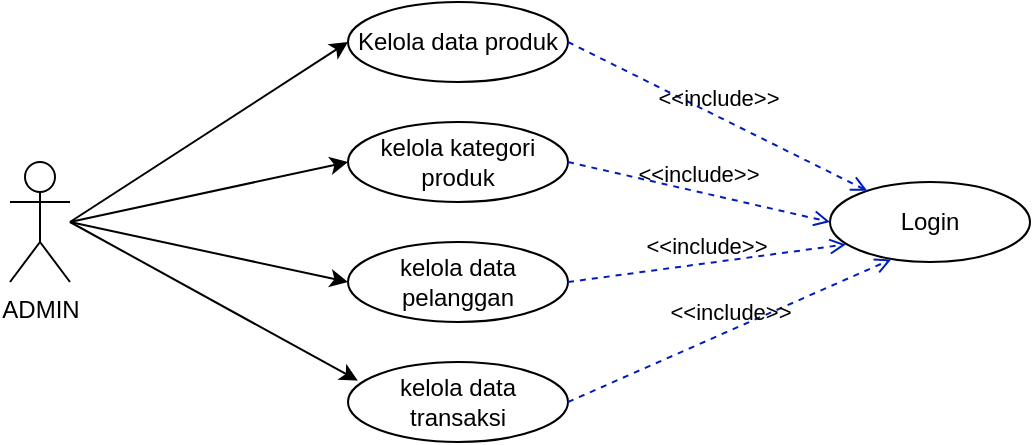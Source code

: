 <mxfile scale="1" border="0" version="27.0.9" pages="8">
  <diagram name="use case admin" id="Xt_dtfswUQEksuCsk6Cj">
    <mxGraphModel dx="1025" dy="451" grid="1" gridSize="10" guides="1" tooltips="1" connect="1" arrows="1" fold="1" page="1" pageScale="1" pageWidth="827" pageHeight="1169" math="0" shadow="0">
      <root>
        <mxCell id="0" />
        <mxCell id="1" parent="0" />
        <mxCell id="nSCeasHcS5dPy-oVaWoC-1" value="ADMIN" style="shape=umlActor;verticalLabelPosition=bottom;verticalAlign=top;html=1;outlineConnect=0;" parent="1" vertex="1">
          <mxGeometry x="190" y="170" width="30" height="60" as="geometry" />
        </mxCell>
        <mxCell id="nSCeasHcS5dPy-oVaWoC-2" value="" style="endArrow=classic;html=1;rounded=0;" parent="1" edge="1">
          <mxGeometry width="50" height="50" relative="1" as="geometry">
            <mxPoint x="220" y="200" as="sourcePoint" />
            <mxPoint x="359" y="110" as="targetPoint" />
          </mxGeometry>
        </mxCell>
        <mxCell id="nSCeasHcS5dPy-oVaWoC-3" value="" style="endArrow=classic;html=1;rounded=0;entryX=0;entryY=0.5;entryDx=0;entryDy=0;" parent="1" target="nSCeasHcS5dPy-oVaWoC-11" edge="1">
          <mxGeometry width="50" height="50" relative="1" as="geometry">
            <mxPoint x="220" y="200" as="sourcePoint" />
            <mxPoint x="359" y="180" as="targetPoint" />
          </mxGeometry>
        </mxCell>
        <mxCell id="nSCeasHcS5dPy-oVaWoC-4" value="" style="endArrow=classic;html=1;rounded=0;entryX=0;entryY=0.5;entryDx=0;entryDy=0;" parent="1" target="nSCeasHcS5dPy-oVaWoC-12" edge="1">
          <mxGeometry width="50" height="50" relative="1" as="geometry">
            <mxPoint x="220" y="200" as="sourcePoint" />
            <mxPoint x="359" y="239.5" as="targetPoint" />
          </mxGeometry>
        </mxCell>
        <mxCell id="nSCeasHcS5dPy-oVaWoC-7" value="Kelola data produk" style="ellipse;whiteSpace=wrap;html=1;" parent="1" vertex="1">
          <mxGeometry x="359" y="90" width="110" height="40" as="geometry" />
        </mxCell>
        <mxCell id="nSCeasHcS5dPy-oVaWoC-8" value="Login" style="ellipse;whiteSpace=wrap;html=1;" parent="1" vertex="1">
          <mxGeometry x="600" y="180" width="100" height="40" as="geometry" />
        </mxCell>
        <mxCell id="nSCeasHcS5dPy-oVaWoC-11" value="kelola kategori produk" style="ellipse;whiteSpace=wrap;html=1;" parent="1" vertex="1">
          <mxGeometry x="359" y="150" width="110" height="40" as="geometry" />
        </mxCell>
        <mxCell id="nSCeasHcS5dPy-oVaWoC-12" value="kelola data pelanggan" style="ellipse;whiteSpace=wrap;html=1;" parent="1" vertex="1">
          <mxGeometry x="359" y="210" width="110" height="40" as="geometry" />
        </mxCell>
        <mxCell id="nSCeasHcS5dPy-oVaWoC-13" value="kelola data transaksi" style="ellipse;whiteSpace=wrap;html=1;" parent="1" vertex="1">
          <mxGeometry x="359" y="270" width="110" height="40" as="geometry" />
        </mxCell>
        <mxCell id="nSCeasHcS5dPy-oVaWoC-17" value="" style="endArrow=classic;html=1;rounded=0;entryX=0.045;entryY=0.233;entryDx=0;entryDy=0;entryPerimeter=0;" parent="1" target="nSCeasHcS5dPy-oVaWoC-13" edge="1">
          <mxGeometry width="50" height="50" relative="1" as="geometry">
            <mxPoint x="220" y="200" as="sourcePoint" />
            <mxPoint x="340" y="280" as="targetPoint" />
          </mxGeometry>
        </mxCell>
        <mxCell id="nSCeasHcS5dPy-oVaWoC-22" value="&amp;lt;&amp;lt;include&amp;gt;&amp;gt;" style="html=1;verticalAlign=bottom;labelBackgroundColor=none;endArrow=open;endFill=0;dashed=1;rounded=0;fillColor=#0050ef;strokeColor=#001DBC;" parent="1" target="nSCeasHcS5dPy-oVaWoC-8" edge="1">
          <mxGeometry width="160" relative="1" as="geometry">
            <mxPoint x="469" y="110" as="sourcePoint" />
            <mxPoint x="630" y="190" as="targetPoint" />
          </mxGeometry>
        </mxCell>
        <mxCell id="nSCeasHcS5dPy-oVaWoC-23" value="&amp;lt;&amp;lt;include&amp;gt;&amp;gt;" style="html=1;verticalAlign=bottom;labelBackgroundColor=none;endArrow=open;endFill=0;dashed=1;rounded=0;fillColor=#0050ef;strokeColor=#001DBC;entryX=0.306;entryY=0.968;entryDx=0;entryDy=0;entryPerimeter=0;" parent="1" target="nSCeasHcS5dPy-oVaWoC-8" edge="1">
          <mxGeometry width="160" relative="1" as="geometry">
            <mxPoint x="469" y="290" as="sourcePoint" />
            <mxPoint x="622" y="364" as="targetPoint" />
          </mxGeometry>
        </mxCell>
        <mxCell id="nSCeasHcS5dPy-oVaWoC-24" value="&amp;lt;&amp;lt;include&amp;gt;&amp;gt;" style="html=1;verticalAlign=bottom;labelBackgroundColor=none;endArrow=open;endFill=0;dashed=1;rounded=0;fillColor=#0050ef;strokeColor=#001DBC;entryX=0;entryY=0.5;entryDx=0;entryDy=0;" parent="1" target="nSCeasHcS5dPy-oVaWoC-8" edge="1">
          <mxGeometry width="160" relative="1" as="geometry">
            <mxPoint x="469" y="170" as="sourcePoint" />
            <mxPoint x="622" y="244" as="targetPoint" />
          </mxGeometry>
        </mxCell>
        <mxCell id="nSCeasHcS5dPy-oVaWoC-25" value="&amp;lt;&amp;lt;include&amp;gt;&amp;gt;" style="html=1;verticalAlign=bottom;labelBackgroundColor=none;endArrow=open;endFill=0;dashed=1;rounded=0;fillColor=#0050ef;strokeColor=#001DBC;entryX=0.08;entryY=0.78;entryDx=0;entryDy=0;entryPerimeter=0;" parent="1" target="nSCeasHcS5dPy-oVaWoC-8" edge="1">
          <mxGeometry width="160" relative="1" as="geometry">
            <mxPoint x="469" y="230" as="sourcePoint" />
            <mxPoint x="622" y="304" as="targetPoint" />
          </mxGeometry>
        </mxCell>
      </root>
    </mxGraphModel>
  </diagram>
  <diagram id="6bsyHcPuiyb9WJG49DDr" name="class diagram">
    <mxGraphModel dx="1864" dy="938" grid="1" gridSize="10" guides="1" tooltips="1" connect="1" arrows="1" fold="1" page="1" pageScale="1" pageWidth="827" pageHeight="1169" math="0" shadow="0">
      <root>
        <mxCell id="0" />
        <mxCell id="1" parent="0" />
        <mxCell id="YXnoAj0pqrNMU8dlSl7D-1" value="&lt;p style=&quot;margin:0px;margin-top:4px;text-align:center;&quot;&gt;&lt;b&gt;tb_admin&lt;/b&gt;&lt;/p&gt;&lt;hr size=&quot;1&quot; style=&quot;border-style:solid;&quot;&gt;&lt;p style=&quot;margin:0px;margin-left:4px;&quot;&gt;+ id_admin (PK)&lt;/p&gt;&lt;p style=&quot;margin:0px;margin-left:4px;&quot;&gt;+ username&lt;/p&gt;&lt;p style=&quot;margin:0px;margin-left:4px;&quot;&gt;+ password&lt;/p&gt;&lt;p style=&quot;margin:0px;margin-left:4px;&quot;&gt;+ nama_lengkap&lt;/p&gt;&lt;p style=&quot;margin:0px;margin-left:4px;&quot;&gt;+ status_admin&lt;/p&gt;&lt;hr size=&quot;1&quot; style=&quot;border-style:solid;&quot;&gt;&lt;p style=&quot;margin: 0px 0px 0px 4px;&quot;&gt;+ edit ()&lt;/p&gt;&lt;p style=&quot;margin: 0px 0px 0px 4px;&quot;&gt;+ tambah ()&lt;/p&gt;&lt;p style=&quot;margin: 0px 0px 0px 4px;&quot;&gt;+ hapus ()&lt;/p&gt;" style="verticalAlign=top;align=left;overflow=fill;html=1;whiteSpace=wrap;" parent="1" vertex="1">
          <mxGeometry x="40" y="20" width="160" height="170" as="geometry" />
        </mxCell>
        <mxCell id="YXnoAj0pqrNMU8dlSl7D-6" value="&lt;p style=&quot;margin:0px;margin-top:4px;text-align:center;&quot;&gt;&lt;b&gt;tb_kategori&lt;/b&gt;&lt;/p&gt;&lt;hr size=&quot;1&quot; style=&quot;border-style:solid;&quot;&gt;&lt;p style=&quot;margin:0px;margin-left:4px;&quot;&gt;+ id_kategori (PK)&lt;/p&gt;&lt;p style=&quot;margin:0px;margin-left:4px;&quot;&gt;+ nama_kategori&lt;/p&gt;&lt;hr size=&quot;1&quot; style=&quot;border-style:solid;&quot;&gt;&lt;p style=&quot;margin: 0px 0px 0px 4px;&quot;&gt;+ edit ()&lt;/p&gt;&lt;p style=&quot;margin: 0px 0px 0px 4px;&quot;&gt;+ tambah ()&lt;/p&gt;&lt;p style=&quot;margin: 0px 0px 0px 4px;&quot;&gt;+ hapus ()&lt;/p&gt;" style="verticalAlign=top;align=left;overflow=fill;html=1;whiteSpace=wrap;" parent="1" vertex="1">
          <mxGeometry x="130" y="820" width="200" height="120" as="geometry" />
        </mxCell>
        <mxCell id="YXnoAj0pqrNMU8dlSl7D-7" value="&lt;p style=&quot;margin:0px;margin-top:4px;text-align:center;&quot;&gt;&lt;b&gt;tb_produk&lt;/b&gt;&lt;/p&gt;&lt;hr size=&quot;1&quot; style=&quot;border-style:solid;&quot;&gt;&lt;p style=&quot;margin:0px;margin-left:4px;&quot;&gt;+ id_produk (PK)&lt;/p&gt;&lt;p style=&quot;margin:0px;margin-left:4px;&quot;&gt;+ id_kat_produk&lt;/p&gt;&lt;p style=&quot;margin:0px;margin-left:4px;&quot;&gt;+ id_nama_produk&lt;/p&gt;&lt;p style=&quot;margin:0px;margin-left:4px;&quot;&gt;+ stok_produk&lt;/p&gt;&lt;p style=&quot;margin:0px;margin-left:4px;&quot;&gt;+ gambar_produk&lt;/p&gt;&lt;p style=&quot;margin:0px;margin-left:4px;&quot;&gt;+ tanggal_ditambahkan&lt;/p&gt;&lt;p style=&quot;margin:0px;margin-left:4px;&quot;&gt;+ dekripsi_produk&lt;/p&gt;&lt;p style=&quot;margin:0px;margin-left:4px;&quot;&gt;+ berat_produk&lt;/p&gt;&lt;p style=&quot;margin:0px;margin-left:4px;&quot;&gt;+ harga_produk&lt;/p&gt;&lt;hr size=&quot;1&quot; style=&quot;border-style:solid;&quot;&gt;&lt;p style=&quot;margin:0px;margin-left:4px;&quot;&gt;+ edit ()&lt;/p&gt;&lt;p style=&quot;margin:0px;margin-left:4px;&quot;&gt;+ tambah ()&lt;/p&gt;&lt;p style=&quot;margin:0px;margin-left:4px;&quot;&gt;+ hapus ()&lt;/p&gt;" style="verticalAlign=top;align=left;overflow=fill;html=1;whiteSpace=wrap;" parent="1" vertex="1">
          <mxGeometry x="130" y="500" width="200" height="240" as="geometry" />
        </mxCell>
        <mxCell id="YXnoAj0pqrNMU8dlSl7D-8" value="&lt;p style=&quot;margin:0px;margin-top:4px;text-align:center;&quot;&gt;&lt;b&gt;tb_ulasan&lt;/b&gt;&lt;/p&gt;&lt;hr size=&quot;1&quot; style=&quot;border-style:solid;&quot;&gt;&lt;p style=&quot;margin:0px;margin-left:4px;&quot;&gt;+ id_ulasan (PK)&lt;/p&gt;&lt;p style=&quot;margin:0px;margin-left:4px;&quot;&gt;+ id_pelanggan (FK)&lt;/p&gt;&lt;p style=&quot;margin:0px;margin-left:4px;&quot;&gt;+ id produk (FK)&lt;/p&gt;&lt;p style=&quot;margin:0px;margin-left:4px;&quot;&gt;+ nama_pelanggan&lt;/p&gt;&lt;p style=&quot;margin:0px;margin-left:4px;&quot;&gt;+ rating&lt;/p&gt;&lt;p style=&quot;margin:0px;margin-left:4px;&quot;&gt;+ tanggal_ulasan&lt;/p&gt;&lt;hr size=&quot;1&quot; style=&quot;border-style:solid;&quot;&gt;&lt;p style=&quot;margin: 0px 0px 0px 4px;&quot;&gt;+ edit ()&lt;/p&gt;&lt;p style=&quot;margin: 0px 0px 0px 4px;&quot;&gt;+ tambah ()&lt;/p&gt;&lt;p style=&quot;margin: 0px 0px 0px 4px;&quot;&gt;+ hapus ()&lt;/p&gt;" style="verticalAlign=top;align=left;overflow=fill;html=1;whiteSpace=wrap;" parent="1" vertex="1">
          <mxGeometry x="580" y="20" width="160" height="180" as="geometry" />
        </mxCell>
        <mxCell id="YXnoAj0pqrNMU8dlSl7D-9" value="&lt;p style=&quot;margin:0px;margin-top:4px;text-align:center;&quot;&gt;&lt;b&gt;tb_transaksi&lt;/b&gt;&lt;/p&gt;&lt;hr size=&quot;1&quot; style=&quot;border-style:solid;&quot;&gt;&lt;p style=&quot;margin:0px;margin-left:4px;&quot;&gt;+ id_transaksi (PK)&lt;/p&gt;&lt;p style=&quot;margin:0px;margin-left:4px;&quot;&gt;+ id_pelanggan (FK)&lt;/p&gt;&lt;p style=&quot;margin:0px;margin-left:4px;&quot;&gt;+ nama_pelanggan&lt;/p&gt;&lt;p style=&quot;margin:0px;margin-left:4px;&quot;&gt;+ tanggal_pembelian&lt;/p&gt;&lt;p style=&quot;margin:0px;margin-left:4px;&quot;&gt;+ alamat_pelanggan&lt;/p&gt;&lt;p style=&quot;margin:0px;margin-left:4px;&quot;&gt;+ total_pembelian&lt;/p&gt;&lt;p style=&quot;margin:0px;margin-left:4px;&quot;&gt;+ total_berat_produk&lt;/p&gt;&lt;p style=&quot;margin:0px;margin-left:4px;&quot;&gt;+ kode_pos&lt;/p&gt;&lt;p style=&quot;margin:0px;margin-left:4px;&quot;&gt;+ metode_pembayaran&lt;/p&gt;&lt;p style=&quot;margin:0px;margin-left:4px;&quot;&gt;+ status_pembayaran&lt;/p&gt;&lt;p style=&quot;margin:0px;margin-left:4px;&quot;&gt;+ bukti_transfer&lt;/p&gt;&lt;p style=&quot;margin:0px;margin-left:4px;&quot;&gt;+ resi_pengiriman&lt;/p&gt;&lt;hr size=&quot;1&quot; style=&quot;border-style:solid;&quot;&gt;&lt;p style=&quot;margin:0px;margin-left:4px;&quot;&gt;&lt;span style=&quot;background-color: transparent; color: light-dark(rgb(0, 0, 0), rgb(255, 255, 255));&quot;&gt;+ edit ()&lt;/span&gt;&lt;/p&gt;&lt;p style=&quot;margin: 0px 0px 0px 4px;&quot;&gt;+ tambah ()&lt;/p&gt;&lt;p style=&quot;margin: 0px 0px 0px 4px;&quot;&gt;+ hapus ()&lt;/p&gt;" style="verticalAlign=top;align=left;overflow=fill;html=1;whiteSpace=wrap;" parent="1" vertex="1">
          <mxGeometry x="560" y="280" width="160" height="320" as="geometry" />
        </mxCell>
        <mxCell id="YXnoAj0pqrNMU8dlSl7D-10" value="&lt;p style=&quot;margin:0px;margin-top:4px;text-align:center;&quot;&gt;&lt;b&gt;tb_pelanggan&lt;/b&gt;&lt;/p&gt;&lt;hr size=&quot;1&quot; style=&quot;border-style:solid;&quot;&gt;&lt;p style=&quot;margin:0px;margin-left:4px;&quot;&gt;+ id_pelanggan (PK)&lt;/p&gt;&lt;p style=&quot;margin:0px;margin-left:4px;&quot;&gt;+ nama_pelanggan&lt;/p&gt;&lt;p style=&quot;margin:0px;margin-left:4px;&quot;&gt;+ email_pelanggan&lt;/p&gt;&lt;p style=&quot;margin:0px;margin-left:4px;&quot;&gt;+ password_pelanggan&lt;/p&gt;&lt;p style=&quot;margin:0px;margin-left:4px;&quot;&gt;+ telepon_pelanggan&lt;/p&gt;&lt;p style=&quot;margin:0px;margin-left:4px;&quot;&gt;+ alamat_pelanggan&lt;/p&gt;&lt;hr size=&quot;1&quot; style=&quot;border-style:solid;&quot;&gt;&lt;p style=&quot;margin: 0px 0px 0px 4px;&quot;&gt;+ edit ()&lt;/p&gt;&lt;p style=&quot;margin: 0px 0px 0px 4px;&quot;&gt;+ tambah ()&lt;/p&gt;&lt;p style=&quot;margin: 0px 0px 0px 4px;&quot;&gt;+ hapus ()&lt;/p&gt;" style="verticalAlign=top;align=left;overflow=fill;html=1;whiteSpace=wrap;" parent="1" vertex="1">
          <mxGeometry x="310" y="20" width="160" height="180" as="geometry" />
        </mxCell>
        <mxCell id="YXnoAj0pqrNMU8dlSl7D-11" value="&lt;p style=&quot;margin:0px;margin-top:4px;text-align:center;&quot;&gt;&lt;b&gt;tb_keranjang&lt;/b&gt;&lt;/p&gt;&lt;hr size=&quot;1&quot; style=&quot;border-style:solid;&quot;&gt;&lt;p style=&quot;margin:0px;margin-left:4px;&quot;&gt;+ id_keranjang (PK)&lt;/p&gt;&lt;p style=&quot;margin:0px;margin-left:4px;&quot;&gt;+ id_pelanggan (FK)&lt;/p&gt;&lt;p style=&quot;margin:0px;margin-left:4px;&quot;&gt;+ id_produk (FK)&lt;/p&gt;&lt;p style=&quot;margin:0px;margin-left:4px;&quot;&gt;+ jumlah_produk&lt;/p&gt;&lt;p style=&quot;margin:0px;margin-left:4px;&quot;&gt;+ tanggal_ditambahkan&lt;/p&gt;&lt;p style=&quot;margin:0px;margin-left:4px;&quot;&gt;+ subtotal_produk&lt;br&gt;&lt;/p&gt;&lt;hr size=&quot;1&quot; style=&quot;border-style:solid;&quot;&gt;&lt;p style=&quot;margin: 0px 0px 0px 4px;&quot;&gt;+ edit ()&lt;/p&gt;&lt;p style=&quot;margin: 0px 0px 0px 4px;&quot;&gt;+ tambah ()&lt;/p&gt;&lt;p style=&quot;margin: 0px 0px 0px 4px;&quot;&gt;+ hapus ()&lt;/p&gt;" style="verticalAlign=top;align=left;overflow=fill;html=1;whiteSpace=wrap;" parent="1" vertex="1">
          <mxGeometry x="130" y="240" width="160" height="180" as="geometry" />
        </mxCell>
        <mxCell id="SARa_Q1uRsVx3TSai8gU-1" value="" style="endArrow=classic;html=1;rounded=0;exitX=1.022;exitY=0.544;exitDx=0;exitDy=0;exitPerimeter=0;" parent="1" source="YXnoAj0pqrNMU8dlSl7D-10" edge="1">
          <mxGeometry width="50" height="50" relative="1" as="geometry">
            <mxPoint x="480" y="109" as="sourcePoint" />
            <mxPoint x="580" y="120" as="targetPoint" />
          </mxGeometry>
        </mxCell>
        <mxCell id="SARa_Q1uRsVx3TSai8gU-3" value="" style="endArrow=classic;html=1;rounded=0;exitX=0.54;exitY=1.002;exitDx=0;exitDy=0;exitPerimeter=0;" parent="1" source="YXnoAj0pqrNMU8dlSl7D-10" edge="1">
          <mxGeometry width="50" height="50" relative="1" as="geometry">
            <mxPoint x="400" y="250" as="sourcePoint" />
            <mxPoint x="560" y="436" as="targetPoint" />
            <Array as="points">
              <mxPoint x="396" y="440" />
            </Array>
          </mxGeometry>
        </mxCell>
        <mxCell id="SARa_Q1uRsVx3TSai8gU-4" value="" style="endArrow=classic;html=1;rounded=0;" parent="1" edge="1">
          <mxGeometry width="50" height="50" relative="1" as="geometry">
            <mxPoint x="400" y="330" as="sourcePoint" />
            <mxPoint x="290" y="330" as="targetPoint" />
          </mxGeometry>
        </mxCell>
        <mxCell id="SARa_Q1uRsVx3TSai8gU-5" value="" style="endArrow=classic;html=1;rounded=0;entryX=-0.007;entryY=0.816;entryDx=0;entryDy=0;entryPerimeter=0;exitX=1.006;exitY=0.176;exitDx=0;exitDy=0;exitPerimeter=0;" parent="1" source="YXnoAj0pqrNMU8dlSl7D-7" target="YXnoAj0pqrNMU8dlSl7D-9" edge="1">
          <mxGeometry width="50" height="50" relative="1" as="geometry">
            <mxPoint x="330" y="585.68" as="sourcePoint" />
            <mxPoint x="446.64" y="600" as="targetPoint" />
            <Array as="points">
              <mxPoint x="460" y="540" />
            </Array>
          </mxGeometry>
        </mxCell>
        <mxCell id="SARa_Q1uRsVx3TSai8gU-6" value="" style="endArrow=classic;html=1;rounded=0;exitX=0.4;exitY=0;exitDx=0;exitDy=0;exitPerimeter=0;entryX=0.5;entryY=1;entryDx=0;entryDy=0;" parent="1" source="YXnoAj0pqrNMU8dlSl7D-7" target="YXnoAj0pqrNMU8dlSl7D-11" edge="1">
          <mxGeometry width="50" height="50" relative="1" as="geometry">
            <mxPoint x="190" y="490" as="sourcePoint" />
            <mxPoint x="210" y="430" as="targetPoint" />
          </mxGeometry>
        </mxCell>
        <mxCell id="lD0jd1JW3vVDDZDJ5w7R-2" value="" style="endArrow=classic;html=1;rounded=0;exitX=0.5;exitY=1;exitDx=0;exitDy=0;entryX=0.5;entryY=0;entryDx=0;entryDy=0;" parent="1" source="YXnoAj0pqrNMU8dlSl7D-7" target="YXnoAj0pqrNMU8dlSl7D-6" edge="1">
          <mxGeometry width="50" height="50" relative="1" as="geometry">
            <mxPoint x="310" y="780" as="sourcePoint" />
            <mxPoint x="240" y="810" as="targetPoint" />
          </mxGeometry>
        </mxCell>
      </root>
    </mxGraphModel>
  </diagram>
  <diagram id="eNo_-ro44XjncrOusXHV" name="use case sistem 1">
    <mxGraphModel dx="511" dy="911" grid="1" gridSize="10" guides="1" tooltips="1" connect="1" arrows="1" fold="1" page="1" pageScale="1" pageWidth="850" pageHeight="1100" math="0" shadow="0">
      <root>
        <mxCell id="0" />
        <mxCell id="1" parent="0" />
        <mxCell id="BHVE-OvjkLJWO7_uP-WS-1" value="ADMIN" style="shape=umlActor;verticalLabelPosition=bottom;verticalAlign=top;html=1;outlineConnect=0;" parent="1" vertex="1">
          <mxGeometry x="70" y="160" width="30" height="60" as="geometry" />
        </mxCell>
        <mxCell id="YfeHcW2dsZDMEBChAv1r-1" value="kelola data user" style="ellipse;whiteSpace=wrap;html=1;" parent="1" vertex="1">
          <mxGeometry x="214.5" y="220" width="100" height="40" as="geometry" />
        </mxCell>
        <mxCell id="YfeHcW2dsZDMEBChAv1r-2" value="verifikasi pembayaran" style="ellipse;whiteSpace=wrap;html=1;" parent="1" vertex="1">
          <mxGeometry x="209" y="320" width="111" height="60" as="geometry" />
        </mxCell>
        <mxCell id="YfeHcW2dsZDMEBChAv1r-3" value="kelola transaksi" style="ellipse;whiteSpace=wrap;html=1;" parent="1" vertex="1">
          <mxGeometry x="214.5" y="270" width="100" height="40" as="geometry" />
        </mxCell>
        <mxCell id="YfeHcW2dsZDMEBChAv1r-4" value="kelola kategori produk" style="ellipse;whiteSpace=wrap;html=1;" parent="1" vertex="1">
          <mxGeometry x="214.5" y="120" width="100" height="40" as="geometry" />
        </mxCell>
        <mxCell id="YfeHcW2dsZDMEBChAv1r-5" value="kelola data produk" style="ellipse;whiteSpace=wrap;html=1;" parent="1" vertex="1">
          <mxGeometry x="214.5" y="170" width="100" height="40" as="geometry" />
        </mxCell>
        <mxCell id="N1p6dEJV5UI3LMxpV6vQ-1" value="Registrasi" style="ellipse;whiteSpace=wrap;html=1;" parent="1" vertex="1">
          <mxGeometry x="320" y="140" width="110" height="40" as="geometry" />
        </mxCell>
        <mxCell id="N1p6dEJV5UI3LMxpV6vQ-2" value="&lt;font style=&quot;font-size: 18px;&quot;&gt;Login dan logout&lt;/font&gt;" style="ellipse;whiteSpace=wrap;html=1;" parent="1" vertex="1">
          <mxGeometry x="240" y="50" width="140" height="60" as="geometry" />
        </mxCell>
        <mxCell id="N1p6dEJV5UI3LMxpV6vQ-3" value="melakukan transaksi" style="ellipse;whiteSpace=wrap;html=1;" parent="1" vertex="1">
          <mxGeometry x="325" y="220" width="110" height="40" as="geometry" />
        </mxCell>
        <mxCell id="N1p6dEJV5UI3LMxpV6vQ-4" value="melihat dan menambahkan ulasan" style="ellipse;whiteSpace=wrap;html=1;" parent="1" vertex="1">
          <mxGeometry x="320" y="300" width="120" height="50" as="geometry" />
        </mxCell>
        <mxCell id="N1p6dEJV5UI3LMxpV6vQ-5" value="" style="endArrow=classic;html=1;rounded=0;entryX=0;entryY=0.5;entryDx=0;entryDy=0;" parent="1" target="N1p6dEJV5UI3LMxpV6vQ-2" edge="1">
          <mxGeometry width="50" height="50" relative="1" as="geometry">
            <mxPoint x="110" y="200" as="sourcePoint" />
            <mxPoint x="250" y="60" as="targetPoint" />
          </mxGeometry>
        </mxCell>
        <mxCell id="N1p6dEJV5UI3LMxpV6vQ-6" value="" style="endArrow=classic;html=1;rounded=0;entryX=0.042;entryY=0.75;entryDx=0;entryDy=0;entryPerimeter=0;" parent="1" target="YfeHcW2dsZDMEBChAv1r-4" edge="1">
          <mxGeometry width="50" height="50" relative="1" as="geometry">
            <mxPoint x="110" y="200" as="sourcePoint" />
            <mxPoint x="210" y="140" as="targetPoint" />
          </mxGeometry>
        </mxCell>
        <mxCell id="N1p6dEJV5UI3LMxpV6vQ-12" value="" style="endArrow=classic;html=1;rounded=0;" parent="1" edge="1">
          <mxGeometry width="50" height="50" relative="1" as="geometry">
            <mxPoint x="110" y="200" as="sourcePoint" />
            <mxPoint x="214.5" y="190" as="targetPoint" />
          </mxGeometry>
        </mxCell>
        <mxCell id="N1p6dEJV5UI3LMxpV6vQ-14" value="" style="endArrow=classic;html=1;rounded=0;entryX=0.057;entryY=0.333;entryDx=0;entryDy=0;entryPerimeter=0;" parent="1" target="YfeHcW2dsZDMEBChAv1r-3" edge="1">
          <mxGeometry width="50" height="50" relative="1" as="geometry">
            <mxPoint x="110" y="200" as="sourcePoint" />
            <mxPoint x="220" y="320" as="targetPoint" />
          </mxGeometry>
        </mxCell>
        <mxCell id="N1p6dEJV5UI3LMxpV6vQ-16" value="" style="endArrow=classic;html=1;rounded=0;entryX=0.01;entryY=0.25;entryDx=0;entryDy=0;entryPerimeter=0;" parent="1" target="YfeHcW2dsZDMEBChAv1r-1" edge="1">
          <mxGeometry width="50" height="50" relative="1" as="geometry">
            <mxPoint x="110" y="200" as="sourcePoint" />
            <mxPoint x="234.5" y="230" as="targetPoint" />
          </mxGeometry>
        </mxCell>
        <mxCell id="cCK6jf-3X8BhH6DN7Xs3-1" value="USER" style="shape=umlActor;verticalLabelPosition=bottom;verticalAlign=top;html=1;outlineConnect=0;" parent="1" vertex="1">
          <mxGeometry x="550" y="160" width="30" height="60" as="geometry" />
        </mxCell>
        <mxCell id="cCK6jf-3X8BhH6DN7Xs3-2" value="" style="endArrow=classic;html=1;rounded=0;entryX=1;entryY=0.5;entryDx=0;entryDy=0;" parent="1" edge="1">
          <mxGeometry width="50" height="50" relative="1" as="geometry">
            <mxPoint x="540" y="180" as="sourcePoint" />
            <mxPoint x="380" y="80" as="targetPoint" />
          </mxGeometry>
        </mxCell>
        <mxCell id="cCK6jf-3X8BhH6DN7Xs3-5" value="" style="endArrow=classic;html=1;rounded=0;entryX=1;entryY=0.5;entryDx=0;entryDy=0;" parent="1" target="N1p6dEJV5UI3LMxpV6vQ-4" edge="1">
          <mxGeometry width="50" height="50" relative="1" as="geometry">
            <mxPoint x="540" y="180" as="sourcePoint" />
            <mxPoint x="640" y="270" as="targetPoint" />
          </mxGeometry>
        </mxCell>
        <mxCell id="cCK6jf-3X8BhH6DN7Xs3-7" value="" style="endArrow=classic;html=1;rounded=0;entryX=0.982;entryY=0.683;entryDx=0;entryDy=0;entryPerimeter=0;" parent="1" target="N1p6dEJV5UI3LMxpV6vQ-1" edge="1">
          <mxGeometry width="50" height="50" relative="1" as="geometry">
            <mxPoint x="540" y="180" as="sourcePoint" />
            <mxPoint x="590" y="210" as="targetPoint" />
          </mxGeometry>
        </mxCell>
        <mxCell id="cCK6jf-3X8BhH6DN7Xs3-10" value="" style="endArrow=classic;html=1;rounded=0;entryX=0.042;entryY=0.289;entryDx=0;entryDy=0;entryPerimeter=0;" parent="1" edge="1" target="YfeHcW2dsZDMEBChAv1r-2">
          <mxGeometry width="50" height="50" relative="1" as="geometry">
            <mxPoint x="110" y="200" as="sourcePoint" />
            <mxPoint x="210" y="330" as="targetPoint" />
          </mxGeometry>
        </mxCell>
        <mxCell id="jHTZwcSK01CQltyeLz7l-2" value="" style="endArrow=classic;html=1;rounded=0;entryX=1;entryY=0.5;entryDx=0;entryDy=0;" edge="1" parent="1">
          <mxGeometry width="50" height="50" relative="1" as="geometry">
            <mxPoint x="540" y="180" as="sourcePoint" />
            <mxPoint x="435" y="240" as="targetPoint" />
          </mxGeometry>
        </mxCell>
      </root>
    </mxGraphModel>
  </diagram>
  <diagram id="VfslwkgF2aH3T_-74Q-q" name="Page-4">
    <mxGraphModel dx="1875" dy="1616" grid="1" gridSize="10" guides="1" tooltips="1" connect="1" arrows="1" fold="1" page="1" pageScale="1" pageWidth="850" pageHeight="1100" math="0" shadow="0">
      <root>
        <mxCell id="0" />
        <mxCell id="1" parent="0" />
        <mxCell id="20zhS392P4eS1qqqblEc-1" value="pelanggan" style="whiteSpace=wrap;html=1;align=center;" parent="1" vertex="1">
          <mxGeometry x="40.0" y="160" width="100" height="40" as="geometry" />
        </mxCell>
        <mxCell id="HjPvE7wdTJo12lwjefok-1" value="" style="endArrow=none;html=1;rounded=0;entryX=0;entryY=0.5;entryDx=0;entryDy=0;" parent="1" target="t1evmvtYFkD5CUxEJpS_-1" edge="1">
          <mxGeometry relative="1" as="geometry">
            <mxPoint x="140" y="179.5" as="sourcePoint" />
            <mxPoint x="170" y="180" as="targetPoint" />
          </mxGeometry>
        </mxCell>
        <mxCell id="rnLI5F4acjNqbHCcnc21-1" value="keranjang" style="whiteSpace=wrap;html=1;align=center;" parent="1" vertex="1">
          <mxGeometry x="730" y="160.01" width="111.51" height="47.57" as="geometry" />
        </mxCell>
        <mxCell id="t1evmvtYFkD5CUxEJpS_-1" value="pilih" style="shape=rhombus;perimeter=rhombusPerimeter;whiteSpace=wrap;html=1;align=center;" parent="1" vertex="1">
          <mxGeometry x="184.24" y="157.01" width="70" height="46.01" as="geometry" />
        </mxCell>
        <mxCell id="jMqMCw2JGRLU8Kw3X2Xi-1" value="kategori" style="whiteSpace=wrap;html=1;align=center;" parent="1" vertex="1">
          <mxGeometry x="281.97" y="159.99" width="70" height="40" as="geometry" />
        </mxCell>
        <mxCell id="jMqMCw2JGRLU8Kw3X2Xi-2" value="" style="endArrow=none;html=1;rounded=0;entryX=0;entryY=0.5;entryDx=0;entryDy=0;exitX=1;exitY=0.5;exitDx=0;exitDy=0;" parent="1" source="t1evmvtYFkD5CUxEJpS_-1" target="jMqMCw2JGRLU8Kw3X2Xi-1" edge="1">
          <mxGeometry relative="1" as="geometry">
            <mxPoint x="261.32" y="179.76" as="sourcePoint" />
            <mxPoint x="291.32" y="180.26" as="targetPoint" />
          </mxGeometry>
        </mxCell>
        <mxCell id="QCYExAqeK4ZN4Xe6Hg52-1" value="produk" style="whiteSpace=wrap;html=1;align=center;" parent="1" vertex="1">
          <mxGeometry x="500.55" y="160" width="70" height="40" as="geometry" />
        </mxCell>
        <mxCell id="QCYExAqeK4ZN4Xe6Hg52-3" value="" style="endArrow=none;html=1;rounded=0;exitX=1;exitY=0.5;exitDx=0;exitDy=0;" parent="1" source="HkHooEec_m-jVDod3Nfm-1" edge="1">
          <mxGeometry relative="1" as="geometry">
            <mxPoint x="480" y="180" as="sourcePoint" />
            <mxPoint x="500.55" y="180.25" as="targetPoint" />
          </mxGeometry>
        </mxCell>
        <mxCell id="9IvK2UneRy3Ck6lNer5l-1" value="masukan" style="shape=rhombus;perimeter=rhombusPerimeter;whiteSpace=wrap;html=1;align=center;" parent="1" vertex="1">
          <mxGeometry x="600.76" y="160.01" width="80" height="40" as="geometry" />
        </mxCell>
        <mxCell id="9IvK2UneRy3Ck6lNer5l-2" value="" style="endArrow=none;html=1;rounded=0;exitX=1;exitY=0.5;exitDx=0;exitDy=0;" parent="1" source="QCYExAqeK4ZN4Xe6Hg52-1" edge="1">
          <mxGeometry relative="1" as="geometry">
            <mxPoint x="572.29" y="179.75" as="sourcePoint" />
            <mxPoint x="602.29" y="180.25" as="targetPoint" />
          </mxGeometry>
        </mxCell>
        <mxCell id="9IvK2UneRy3Ck6lNer5l-3" value="" style="endArrow=none;html=1;rounded=0;" parent="1" edge="1">
          <mxGeometry relative="1" as="geometry">
            <mxPoint x="680" y="179.76" as="sourcePoint" />
            <mxPoint x="730" y="179.76" as="targetPoint" />
          </mxGeometry>
        </mxCell>
        <mxCell id="-yxFTyDflHk6hRny-WRf-1" value="" style="endArrow=none;html=1;rounded=0;exitX=0.628;exitY=0.987;exitDx=0;exitDy=0;exitPerimeter=0;entryX=0.5;entryY=0;entryDx=0;entryDy=0;" parent="1" edge="1">
          <mxGeometry relative="1" as="geometry">
            <mxPoint x="800.538" y="207.577" as="sourcePoint" />
            <mxPoint x="800.0" y="357.57" as="targetPoint" />
          </mxGeometry>
        </mxCell>
        <mxCell id="_acruFxEAdfAtGDr1eLI-1" value="melakukan" style="shape=rhombus;perimeter=rhombusPerimeter;whiteSpace=wrap;html=1;align=center;" parent="1" vertex="1">
          <mxGeometry x="760" y="355" width="80" height="60" as="geometry" />
        </mxCell>
        <mxCell id="K4Gdjobr3JIgEypH5SbR-1" value="transaksi" style="whiteSpace=wrap;html=1;align=center;" parent="1" vertex="1">
          <mxGeometry x="600.76" y="365" width="100" height="40" as="geometry" />
        </mxCell>
        <mxCell id="XPk2F2rMYsHGEJtb2mYq-1" value="ekspedisi" style="whiteSpace=wrap;html=1;" parent="1" vertex="1">
          <mxGeometry x="600.76" y="680" width="115" height="37.42" as="geometry" />
        </mxCell>
        <mxCell id="KssCxUZxMmmtoK_GluEr-1" value="&lt;font style=&quot;font-size: 10px;&quot;&gt;konfirmasi pembayaran&lt;/font&gt;" style="shape=rhombus;perimeter=rhombusPerimeter;whiteSpace=wrap;html=1;align=center;" parent="1" vertex="1">
          <mxGeometry x="388.41" y="350" width="90" height="70" as="geometry" />
        </mxCell>
        <mxCell id="DSW2M-CMt-qgyX72iUmD-3" value="Admin" style="whiteSpace=wrap;html=1;align=center;" parent="1" vertex="1">
          <mxGeometry x="208.32" y="361.87" width="100" height="40" as="geometry" />
        </mxCell>
        <mxCell id="DSW2M-CMt-qgyX72iUmD-6" value="" style="endArrow=none;html=1;rounded=0;" parent="1" edge="1">
          <mxGeometry relative="1" as="geometry">
            <mxPoint x="310" y="384" as="sourcePoint" />
            <mxPoint x="387.7" y="384.29" as="targetPoint" />
          </mxGeometry>
        </mxCell>
        <mxCell id="DSW2M-CMt-qgyX72iUmD-7" value="" style="endArrow=none;html=1;rounded=0;exitX=1;exitY=0.5;exitDx=0;exitDy=0;" parent="1" source="KssCxUZxMmmtoK_GluEr-1" edge="1">
          <mxGeometry relative="1" as="geometry">
            <mxPoint x="403.47" y="385.1" as="sourcePoint" />
            <mxPoint x="600.76" y="384.74" as="targetPoint" />
          </mxGeometry>
        </mxCell>
        <mxCell id="f-K1WG5VpOYP4UZdCWxY-1" value="" style="endArrow=none;html=1;rounded=0;" parent="1" edge="1">
          <mxGeometry relative="1" as="geometry">
            <mxPoint x="601.23" y="779.58" as="sourcePoint" />
            <mxPoint x="651.23" y="719.58" as="targetPoint" />
          </mxGeometry>
        </mxCell>
        <mxCell id="f-K1WG5VpOYP4UZdCWxY-2" value="" style="endArrow=none;html=1;rounded=0;" parent="1" target="f-K1WG5VpOYP4UZdCWxY-4" edge="1">
          <mxGeometry relative="1" as="geometry">
            <mxPoint x="653.75" y="719.58" as="sourcePoint" />
            <mxPoint x="690" y="772.16" as="targetPoint" />
          </mxGeometry>
        </mxCell>
        <mxCell id="f-K1WG5VpOYP4UZdCWxY-3" value="&lt;font style=&quot;font-size: 8px;&quot;&gt;id_ekspedisi&lt;/font&gt;" style="ellipse;whiteSpace=wrap;html=1;align=center;rotation=10;" parent="1" vertex="1">
          <mxGeometry x="567.23" y="772.16" width="74.29" height="38.16" as="geometry" />
        </mxCell>
        <mxCell id="f-K1WG5VpOYP4UZdCWxY-4" value="&lt;font style=&quot;font-size: 8px;&quot;&gt;nama_ekspedisi&lt;/font&gt;" style="ellipse;whiteSpace=wrap;html=1;align=center;rotation=-15;" parent="1" vertex="1">
          <mxGeometry x="659.999" y="772.16" width="74.29" height="38.16" as="geometry" />
        </mxCell>
        <mxCell id="n8OwGHxXpZe2YlHX0aeX-7" value="nama_kategori" style="ellipse;whiteSpace=wrap;html=1;align=center;rotation=0;" parent="1" vertex="1">
          <mxGeometry x="324.16" y="54.99" width="90" height="30" as="geometry" />
        </mxCell>
        <mxCell id="n8OwGHxXpZe2YlHX0aeX-8" value="id_kategori" style="ellipse;whiteSpace=wrap;html=1;align=center;" parent="1" vertex="1">
          <mxGeometry x="261.32" y="96.41" width="64.97" height="30" as="geometry" />
        </mxCell>
        <mxCell id="n8OwGHxXpZe2YlHX0aeX-9" value="" style="endArrow=none;html=1;rounded=0;entryX=0.5;entryY=0;entryDx=0;entryDy=0;" parent="1" source="n8OwGHxXpZe2YlHX0aeX-7" target="jMqMCw2JGRLU8Kw3X2Xi-1" edge="1">
          <mxGeometry relative="1" as="geometry">
            <mxPoint x="380" y="50" as="sourcePoint" />
            <mxPoint x="354.97" y="159.99" as="targetPoint" />
          </mxGeometry>
        </mxCell>
        <mxCell id="n8OwGHxXpZe2YlHX0aeX-10" value="" style="endArrow=none;html=1;rounded=0;exitX=0.665;exitY=0.981;exitDx=0;exitDy=0;exitPerimeter=0;entryX=0.5;entryY=0;entryDx=0;entryDy=0;" parent="1" source="n8OwGHxXpZe2YlHX0aeX-8" target="jMqMCw2JGRLU8Kw3X2Xi-1" edge="1">
          <mxGeometry relative="1" as="geometry">
            <mxPoint x="291.32" y="110.79" as="sourcePoint" />
            <mxPoint x="341.32" y="160.8" as="targetPoint" />
          </mxGeometry>
        </mxCell>
        <mxCell id="WAEzEqr3OSH2rr4UezSF-6" value="&lt;font style=&quot;font-size: 8px;&quot;&gt;id_produk&lt;/font&gt;" style="ellipse;whiteSpace=wrap;html=1;align=center;rotation=0;" parent="1" vertex="1">
          <mxGeometry x="511.98" y="6.99" width="51.97" height="33" as="geometry" />
        </mxCell>
        <mxCell id="WAEzEqr3OSH2rr4UezSF-7" value="&lt;font style=&quot;font-size: 8px;&quot;&gt;id_kat_produk&lt;/font&gt;" style="ellipse;whiteSpace=wrap;html=1;align=center;rotation=0;" parent="1" vertex="1">
          <mxGeometry x="414.16" y="89.99" width="61.97" height="36.42" as="geometry" />
        </mxCell>
        <mxCell id="WAEzEqr3OSH2rr4UezSF-8" value="&lt;font style=&quot;font-size: 8px;&quot;&gt;gambar_produk&lt;/font&gt;" style="ellipse;whiteSpace=wrap;html=1;align=center;rotation=0;" parent="1" vertex="1">
          <mxGeometry x="564.16" y="19.99" width="68.49" height="30" as="geometry" />
        </mxCell>
        <mxCell id="WAEzEqr3OSH2rr4UezSF-9" value="&lt;font style=&quot;font-size: 8px;&quot;&gt;stok_produk&lt;/font&gt;" style="ellipse;whiteSpace=wrap;html=1;align=center;rotation=0;" parent="1" vertex="1">
          <mxGeometry x="414.16" y="129.99" width="60" height="30" as="geometry" />
        </mxCell>
        <mxCell id="WAEzEqr3OSH2rr4UezSF-10" value="&lt;font style=&quot;font-size: 8px;&quot;&gt;id_nama_produk&lt;/font&gt;" style="ellipse;whiteSpace=wrap;html=1;align=center;rotation=0;" parent="1" vertex="1">
          <mxGeometry x="572.65" y="89.99" width="70" height="30" as="geometry" />
        </mxCell>
        <mxCell id="WAEzEqr3OSH2rr4UezSF-11" value="&lt;font style=&quot;font-size: 8px;&quot;&gt;berat_produk&lt;/font&gt;" style="ellipse;whiteSpace=wrap;html=1;align=center;rotation=0;" parent="1" vertex="1">
          <mxGeometry x="443.49" y="19.99" width="68.49" height="30" as="geometry" />
        </mxCell>
        <mxCell id="WAEzEqr3OSH2rr4UezSF-12" value="&lt;font style=&quot;font-size: 8px;&quot;&gt;dekripsi_produk&lt;/font&gt;" style="ellipse;whiteSpace=wrap;html=1;align=center;rotation=0;" parent="1" vertex="1">
          <mxGeometry x="574.16" y="54.99" width="68.49" height="30" as="geometry" />
        </mxCell>
        <mxCell id="WAEzEqr3OSH2rr4UezSF-13" value="&lt;font style=&quot;font-size: 8px;&quot;&gt;harga_produk&lt;/font&gt;" style="ellipse;whiteSpace=wrap;html=1;align=center;rotation=0;" parent="1" vertex="1">
          <mxGeometry x="425.16" y="54.99" width="68.49" height="30" as="geometry" />
        </mxCell>
        <mxCell id="WAEzEqr3OSH2rr4UezSF-14" value="&lt;font style=&quot;font-size: 8px;&quot;&gt;tanggal_ditambahkan&lt;/font&gt;" style="ellipse;whiteSpace=wrap;html=1;align=center;rotation=0;" parent="1" vertex="1">
          <mxGeometry x="564.16" y="120.0" width="88.49" height="40" as="geometry" />
        </mxCell>
        <mxCell id="WAEzEqr3OSH2rr4UezSF-20" value="" style="endArrow=none;html=1;rounded=0;" parent="1" edge="1">
          <mxGeometry relative="1" as="geometry">
            <mxPoint x="534.16" y="39.99" as="sourcePoint" />
            <mxPoint x="533.16" y="159.99" as="targetPoint" />
          </mxGeometry>
        </mxCell>
        <mxCell id="WAEzEqr3OSH2rr4UezSF-21" value="" style="endArrow=none;html=1;rounded=0;exitX=1;exitY=1;exitDx=0;exitDy=0;" parent="1" source="WAEzEqr3OSH2rr4UezSF-11" edge="1">
          <mxGeometry relative="1" as="geometry">
            <mxPoint x="528.71" y="109.99" as="sourcePoint" />
            <mxPoint x="534.16" y="159.99" as="targetPoint" />
          </mxGeometry>
        </mxCell>
        <mxCell id="WAEzEqr3OSH2rr4UezSF-22" value="" style="endArrow=none;html=1;rounded=0;exitX=0.952;exitY=0.661;exitDx=0;exitDy=0;exitPerimeter=0;" parent="1" source="WAEzEqr3OSH2rr4UezSF-13" edge="1">
          <mxGeometry relative="1" as="geometry">
            <mxPoint x="479.98" y="54.99" as="sourcePoint" />
            <mxPoint x="534.16" y="159.99" as="targetPoint" />
          </mxGeometry>
        </mxCell>
        <mxCell id="WAEzEqr3OSH2rr4UezSF-23" value="" style="endArrow=none;html=1;rounded=0;exitX=1;exitY=0.5;exitDx=0;exitDy=0;" parent="1" source="WAEzEqr3OSH2rr4UezSF-9" edge="1">
          <mxGeometry relative="1" as="geometry">
            <mxPoint x="479.98" y="47.99" as="sourcePoint" />
            <mxPoint x="534.16" y="159.99" as="targetPoint" />
          </mxGeometry>
        </mxCell>
        <mxCell id="WAEzEqr3OSH2rr4UezSF-24" value="" style="endArrow=none;html=1;rounded=0;exitX=0;exitY=0.5;exitDx=0;exitDy=0;" parent="1" source="WAEzEqr3OSH2rr4UezSF-14" edge="1">
          <mxGeometry relative="1" as="geometry">
            <mxPoint x="568.95" y="75.99" as="sourcePoint" />
            <mxPoint x="534.16" y="159.99" as="targetPoint" />
          </mxGeometry>
        </mxCell>
        <mxCell id="WAEzEqr3OSH2rr4UezSF-25" value="" style="endArrow=none;html=1;rounded=0;exitX=1;exitY=0.5;exitDx=0;exitDy=0;" parent="1" source="WAEzEqr3OSH2rr4UezSF-7" edge="1">
          <mxGeometry relative="1" as="geometry">
            <mxPoint x="493.65" y="109.99" as="sourcePoint" />
            <mxPoint x="534.16" y="159.99" as="targetPoint" />
          </mxGeometry>
        </mxCell>
        <mxCell id="WAEzEqr3OSH2rr4UezSF-26" value="" style="endArrow=none;html=1;rounded=0;exitX=0.044;exitY=0.723;exitDx=0;exitDy=0;exitPerimeter=0;" parent="1" source="WAEzEqr3OSH2rr4UezSF-8" edge="1">
          <mxGeometry relative="1" as="geometry">
            <mxPoint x="568.16" y="39.99" as="sourcePoint" />
            <mxPoint x="534.16" y="159.99" as="targetPoint" />
          </mxGeometry>
        </mxCell>
        <mxCell id="WAEzEqr3OSH2rr4UezSF-27" value="" style="endArrow=none;html=1;rounded=0;exitX=0;exitY=0.5;exitDx=0;exitDy=0;" parent="1" source="WAEzEqr3OSH2rr4UezSF-12" edge="1">
          <mxGeometry relative="1" as="geometry">
            <mxPoint x="644.16" y="59.99" as="sourcePoint" />
            <mxPoint x="534.16" y="159.99" as="targetPoint" />
          </mxGeometry>
        </mxCell>
        <mxCell id="WAEzEqr3OSH2rr4UezSF-28" value="" style="endArrow=none;html=1;rounded=0;" parent="1" edge="1">
          <mxGeometry relative="1" as="geometry">
            <mxPoint x="574.16" y="107.99" as="sourcePoint" />
            <mxPoint x="534.16" y="159.99" as="targetPoint" />
          </mxGeometry>
        </mxCell>
        <mxCell id="zFEVqkD6AGKqsnOGPT0l-2" value="" style="endArrow=none;html=1;rounded=0;" parent="1" target="zFEVqkD6AGKqsnOGPT0l-9" edge="1">
          <mxGeometry width="50" height="50" relative="1" as="geometry">
            <mxPoint x="801.271" y="160.031" as="sourcePoint" />
            <mxPoint x="841.271" y="0.031" as="targetPoint" />
          </mxGeometry>
        </mxCell>
        <mxCell id="zFEVqkD6AGKqsnOGPT0l-3" value="" style="endArrow=none;html=1;rounded=0;entryX=0.5;entryY=1;entryDx=0;entryDy=0;" parent="1" target="zFEVqkD6AGKqsnOGPT0l-13" edge="1">
          <mxGeometry width="50" height="50" relative="1" as="geometry">
            <mxPoint x="801.271" y="160.031" as="sourcePoint" />
            <mxPoint x="896.876" y="107.774" as="targetPoint" />
          </mxGeometry>
        </mxCell>
        <mxCell id="zFEVqkD6AGKqsnOGPT0l-4" value="" style="endArrow=none;html=1;rounded=0;entryX=0.5;entryY=1;entryDx=0;entryDy=0;" parent="1" target="zFEVqkD6AGKqsnOGPT0l-10" edge="1">
          <mxGeometry width="50" height="50" relative="1" as="geometry">
            <mxPoint x="801.271" y="160.031" as="sourcePoint" />
            <mxPoint x="762.739" y="9.184" as="targetPoint" />
          </mxGeometry>
        </mxCell>
        <mxCell id="zFEVqkD6AGKqsnOGPT0l-5" value="" style="endArrow=none;html=1;rounded=0;entryX=0.406;entryY=0.916;entryDx=0;entryDy=0;entryPerimeter=0;" parent="1" target="zFEVqkD6AGKqsnOGPT0l-8" edge="1">
          <mxGeometry width="50" height="50" relative="1" as="geometry">
            <mxPoint x="801.271" y="160.031" as="sourcePoint" />
            <mxPoint x="913.575" y="2.56" as="targetPoint" />
          </mxGeometry>
        </mxCell>
        <mxCell id="zFEVqkD6AGKqsnOGPT0l-6" value="" style="endArrow=none;html=1;rounded=0;entryX=0.732;entryY=0.958;entryDx=0;entryDy=0;entryPerimeter=0;" parent="1" target="zFEVqkD6AGKqsnOGPT0l-11" edge="1">
          <mxGeometry width="50" height="50" relative="1" as="geometry">
            <mxPoint x="801.271" y="160.031" as="sourcePoint" />
            <mxPoint x="730.949" y="67.709" as="targetPoint" />
          </mxGeometry>
        </mxCell>
        <mxCell id="zFEVqkD6AGKqsnOGPT0l-7" value="" style="endArrow=none;html=1;rounded=0;entryX=0.724;entryY=0.955;entryDx=0;entryDy=0;entryPerimeter=0;" parent="1" target="zFEVqkD6AGKqsnOGPT0l-12" edge="1">
          <mxGeometry width="50" height="50" relative="1" as="geometry">
            <mxPoint x="801.271" y="160.031" as="sourcePoint" />
            <mxPoint x="742.516" y="131.698" as="targetPoint" />
          </mxGeometry>
        </mxCell>
        <mxCell id="zFEVqkD6AGKqsnOGPT0l-8" value="&lt;font style=&quot;font-size: 8px;&quot;&gt;tanggal_ditambahkan&lt;/font&gt;" style="ellipse;whiteSpace=wrap;html=1;align=center;fontStyle=4;rotation=15;" parent="1" vertex="1">
          <mxGeometry x="844.158" y="-20.053" width="90.74" height="42.02" as="geometry" />
        </mxCell>
        <mxCell id="zFEVqkD6AGKqsnOGPT0l-9" value="&lt;font style=&quot;font-size: 8px;&quot;&gt;jumlah_produk&lt;/font&gt;" style="ellipse;whiteSpace=wrap;html=1;align=center;" parent="1" vertex="1">
          <mxGeometry x="758.108" y="-20.053" width="71.97" height="30.28" as="geometry" />
        </mxCell>
        <mxCell id="zFEVqkD6AGKqsnOGPT0l-10" value="&lt;font style=&quot;font-size: 8px;&quot;&gt;id_produk&lt;/font&gt;" style="ellipse;whiteSpace=wrap;html=1;align=center;rotation=-15;" parent="1" vertex="1">
          <mxGeometry x="695.108" y="4.607" width="61.97" height="42.85" as="geometry" />
        </mxCell>
        <mxCell id="zFEVqkD6AGKqsnOGPT0l-11" value="&lt;font style=&quot;font-size: 8px;&quot;&gt;id_pelanggan&lt;/font&gt;" style="ellipse;whiteSpace=wrap;html=1;align=center;rotation=-15;" parent="1" vertex="1">
          <mxGeometry x="669.078" y="56.657" width="67.35" height="34.38" as="geometry" />
        </mxCell>
        <mxCell id="zFEVqkD6AGKqsnOGPT0l-12" value="&lt;font style=&quot;font-size: 8px;&quot;&gt;id_keranjang&lt;/font&gt;" style="ellipse;whiteSpace=wrap;html=1;align=center;rotation=-30;" parent="1" vertex="1">
          <mxGeometry x="665.108" y="99.487" width="58.48" height="42.85" as="geometry" />
        </mxCell>
        <mxCell id="zFEVqkD6AGKqsnOGPT0l-13" value="&lt;font style=&quot;font-size: 8px;&quot;&gt;subtotal_produk&lt;/font&gt;" style="ellipse;whiteSpace=wrap;html=1;align=center;rotation=45;" parent="1" vertex="1">
          <mxGeometry x="869.348" y="42.317" width="61.52" height="46.05" as="geometry" />
        </mxCell>
        <mxCell id="zFEVqkD6AGKqsnOGPT0l-20" value="&lt;font style=&quot;font-size: 8px;&quot;&gt;id_pelanggan&lt;/font&gt;" style="ellipse;whiteSpace=wrap;html=1;align=center;rotation=0;" parent="1" vertex="1">
          <mxGeometry x="63.98" y="10.0" width="60" height="29.99" as="geometry" />
        </mxCell>
        <mxCell id="zFEVqkD6AGKqsnOGPT0l-21" value="&lt;font style=&quot;font-size: 8px;&quot;&gt;nama_pelanggan&lt;/font&gt;" style="ellipse;whiteSpace=wrap;html=1;align=center;rotation=0;" parent="1" vertex="1">
          <mxGeometry x="-10" y="39.99" width="70" height="27.63" as="geometry" />
        </mxCell>
        <mxCell id="zFEVqkD6AGKqsnOGPT0l-22" value="&lt;font style=&quot;font-size: 8px;&quot;&gt;email_pelanggan&lt;/font&gt;" style="ellipse;whiteSpace=wrap;html=1;align=center;rotation=0;" parent="1" vertex="1">
          <mxGeometry x="-10.002" y="84.987" width="70" height="30" as="geometry" />
        </mxCell>
        <mxCell id="zFEVqkD6AGKqsnOGPT0l-23" value="&lt;font style=&quot;font-size: 8px;&quot;&gt;password_pelanggan&lt;/font&gt;" style="ellipse;whiteSpace=wrap;html=1;align=center;" parent="1" vertex="1">
          <mxGeometry x="132.298" y="96.407" width="86.65" height="37.57" as="geometry" />
        </mxCell>
        <mxCell id="zFEVqkD6AGKqsnOGPT0l-24" value="&lt;font style=&quot;font-size: 8px;&quot;&gt;telpon_pelanggan&lt;/font&gt;" style="ellipse;whiteSpace=wrap;html=1;align=center;" parent="1" vertex="1">
          <mxGeometry x="132.298" y="9.997" width="70" height="30" as="geometry" />
        </mxCell>
        <mxCell id="zFEVqkD6AGKqsnOGPT0l-25" value="&lt;font style=&quot;font-size: 8px;&quot;&gt;alamat_pelanggan&lt;/font&gt;" style="ellipse;whiteSpace=wrap;html=1;align=center;" parent="1" vertex="1">
          <mxGeometry x="140.628" y="49.987" width="70" height="32.85" as="geometry" />
        </mxCell>
        <mxCell id="HkHooEec_m-jVDod3Nfm-1" value="pilih" style="shape=rhombus;perimeter=rhombusPerimeter;whiteSpace=wrap;html=1;align=center;" parent="1" vertex="1">
          <mxGeometry x="373.49" y="156.98" width="70" height="46.01" as="geometry" />
        </mxCell>
        <mxCell id="zFEVqkD6AGKqsnOGPT0l-34" value="" style="endArrow=none;html=1;rounded=0;" parent="1" edge="1">
          <mxGeometry relative="1" as="geometry">
            <mxPoint x="100" y="40" as="sourcePoint" />
            <mxPoint x="100" y="160" as="targetPoint" />
            <Array as="points">
              <mxPoint x="100" y="160" />
            </Array>
          </mxGeometry>
        </mxCell>
        <mxCell id="zFEVqkD6AGKqsnOGPT0l-35" value="" style="endArrow=none;html=1;rounded=0;" parent="1" source="zFEVqkD6AGKqsnOGPT0l-22" edge="1">
          <mxGeometry relative="1" as="geometry">
            <mxPoint x="124" y="140" as="sourcePoint" />
            <mxPoint x="100" y="160" as="targetPoint" />
          </mxGeometry>
        </mxCell>
        <mxCell id="zFEVqkD6AGKqsnOGPT0l-36" value="" style="endArrow=none;html=1;rounded=0;entryX=0.507;entryY=0.087;entryDx=0;entryDy=0;entryPerimeter=0;exitX=1;exitY=1;exitDx=0;exitDy=0;" parent="1" source="zFEVqkD6AGKqsnOGPT0l-21" edge="1">
          <mxGeometry relative="1" as="geometry">
            <mxPoint x="70" y="79.37" as="sourcePoint" />
            <mxPoint x="100.7" y="160.01" as="targetPoint" />
          </mxGeometry>
        </mxCell>
        <mxCell id="zFEVqkD6AGKqsnOGPT0l-38" value="" style="endArrow=none;html=1;rounded=0;entryX=0.073;entryY=0.776;entryDx=0;entryDy=0;entryPerimeter=0;" parent="1" target="zFEVqkD6AGKqsnOGPT0l-23" edge="1">
          <mxGeometry relative="1" as="geometry">
            <mxPoint x="100" y="160" as="sourcePoint" />
            <mxPoint x="180" y="89.67" as="targetPoint" />
          </mxGeometry>
        </mxCell>
        <mxCell id="zFEVqkD6AGKqsnOGPT0l-39" value="" style="endArrow=none;html=1;rounded=0;entryX=0.05;entryY=0.765;entryDx=0;entryDy=0;entryPerimeter=0;" parent="1" target="zFEVqkD6AGKqsnOGPT0l-25" edge="1">
          <mxGeometry relative="1" as="geometry">
            <mxPoint x="100" y="160" as="sourcePoint" />
            <mxPoint x="140" y="80" as="targetPoint" />
          </mxGeometry>
        </mxCell>
        <mxCell id="zFEVqkD6AGKqsnOGPT0l-40" value="" style="endArrow=none;html=1;rounded=0;entryX=0.116;entryY=0.822;entryDx=0;entryDy=0;entryPerimeter=0;" parent="1" target="zFEVqkD6AGKqsnOGPT0l-24" edge="1">
          <mxGeometry relative="1" as="geometry">
            <mxPoint x="100" y="160" as="sourcePoint" />
            <mxPoint x="150" y="84.99" as="targetPoint" />
          </mxGeometry>
        </mxCell>
        <mxCell id="zFEVqkD6AGKqsnOGPT0l-42" value="" style="endArrow=none;html=1;rounded=0;exitX=1;exitY=0.5;exitDx=0;exitDy=0;entryX=0;entryY=0.5;entryDx=0;entryDy=0;" parent="1" target="HkHooEec_m-jVDod3Nfm-1" edge="1">
          <mxGeometry relative="1" as="geometry">
            <mxPoint x="351.97" y="179.79" as="sourcePoint" />
            <mxPoint x="370" y="180" as="targetPoint" />
          </mxGeometry>
        </mxCell>
        <mxCell id="ylxv0d14Abf9ZLEWndTh-28" value="&lt;font style=&quot;font-size: 8px;&quot;&gt;ongkir&lt;/font&gt;" style="ellipse;whiteSpace=wrap;html=1;align=center;" parent="1" vertex="1">
          <mxGeometry x="597.48" y="513.68" width="49.26" height="20" as="geometry" />
        </mxCell>
        <mxCell id="ylxv0d14Abf9ZLEWndTh-30" value="&lt;font style=&quot;font-size: 8px;&quot;&gt;etsimasi&lt;/font&gt;" style="ellipse;whiteSpace=wrap;html=1;align=center;rotation=0;" parent="1" vertex="1">
          <mxGeometry x="516.81" y="435" width="57.35" height="30" as="geometry" />
        </mxCell>
        <mxCell id="ylxv0d14Abf9ZLEWndTh-31" value="&lt;font style=&quot;font-size: 8px;&quot;&gt;kode_pos&lt;/font&gt;" style="ellipse;whiteSpace=wrap;html=1;align=center;rotation=0;" parent="1" vertex="1">
          <mxGeometry x="539.84" y="506.4" width="50" height="34.58" as="geometry" />
        </mxCell>
        <mxCell id="ylxv0d14Abf9ZLEWndTh-34" value="&lt;font style=&quot;font-size: 8px;&quot;&gt;resi_pengiriman&lt;/font&gt;" style="ellipse;whiteSpace=wrap;html=1;align=center;rotation=0;" parent="1" vertex="1">
          <mxGeometry x="478.41" y="332.57" width="60.49" height="30" as="geometry" />
        </mxCell>
        <mxCell id="ylxv0d14Abf9ZLEWndTh-35" value="&lt;font style=&quot;font-size: 8px;&quot;&gt;bukti_transfer&lt;/font&gt;" style="ellipse;whiteSpace=wrap;html=1;align=center;" parent="1" vertex="1">
          <mxGeometry x="690.55" y="430.0" width="60.21" height="22.81" as="geometry" />
        </mxCell>
        <mxCell id="ylxv0d14Abf9ZLEWndTh-36" value="&lt;font style=&quot;font-size: 8px;&quot;&gt;status_pembayaran&lt;/font&gt;" style="ellipse;whiteSpace=wrap;html=1;align=center;" parent="1" vertex="1">
          <mxGeometry x="430.89" y="301.49" width="74.74" height="33.51" as="geometry" />
        </mxCell>
        <mxCell id="ylxv0d14Abf9ZLEWndTh-37" value="&lt;font style=&quot;font-size: 8px;&quot;&gt;metode_pembayaran&lt;/font&gt;" style="ellipse;whiteSpace=wrap;html=1;align=center;" parent="1" vertex="1">
          <mxGeometry x="505.63" y="470.0" width="84.21" height="30" as="geometry" />
        </mxCell>
        <mxCell id="ylxv0d14Abf9ZLEWndTh-41" value="&lt;font style=&quot;font-size: 8px;&quot;&gt;nama_ekspedisi&lt;/font&gt;" style="ellipse;whiteSpace=wrap;html=1;align=center;rotation=0;" parent="1" vertex="1">
          <mxGeometry x="674.83" y="510.0" width="69.54" height="27.37" as="geometry" />
        </mxCell>
        <mxCell id="ylxv0d14Abf9ZLEWndTh-44" value="&lt;font style=&quot;font-size: 8px;&quot;&gt;id_transaksi&lt;/font&gt;" style="ellipse;whiteSpace=wrap;html=1;align=center;" parent="1" vertex="1">
          <mxGeometry x="610.76" y="220.0" width="60" height="32.85" as="geometry" />
        </mxCell>
        <mxCell id="ylxv0d14Abf9ZLEWndTh-45" value="&lt;font style=&quot;font-size: 8px;&quot;&gt;id_pelanggan&lt;/font&gt;" style="ellipse;whiteSpace=wrap;html=1;align=center;rotation=0;" parent="1" vertex="1">
          <mxGeometry x="550.52" y="226.87" width="60" height="32.85" as="geometry" />
        </mxCell>
        <mxCell id="ylxv0d14Abf9ZLEWndTh-46" value="&lt;font style=&quot;font-size: 8px;&quot;&gt;id_ekspedisi&lt;/font&gt;" style="ellipse;whiteSpace=wrap;html=1;align=center;rotation=0;" parent="1" vertex="1">
          <mxGeometry x="490.52" y="233.57" width="60" height="32.85" as="geometry" />
        </mxCell>
        <mxCell id="ylxv0d14Abf9ZLEWndTh-49" value="&lt;font style=&quot;font-size: 8px;&quot;&gt;nama_pelanggan&lt;/font&gt;" style="ellipse;whiteSpace=wrap;html=1;align=center;rotation=0;" parent="1" vertex="1">
          <mxGeometry x="670.764" y="229.997" width="70" height="40" as="geometry" />
        </mxCell>
        <mxCell id="ylxv0d14Abf9ZLEWndTh-51" value="&lt;font style=&quot;font-size: 8px;&quot;&gt;alamat_pelanggan&lt;/font&gt;" style="ellipse;whiteSpace=wrap;html=1;align=center;" parent="1" vertex="1">
          <mxGeometry x="680.76" y="312.15" width="70" height="32.85" as="geometry" />
        </mxCell>
        <mxCell id="ylxv0d14Abf9ZLEWndTh-52" value="&lt;font style=&quot;font-size: 8px;&quot;&gt;total_pembelian&lt;/font&gt;" style="ellipse;whiteSpace=wrap;html=1;align=center;rotation=0;" parent="1" vertex="1">
          <mxGeometry x="688.11" y="273.29" width="70" height="32.85" as="geometry" />
        </mxCell>
        <mxCell id="ylxv0d14Abf9ZLEWndTh-53" value="&lt;font style=&quot;font-size: 8px;&quot;&gt;total_berat_produk&lt;/font&gt;" style="ellipse;whiteSpace=wrap;html=1;align=center;rotation=0;" parent="1" vertex="1">
          <mxGeometry x="686.67" y="460" width="73.33" height="40" as="geometry" />
        </mxCell>
        <mxCell id="ylxv0d14Abf9ZLEWndTh-70" value="&lt;font style=&quot;font-size: 8px;&quot;&gt;tanggal_pembelian&lt;/font&gt;" style="ellipse;whiteSpace=wrap;html=1;align=center;" parent="1" vertex="1">
          <mxGeometry x="430.89" y="259.72" width="81.09" height="40" as="geometry" />
        </mxCell>
        <mxCell id="_yuMgUUTyeyGHzAX7nSJ-1" value="" style="endArrow=none;html=1;rounded=0;exitX=0.5;exitY=1;exitDx=0;exitDy=0;" parent="1" edge="1">
          <mxGeometry relative="1" as="geometry">
            <mxPoint x="656.72" y="405" as="sourcePoint" />
            <mxPoint x="655" y="560" as="targetPoint" />
          </mxGeometry>
        </mxCell>
        <mxCell id="_yuMgUUTyeyGHzAX7nSJ-3" value="" style="endArrow=none;html=1;rounded=0;exitX=0.611;exitY=0.993;exitDx=0;exitDy=0;exitPerimeter=0;" parent="1" source="ylxv0d14Abf9ZLEWndTh-44" target="K4Gdjobr3JIgEypH5SbR-1" edge="1">
          <mxGeometry relative="1" as="geometry">
            <mxPoint x="639" y="252.85" as="sourcePoint" />
            <mxPoint x="638.24" y="363.66" as="targetPoint" />
          </mxGeometry>
        </mxCell>
        <mxCell id="_yuMgUUTyeyGHzAX7nSJ-4" value="" style="endArrow=none;html=1;rounded=0;entryX=0.5;entryY=0;entryDx=0;entryDy=0;" parent="1" target="K4Gdjobr3JIgEypH5SbR-1" edge="1">
          <mxGeometry relative="1" as="geometry">
            <mxPoint x="600" y="255" as="sourcePoint" />
            <mxPoint x="643" y="392" as="targetPoint" />
          </mxGeometry>
        </mxCell>
        <mxCell id="_yuMgUUTyeyGHzAX7nSJ-5" value="" style="endArrow=none;html=1;rounded=0;exitX=1;exitY=1;exitDx=0;exitDy=0;entryX=0.5;entryY=0;entryDx=0;entryDy=0;" parent="1" source="ylxv0d14Abf9ZLEWndTh-46" target="K4Gdjobr3JIgEypH5SbR-1" edge="1">
          <mxGeometry relative="1" as="geometry">
            <mxPoint x="630" y="310" as="sourcePoint" />
            <mxPoint x="633" y="422" as="targetPoint" />
          </mxGeometry>
        </mxCell>
        <mxCell id="_yuMgUUTyeyGHzAX7nSJ-6" value="" style="endArrow=none;html=1;rounded=0;entryX=0.5;entryY=0;entryDx=0;entryDy=0;exitX=1;exitY=0.5;exitDx=0;exitDy=0;" parent="1" source="ylxv0d14Abf9ZLEWndTh-70" target="K4Gdjobr3JIgEypH5SbR-1" edge="1">
          <mxGeometry relative="1" as="geometry">
            <mxPoint x="531.16" y="273.29" as="sourcePoint" />
            <mxPoint x="584.16" y="395.29" as="targetPoint" />
          </mxGeometry>
        </mxCell>
        <mxCell id="_yuMgUUTyeyGHzAX7nSJ-7" value="" style="endArrow=none;html=1;rounded=0;entryX=0.5;entryY=0;entryDx=0;entryDy=0;exitX=0.956;exitY=0.33;exitDx=0;exitDy=0;exitPerimeter=0;" parent="1" source="ylxv0d14Abf9ZLEWndTh-36" target="K4Gdjobr3JIgEypH5SbR-1" edge="1">
          <mxGeometry relative="1" as="geometry">
            <mxPoint x="500" y="310" as="sourcePoint" />
            <mxPoint x="584.98" y="411" as="targetPoint" />
          </mxGeometry>
        </mxCell>
        <mxCell id="_yuMgUUTyeyGHzAX7nSJ-8" value="" style="endArrow=none;html=1;rounded=0;entryX=0.477;entryY=-0.011;entryDx=0;entryDy=0;entryPerimeter=0;exitX=0.057;exitY=0.69;exitDx=0;exitDy=0;exitPerimeter=0;" parent="1" source="ylxv0d14Abf9ZLEWndTh-49" target="K4Gdjobr3JIgEypH5SbR-1" edge="1">
          <mxGeometry relative="1" as="geometry">
            <mxPoint x="683.2" y="266.42" as="sourcePoint" />
            <mxPoint x="632.65" y="384.56" as="targetPoint" />
          </mxGeometry>
        </mxCell>
        <mxCell id="_yuMgUUTyeyGHzAX7nSJ-9" value="" style="endArrow=none;html=1;rounded=0;exitX=0;exitY=0.5;exitDx=0;exitDy=0;" parent="1" source="ylxv0d14Abf9ZLEWndTh-52" edge="1">
          <mxGeometry relative="1" as="geometry">
            <mxPoint x="687" y="280" as="sourcePoint" />
            <mxPoint x="650" y="360" as="targetPoint" />
          </mxGeometry>
        </mxCell>
        <mxCell id="_yuMgUUTyeyGHzAX7nSJ-10" value="" style="endArrow=none;html=1;rounded=0;entryX=0.5;entryY=0;entryDx=0;entryDy=0;exitX=0.077;exitY=0.731;exitDx=0;exitDy=0;exitPerimeter=0;" parent="1" source="ylxv0d14Abf9ZLEWndTh-51" target="K4Gdjobr3JIgEypH5SbR-1" edge="1">
          <mxGeometry relative="1" as="geometry">
            <mxPoint x="695.11" y="323" as="sourcePoint" />
            <mxPoint x="668.11" y="430" as="targetPoint" />
            <Array as="points" />
          </mxGeometry>
        </mxCell>
        <mxCell id="_yuMgUUTyeyGHzAX7nSJ-11" value="" style="endArrow=none;html=1;rounded=0;entryX=0.476;entryY=-0.008;entryDx=0;entryDy=0;entryPerimeter=0;exitX=0.955;exitY=0.716;exitDx=0;exitDy=0;exitPerimeter=0;" parent="1" source="ylxv0d14Abf9ZLEWndTh-34" target="K4Gdjobr3JIgEypH5SbR-1" edge="1">
          <mxGeometry relative="1" as="geometry">
            <mxPoint x="554.14" y="355" as="sourcePoint" />
            <mxPoint x="650" y="360" as="targetPoint" />
          </mxGeometry>
        </mxCell>
        <mxCell id="_yuMgUUTyeyGHzAX7nSJ-13" value="" style="endArrow=none;html=1;rounded=0;exitX=1;exitY=0.5;exitDx=0;exitDy=0;" parent="1" source="K4Gdjobr3JIgEypH5SbR-1" edge="1">
          <mxGeometry relative="1" as="geometry">
            <mxPoint x="680.97" y="384.97" as="sourcePoint" />
            <mxPoint x="760.97" y="384.73" as="targetPoint" />
          </mxGeometry>
        </mxCell>
        <mxCell id="_yuMgUUTyeyGHzAX7nSJ-15" value="" style="endArrow=none;html=1;rounded=0;entryX=0.553;entryY=1.02;entryDx=0;entryDy=0;exitX=1;exitY=0;exitDx=0;exitDy=0;entryPerimeter=0;" parent="1" source="ylxv0d14Abf9ZLEWndTh-30" target="K4Gdjobr3JIgEypH5SbR-1" edge="1">
          <mxGeometry relative="1" as="geometry">
            <mxPoint x="480" y="570" as="sourcePoint" />
            <mxPoint x="640" y="570" as="targetPoint" />
          </mxGeometry>
        </mxCell>
        <mxCell id="_yuMgUUTyeyGHzAX7nSJ-16" value="" style="endArrow=none;html=1;rounded=0;exitX=0.928;exitY=0.186;exitDx=0;exitDy=0;exitPerimeter=0;entryX=0.547;entryY=1.028;entryDx=0;entryDy=0;entryPerimeter=0;" parent="1" source="ylxv0d14Abf9ZLEWndTh-37" target="K4Gdjobr3JIgEypH5SbR-1" edge="1">
          <mxGeometry relative="1" as="geometry">
            <mxPoint x="548.24" y="480" as="sourcePoint" />
            <mxPoint x="656" y="410" as="targetPoint" />
          </mxGeometry>
        </mxCell>
        <mxCell id="_yuMgUUTyeyGHzAX7nSJ-17" value="" style="endArrow=none;html=1;rounded=0;exitX=0.554;exitY=0.978;exitDx=0;exitDy=0;exitPerimeter=0;" parent="1" source="K4Gdjobr3JIgEypH5SbR-1" target="ylxv0d14Abf9ZLEWndTh-35" edge="1">
          <mxGeometry relative="1" as="geometry">
            <mxPoint x="620" y="463" as="sourcePoint" />
            <mxPoint x="710" y="430" as="targetPoint" />
          </mxGeometry>
        </mxCell>
        <mxCell id="_yuMgUUTyeyGHzAX7nSJ-18" value="" style="endArrow=none;html=1;rounded=0;entryX=0.055;entryY=0.302;entryDx=0;entryDy=0;entryPerimeter=0;" parent="1" target="ylxv0d14Abf9ZLEWndTh-53" edge="1">
          <mxGeometry relative="1" as="geometry">
            <mxPoint x="656.72" y="405" as="sourcePoint" />
            <mxPoint x="688.59" y="471.32" as="targetPoint" />
          </mxGeometry>
        </mxCell>
        <mxCell id="_yuMgUUTyeyGHzAX7nSJ-19" value="" style="endArrow=none;html=1;rounded=0;entryX=0;entryY=0;entryDx=0;entryDy=0;exitX=0.552;exitY=0.983;exitDx=0;exitDy=0;exitPerimeter=0;" parent="1" source="K4Gdjobr3JIgEypH5SbR-1" target="ylxv0d14Abf9ZLEWndTh-41" edge="1">
          <mxGeometry relative="1" as="geometry">
            <mxPoint x="660" y="410" as="sourcePoint" />
            <mxPoint x="730" y="460" as="targetPoint" />
          </mxGeometry>
        </mxCell>
        <mxCell id="_yuMgUUTyeyGHzAX7nSJ-20" value="" style="endArrow=none;html=1;rounded=0;exitX=0.798;exitY=0.135;exitDx=0;exitDy=0;exitPerimeter=0;" parent="1" source="ylxv0d14Abf9ZLEWndTh-31" edge="1">
          <mxGeometry relative="1" as="geometry">
            <mxPoint x="584.72" y="507.317" as="sourcePoint" />
            <mxPoint x="656.72" y="405" as="targetPoint" />
          </mxGeometry>
        </mxCell>
        <mxCell id="_yuMgUUTyeyGHzAX7nSJ-21" value="" style="endArrow=none;html=1;rounded=0;exitX=0.5;exitY=0;exitDx=0;exitDy=0;" parent="1" source="ylxv0d14Abf9ZLEWndTh-28" edge="1">
          <mxGeometry relative="1" as="geometry">
            <mxPoint x="620" y="510" as="sourcePoint" />
            <mxPoint x="656.72" y="406.4" as="targetPoint" />
          </mxGeometry>
        </mxCell>
        <mxCell id="8vCMBIYa50ZvJ9qEJ9pG-6" value="&lt;font style=&quot;font-size: 8px;&quot;&gt;id_admin&lt;/font&gt;" style="ellipse;whiteSpace=wrap;html=1;align=center;rotation=0;" parent="1" vertex="1">
          <mxGeometry x="289.997" y="254.44" width="50" height="35" as="geometry" />
        </mxCell>
        <mxCell id="8vCMBIYa50ZvJ9qEJ9pG-7" value="&lt;font style=&quot;font-size: 8px;&quot;&gt;password&lt;/font&gt;" style="ellipse;whiteSpace=wrap;html=1;align=center;rotation=0;" parent="1" vertex="1">
          <mxGeometry x="281.647" y="309.02" width="60" height="27.97" as="geometry" />
        </mxCell>
        <mxCell id="8vCMBIYa50ZvJ9qEJ9pG-8" value="&lt;font style=&quot;font-size: 8px;&quot;&gt;usename&lt;/font&gt;" style="ellipse;whiteSpace=wrap;html=1;align=center;rotation=0;" parent="1" vertex="1">
          <mxGeometry x="169.997" y="306.99" width="60" height="30" as="geometry" />
        </mxCell>
        <mxCell id="8vCMBIYa50ZvJ9qEJ9pG-9" value="&lt;font style=&quot;font-size: 8px;&quot;&gt;status_admin&lt;/font&gt;" style="ellipse;whiteSpace=wrap;html=1;align=center;rotation=0;" parent="1" vertex="1">
          <mxGeometry x="231.647" y="226.87" width="60" height="32.85" as="geometry" />
        </mxCell>
        <mxCell id="8vCMBIYa50ZvJ9qEJ9pG-10" value="&lt;font style=&quot;font-size: 8px;&quot;&gt;nama_lengkap&lt;/font&gt;" style="ellipse;whiteSpace=wrap;html=1;align=center;" parent="1" vertex="1">
          <mxGeometry x="169.997" y="256.59" width="60" height="32.85" as="geometry" />
        </mxCell>
        <mxCell id="8vCMBIYa50ZvJ9qEJ9pG-13" value="" style="endArrow=none;html=1;rounded=0;exitX=0.5;exitY=1;exitDx=0;exitDy=0;entryX=0.536;entryY=0.023;entryDx=0;entryDy=0;entryPerimeter=0;" parent="1" source="8vCMBIYa50ZvJ9qEJ9pG-9" target="DSW2M-CMt-qgyX72iUmD-3" edge="1">
          <mxGeometry relative="1" as="geometry">
            <mxPoint x="261.09" y="256.59" as="sourcePoint" />
            <mxPoint x="262.02" y="356.87" as="targetPoint" />
          </mxGeometry>
        </mxCell>
        <mxCell id="8vCMBIYa50ZvJ9qEJ9pG-14" value="" style="endArrow=none;html=1;rounded=0;exitX=1;exitY=1;exitDx=0;exitDy=0;entryX=0.538;entryY=-0.009;entryDx=0;entryDy=0;entryPerimeter=0;" parent="1" source="8vCMBIYa50ZvJ9qEJ9pG-10" target="DSW2M-CMt-qgyX72iUmD-3" edge="1">
          <mxGeometry relative="1" as="geometry">
            <mxPoint x="256.02" y="296.87" as="sourcePoint" />
            <mxPoint x="256.02" y="360.87" as="targetPoint" />
          </mxGeometry>
        </mxCell>
        <mxCell id="8vCMBIYa50ZvJ9qEJ9pG-15" value="" style="endArrow=none;html=1;rounded=0;exitX=0;exitY=1;exitDx=0;exitDy=0;entryX=0.526;entryY=-0.015;entryDx=0;entryDy=0;entryPerimeter=0;" parent="1" source="8vCMBIYa50ZvJ9qEJ9pG-7" target="DSW2M-CMt-qgyX72iUmD-3" edge="1">
          <mxGeometry relative="1" as="geometry">
            <mxPoint x="266.02" y="346.87" as="sourcePoint" />
            <mxPoint x="266.02" y="449.87" as="targetPoint" />
          </mxGeometry>
        </mxCell>
        <mxCell id="8vCMBIYa50ZvJ9qEJ9pG-17" value="" style="endArrow=none;html=1;rounded=0;exitX=0.118;exitY=0.792;exitDx=0;exitDy=0;exitPerimeter=0;" parent="1" source="8vCMBIYa50ZvJ9qEJ9pG-6" edge="1">
          <mxGeometry relative="1" as="geometry">
            <mxPoint x="281.647" y="279.45" as="sourcePoint" />
            <mxPoint x="261.67" y="359.44" as="targetPoint" />
          </mxGeometry>
        </mxCell>
        <mxCell id="8vCMBIYa50ZvJ9qEJ9pG-18" value="" style="endArrow=none;html=1;rounded=0;entryX=0.527;entryY=-0.068;entryDx=0;entryDy=0;entryPerimeter=0;exitX=1;exitY=1;exitDx=0;exitDy=0;" parent="1" source="8vCMBIYa50ZvJ9qEJ9pG-8" target="DSW2M-CMt-qgyX72iUmD-3" edge="1">
          <mxGeometry relative="1" as="geometry">
            <mxPoint x="226.02" y="336.87" as="sourcePoint" />
            <mxPoint x="246.02" y="364.87" as="targetPoint" />
          </mxGeometry>
        </mxCell>
        <mxCell id="k1UGrAAg7Jk_BKGV0rfR-2" value="memberikan&amp;nbsp;" style="shape=rhombus;perimeter=rhombusPerimeter;whiteSpace=wrap;html=1;align=center;" parent="1" vertex="1">
          <mxGeometry x="30" y="450" width="120" height="60" as="geometry" />
        </mxCell>
        <mxCell id="k1UGrAAg7Jk_BKGV0rfR-4" value="" style="endArrow=none;html=1;rounded=0;exitX=0.65;exitY=1.004;exitDx=0;exitDy=0;exitPerimeter=0;" parent="1" edge="1">
          <mxGeometry relative="1" as="geometry">
            <mxPoint x="91.48" y="199.99" as="sourcePoint" />
            <mxPoint x="90" y="450" as="targetPoint" />
          </mxGeometry>
        </mxCell>
        <mxCell id="k1UGrAAg7Jk_BKGV0rfR-5" value="ulasan&amp;nbsp;" style="whiteSpace=wrap;html=1;align=center;" parent="1" vertex="1">
          <mxGeometry x="170" y="580" width="100" height="40" as="geometry" />
        </mxCell>
        <mxCell id="k1UGrAAg7Jk_BKGV0rfR-6" value="" style="endArrow=none;html=1;rounded=0;exitX=0.5;exitY=1;exitDx=0;exitDy=0;" parent="1" source="k1UGrAAg7Jk_BKGV0rfR-2" edge="1">
          <mxGeometry relative="1" as="geometry">
            <mxPoint x="40" y="579.23" as="sourcePoint" />
            <mxPoint x="170" y="600" as="targetPoint" />
            <Array as="points">
              <mxPoint x="90" y="600" />
            </Array>
          </mxGeometry>
        </mxCell>
        <mxCell id="OelNvy3XikxsXB78OYPo-1" value="&lt;font style=&quot;font-size: 8px;&quot;&gt;id_pelanggan&lt;/font&gt;" style="ellipse;whiteSpace=wrap;html=1;align=center;rotation=0;" parent="1" vertex="1">
          <mxGeometry x="184.242" y="700.013" width="60" height="29.99" as="geometry" />
        </mxCell>
        <mxCell id="OelNvy3XikxsXB78OYPo-2" value="&lt;font style=&quot;font-size: 8px;&quot;&gt;id_ulasan&lt;/font&gt;" style="ellipse;whiteSpace=wrap;html=1;align=center;rotation=0;" parent="1" vertex="1">
          <mxGeometry x="90.002" y="641.183" width="70" height="27.63" as="geometry" />
        </mxCell>
        <mxCell id="OelNvy3XikxsXB78OYPo-3" value="&lt;font style=&quot;font-size: 8px;&quot;&gt;id_produk&lt;/font&gt;" style="ellipse;whiteSpace=wrap;html=1;align=center;rotation=0;" parent="1" vertex="1">
          <mxGeometry x="114.24" y="689.58" width="70" height="30" as="geometry" />
        </mxCell>
        <mxCell id="OelNvy3XikxsXB78OYPo-4" value="&lt;font style=&quot;font-size: 8px;&quot;&gt;nama_pelanggan&lt;/font&gt;" style="ellipse;whiteSpace=wrap;html=1;align=center;" parent="1" vertex="1">
          <mxGeometry x="231.65" y="719.58" width="86.65" height="37.57" as="geometry" />
        </mxCell>
        <mxCell id="OelNvy3XikxsXB78OYPo-5" value="&lt;font style=&quot;font-size: 8px;&quot;&gt;tanggal_ulasan&lt;/font&gt;" style="ellipse;whiteSpace=wrap;html=1;align=center;" parent="1" vertex="1">
          <mxGeometry x="276.65" y="650" width="70" height="30" as="geometry" />
        </mxCell>
        <mxCell id="OelNvy3XikxsXB78OYPo-6" value="&lt;font style=&quot;font-size: 8px;&quot;&gt;rating&lt;/font&gt;" style="ellipse;whiteSpace=wrap;html=1;align=center;" parent="1" vertex="1">
          <mxGeometry x="280" y="686.73" width="70" height="32.85" as="geometry" />
        </mxCell>
        <mxCell id="ItQ523DGHK9LGVRQoF0T-1" value="" style="endArrow=none;html=1;rounded=0;entryX=0.412;entryY=-0.001;entryDx=0;entryDy=0;entryPerimeter=0;exitX=0.5;exitY=1;exitDx=0;exitDy=0;" parent="1" source="k1UGrAAg7Jk_BKGV0rfR-5" target="OelNvy3XikxsXB78OYPo-4" edge="1">
          <mxGeometry relative="1" as="geometry">
            <mxPoint x="191.97" y="654.44" as="sourcePoint" />
            <mxPoint x="351.97" y="654.44" as="targetPoint" />
          </mxGeometry>
        </mxCell>
        <mxCell id="ItQ523DGHK9LGVRQoF0T-2" value="" style="endArrow=none;html=1;rounded=0;entryX=0.5;entryY=0;entryDx=0;entryDy=0;exitX=0.5;exitY=1;exitDx=0;exitDy=0;" parent="1" source="k1UGrAAg7Jk_BKGV0rfR-5" target="OelNvy3XikxsXB78OYPo-1" edge="1">
          <mxGeometry relative="1" as="geometry">
            <mxPoint x="202.3" y="688.16" as="sourcePoint" />
            <mxPoint x="362.3" y="688.16" as="targetPoint" />
          </mxGeometry>
        </mxCell>
        <mxCell id="ItQ523DGHK9LGVRQoF0T-3" value="" style="endArrow=none;html=1;rounded=0;entryX=0;entryY=0;entryDx=0;entryDy=0;" parent="1" target="OelNvy3XikxsXB78OYPo-5" edge="1">
          <mxGeometry relative="1" as="geometry">
            <mxPoint x="220" y="620" as="sourcePoint" />
            <mxPoint x="680" y="640" as="targetPoint" />
          </mxGeometry>
        </mxCell>
        <mxCell id="ItQ523DGHK9LGVRQoF0T-4" value="" style="endArrow=none;html=1;rounded=0;entryX=0;entryY=0;entryDx=0;entryDy=0;" parent="1" target="OelNvy3XikxsXB78OYPo-6" edge="1">
          <mxGeometry relative="1" as="geometry">
            <mxPoint x="220" y="620" as="sourcePoint" />
            <mxPoint x="346.65" y="650" as="targetPoint" />
          </mxGeometry>
        </mxCell>
        <mxCell id="ItQ523DGHK9LGVRQoF0T-5" value="" style="endArrow=none;html=1;rounded=0;entryX=0.741;entryY=0.095;entryDx=0;entryDy=0;entryPerimeter=0;" parent="1" target="OelNvy3XikxsXB78OYPo-3" edge="1">
          <mxGeometry relative="1" as="geometry">
            <mxPoint x="218.95" y="620" as="sourcePoint" />
            <mxPoint x="185.097" y="667.585" as="targetPoint" />
          </mxGeometry>
        </mxCell>
        <mxCell id="ItQ523DGHK9LGVRQoF0T-6" value="" style="endArrow=none;html=1;rounded=0;" parent="1" source="OelNvy3XikxsXB78OYPo-2" edge="1">
          <mxGeometry relative="1" as="geometry">
            <mxPoint x="160" y="650" as="sourcePoint" />
            <mxPoint x="220" y="620" as="targetPoint" />
          </mxGeometry>
        </mxCell>
        <mxCell id="veWAyI7vcjY_4nMvucAX-1" value="kirim" style="shape=rhombus;perimeter=rhombusPerimeter;whiteSpace=wrap;html=1;align=center;" parent="1" vertex="1">
          <mxGeometry x="600.76" y="558.71" width="107.48" height="60" as="geometry" />
        </mxCell>
        <mxCell id="veWAyI7vcjY_4nMvucAX-2" value="" style="endArrow=none;html=1;rounded=0;" parent="1" edge="1">
          <mxGeometry relative="1" as="geometry">
            <mxPoint x="654.18" y="618.71" as="sourcePoint" />
            <mxPoint x="654" y="680" as="targetPoint" />
          </mxGeometry>
        </mxCell>
        <mxCell id="veWAyI7vcjY_4nMvucAX-3" value="" style="endArrow=none;html=1;rounded=0;entryX=0;entryY=1;entryDx=0;entryDy=0;exitX=1;exitY=0.5;exitDx=0;exitDy=0;" parent="1" source="veWAyI7vcjY_4nMvucAX-4" target="K4Gdjobr3JIgEypH5SbR-1" edge="1">
          <mxGeometry relative="1" as="geometry">
            <mxPoint x="440" y="460" as="sourcePoint" />
            <mxPoint x="520" y="540" as="targetPoint" />
          </mxGeometry>
        </mxCell>
        <mxCell id="veWAyI7vcjY_4nMvucAX-4" value="mendapatkan" style="shape=rhombus;perimeter=rhombusPerimeter;whiteSpace=wrap;html=1;align=center;rotation=-30;" parent="1" vertex="1">
          <mxGeometry x="348.39" y="453.08" width="99.75" height="60" as="geometry" />
        </mxCell>
        <mxCell id="veWAyI7vcjY_4nMvucAX-5" value="" style="endArrow=none;html=1;rounded=0;entryX=0;entryY=0.5;entryDx=0;entryDy=0;" parent="1" target="veWAyI7vcjY_4nMvucAX-4" edge="1">
          <mxGeometry relative="1" as="geometry">
            <mxPoint x="244.24" y="580" as="sourcePoint" />
            <mxPoint x="354.24" y="510" as="targetPoint" />
          </mxGeometry>
        </mxCell>
      </root>
    </mxGraphModel>
  </diagram>
  <diagram id="07k60IQM7hM-oqsTTWTH" name="ERD SISTEM HALAL MART">
    <mxGraphModel dx="1025" dy="516" grid="1" gridSize="10" guides="1" tooltips="1" connect="1" arrows="1" fold="1" page="1" pageScale="1" pageWidth="850" pageHeight="1100" math="0" shadow="0">
      <root>
        <mxCell id="0" />
        <mxCell id="1" parent="0" />
        <mxCell id="g1tj37oXpld3jfWoRcGO-14" value="" style="endArrow=none;html=1;rounded=0;entryX=0.686;entryY=0.886;entryDx=0;entryDy=0;entryPerimeter=0;exitX=0.645;exitY=-0.004;exitDx=0;exitDy=0;exitPerimeter=0;" parent="1" source="Mat9_NBeNsHQvpYA7aiV-8" target="j9SYP4RiK7A2QppOyTNQ-1" edge="1">
          <mxGeometry width="50" height="50" relative="1" as="geometry">
            <mxPoint x="90" y="230" as="sourcePoint" />
            <mxPoint x="77" y="170" as="targetPoint" />
          </mxGeometry>
        </mxCell>
        <mxCell id="r67wIzxoYnoqUPaJluf_-41" value="" style="endArrow=none;html=1;rounded=0;" parent="1" target="kze9lp94SB9RwY54JOOB-2" edge="1">
          <mxGeometry width="50" height="50" relative="1" as="geometry">
            <mxPoint x="396.163" y="239.724" as="sourcePoint" />
            <mxPoint x="436.163" y="79.724" as="targetPoint" />
          </mxGeometry>
        </mxCell>
        <mxCell id="r67wIzxoYnoqUPaJluf_-43" value="" style="endArrow=none;html=1;rounded=0;entryX=0.5;entryY=1;entryDx=0;entryDy=0;" parent="1" target="kze9lp94SB9RwY54JOOB-7" edge="1">
          <mxGeometry width="50" height="50" relative="1" as="geometry">
            <mxPoint x="396.163" y="239.724" as="sourcePoint" />
            <mxPoint x="491.767" y="187.467" as="targetPoint" />
          </mxGeometry>
        </mxCell>
        <mxCell id="r67wIzxoYnoqUPaJluf_-47" value="" style="endArrow=none;html=1;rounded=0;entryX=0.5;entryY=1;entryDx=0;entryDy=0;" parent="1" target="kze9lp94SB9RwY54JOOB-3" edge="1">
          <mxGeometry width="50" height="50" relative="1" as="geometry">
            <mxPoint x="396.163" y="239.724" as="sourcePoint" />
            <mxPoint x="357.631" y="88.877" as="targetPoint" />
          </mxGeometry>
        </mxCell>
        <mxCell id="r67wIzxoYnoqUPaJluf_-49" value="" style="endArrow=none;html=1;rounded=0;entryX=0.406;entryY=0.916;entryDx=0;entryDy=0;entryPerimeter=0;" parent="1" target="kze9lp94SB9RwY54JOOB-1" edge="1">
          <mxGeometry width="50" height="50" relative="1" as="geometry">
            <mxPoint x="396.163" y="239.724" as="sourcePoint" />
            <mxPoint x="508.466" y="82.253" as="targetPoint" />
          </mxGeometry>
        </mxCell>
        <mxCell id="r67wIzxoYnoqUPaJluf_-50" value="" style="endArrow=none;html=1;rounded=0;entryX=0.732;entryY=0.958;entryDx=0;entryDy=0;entryPerimeter=0;" parent="1" target="kze9lp94SB9RwY54JOOB-4" edge="1">
          <mxGeometry width="50" height="50" relative="1" as="geometry">
            <mxPoint x="396.163" y="239.724" as="sourcePoint" />
            <mxPoint x="325.84" y="147.402" as="targetPoint" />
          </mxGeometry>
        </mxCell>
        <mxCell id="r67wIzxoYnoqUPaJluf_-52" value="" style="endArrow=none;html=1;rounded=0;entryX=0.724;entryY=0.955;entryDx=0;entryDy=0;entryPerimeter=0;" parent="1" target="kze9lp94SB9RwY54JOOB-6" edge="1">
          <mxGeometry width="50" height="50" relative="1" as="geometry">
            <mxPoint x="396.163" y="239.724" as="sourcePoint" />
            <mxPoint x="337.408" y="211.391" as="targetPoint" />
          </mxGeometry>
        </mxCell>
        <mxCell id="kze9lp94SB9RwY54JOOB-1" value="&lt;font style=&quot;font-size: 8px;&quot;&gt;tanggal_ditambahkan&lt;/font&gt;" style="ellipse;whiteSpace=wrap;html=1;align=center;fontStyle=4;rotation=15;" parent="1" vertex="1">
          <mxGeometry x="439.05" y="59.64" width="90.74" height="42.02" as="geometry" />
        </mxCell>
        <mxCell id="kze9lp94SB9RwY54JOOB-2" value="&lt;font style=&quot;font-size: 8px;&quot;&gt;jumlah_produk&lt;/font&gt;" style="ellipse;whiteSpace=wrap;html=1;align=center;" parent="1" vertex="1">
          <mxGeometry x="353" y="59.64" width="71.97" height="30.28" as="geometry" />
        </mxCell>
        <mxCell id="kze9lp94SB9RwY54JOOB-3" value="&lt;font style=&quot;font-size: 8px;&quot;&gt;id_produk&lt;/font&gt;" style="ellipse;whiteSpace=wrap;html=1;align=center;rotation=-15;" parent="1" vertex="1">
          <mxGeometry x="290" y="84.3" width="61.97" height="42.85" as="geometry" />
        </mxCell>
        <mxCell id="kze9lp94SB9RwY54JOOB-4" value="&lt;font style=&quot;font-size: 8px;&quot;&gt;id_pelanggan&lt;/font&gt;" style="ellipse;whiteSpace=wrap;html=1;align=center;rotation=-15;" parent="1" vertex="1">
          <mxGeometry x="263.97" y="136.35" width="67.35" height="34.38" as="geometry" />
        </mxCell>
        <mxCell id="kze9lp94SB9RwY54JOOB-6" value="&lt;font style=&quot;font-size: 8px;&quot;&gt;id_keranjang&lt;/font&gt;" style="ellipse;whiteSpace=wrap;html=1;align=center;rotation=-30;" parent="1" vertex="1">
          <mxGeometry x="260" y="179.18" width="58.48" height="42.85" as="geometry" />
        </mxCell>
        <mxCell id="kze9lp94SB9RwY54JOOB-7" value="&lt;font style=&quot;font-size: 8px;&quot;&gt;subtotal_produk&lt;/font&gt;" style="ellipse;whiteSpace=wrap;html=1;align=center;rotation=45;" parent="1" vertex="1">
          <mxGeometry x="464.24" y="122.01" width="61.52" height="46.05" as="geometry" />
        </mxCell>
        <mxCell id="kze9lp94SB9RwY54JOOB-14" value="masukan" style="shape=rhombus;perimeter=rhombusPerimeter;whiteSpace=wrap;html=1;align=center;" parent="1" vertex="1">
          <mxGeometry x="384.24" y="370" width="80" height="40" as="geometry" />
        </mxCell>
        <mxCell id="kze9lp94SB9RwY54JOOB-16" value="kategori" style="whiteSpace=wrap;html=1;align=center;" parent="1" vertex="1">
          <mxGeometry x="200.48" y="461.49" width="63.49" height="30" as="geometry" />
        </mxCell>
        <mxCell id="kze9lp94SB9RwY54JOOB-17" value="produk" style="whiteSpace=wrap;html=1;align=center;" parent="1" vertex="1">
          <mxGeometry x="400.0" y="467.74" width="60" height="30" as="geometry" />
        </mxCell>
        <mxCell id="kze9lp94SB9RwY54JOOB-21" value="" style="endArrow=none;html=1;rounded=0;entryX=0.395;entryY=0;entryDx=0;entryDy=0;entryPerimeter=0;" parent="1" target="kze9lp94SB9RwY54JOOB-17" edge="1">
          <mxGeometry relative="1" as="geometry">
            <mxPoint x="423.8" y="407.79" as="sourcePoint" />
            <mxPoint x="424" y="460" as="targetPoint" />
          </mxGeometry>
        </mxCell>
        <mxCell id="kze9lp94SB9RwY54JOOB-27" value="" style="endArrow=none;html=1;rounded=0;" parent="1" edge="1">
          <mxGeometry relative="1" as="geometry">
            <mxPoint x="39.47" y="272.43" as="sourcePoint" />
            <mxPoint x="39" y="480" as="targetPoint" />
          </mxGeometry>
        </mxCell>
        <mxCell id="kze9lp94SB9RwY54JOOB-30" value="" style="endArrow=none;html=1;rounded=0;" parent="1" edge="1">
          <mxGeometry relative="1" as="geometry">
            <mxPoint x="148.48" y="475.98" as="sourcePoint" />
            <mxPoint x="200" y="476" as="targetPoint" />
          </mxGeometry>
        </mxCell>
        <mxCell id="kze9lp94SB9RwY54JOOB-86" value="" style="endArrow=none;html=1;rounded=0;exitX=1;exitY=0.642;exitDx=0;exitDy=0;exitPerimeter=0;" parent="1" source="kze9lp94SB9RwY54JOOB-16" edge="1">
          <mxGeometry relative="1" as="geometry">
            <mxPoint x="353.97" y="483.49" as="sourcePoint" />
            <mxPoint x="300" y="480" as="targetPoint" />
            <Array as="points">
              <mxPoint x="280" y="480" />
            </Array>
          </mxGeometry>
        </mxCell>
        <mxCell id="kze9lp94SB9RwY54JOOB-88" value="" style="resizable=0;html=1;whiteSpace=wrap;align=right;verticalAlign=bottom;" parent="kze9lp94SB9RwY54JOOB-86" connectable="0" vertex="1">
          <mxGeometry x="1" relative="1" as="geometry">
            <mxPoint x="-62" y="11" as="offset" />
          </mxGeometry>
        </mxCell>
        <mxCell id="5vAPo1ba_VEv65m2ydXY-1" value="" style="endArrow=none;html=1;rounded=0;entryX=0.5;entryY=1;entryDx=0;entryDy=0;exitX=0.407;exitY=0.056;exitDx=0;exitDy=0;exitPerimeter=0;" parent="1" source="5Hf3cVOWWclRgv-3PsEB-3" target="kze9lp94SB9RwY54JOOB-17" edge="1">
          <mxGeometry relative="1" as="geometry">
            <mxPoint x="487" y="550" as="sourcePoint" />
            <mxPoint x="450" y="497" as="targetPoint" />
          </mxGeometry>
        </mxCell>
        <mxCell id="5vAPo1ba_VEv65m2ydXY-8" value="nama_kategori" style="ellipse;whiteSpace=wrap;html=1;align=center;rotation=0;" parent="1" vertex="1">
          <mxGeometry x="170.0" y="392.79" width="90" height="30" as="geometry" />
        </mxCell>
        <mxCell id="5vAPo1ba_VEv65m2ydXY-13" value="id_kategori" style="ellipse;whiteSpace=wrap;html=1;align=center;" parent="1" vertex="1">
          <mxGeometry x="131.68" y="422.79" width="64.97" height="30" as="geometry" />
        </mxCell>
        <mxCell id="hp64XECji4FoWRLhRsPR-2" value="" style="endArrow=none;html=1;rounded=0;" parent="1" edge="1">
          <mxGeometry relative="1" as="geometry">
            <mxPoint x="430" y="498" as="sourcePoint" />
            <mxPoint x="340" y="520" as="targetPoint" />
          </mxGeometry>
        </mxCell>
        <mxCell id="hp64XECji4FoWRLhRsPR-5" value="" style="endArrow=none;html=1;rounded=0;exitX=0.5;exitY=1;exitDx=0;exitDy=0;" parent="1" source="kze9lp94SB9RwY54JOOB-17" target="ijKgre63OOelM8K3AWWf-1" edge="1">
          <mxGeometry relative="1" as="geometry">
            <mxPoint x="430" y="500" as="sourcePoint" />
            <mxPoint x="430" y="590" as="targetPoint" />
          </mxGeometry>
        </mxCell>
        <mxCell id="Mat9_NBeNsHQvpYA7aiV-4" value="" style="endArrow=none;html=1;rounded=0;exitX=0.669;exitY=1.015;exitDx=0;exitDy=0;exitPerimeter=0;" parent="1" source="5vAPo1ba_VEv65m2ydXY-8" edge="1">
          <mxGeometry relative="1" as="geometry">
            <mxPoint x="63.49" y="443.6" as="sourcePoint" />
            <mxPoint x="232.0" y="461.49" as="targetPoint" />
          </mxGeometry>
        </mxCell>
        <mxCell id="Mat9_NBeNsHQvpYA7aiV-5" value="" style="endArrow=none;html=1;rounded=0;exitX=0.979;exitY=0.614;exitDx=0;exitDy=0;exitPerimeter=0;" parent="1" source="5vAPo1ba_VEv65m2ydXY-13" edge="1">
          <mxGeometry relative="1" as="geometry">
            <mxPoint x="200.0" y="429.19" as="sourcePoint" />
            <mxPoint x="230.0" y="461.49" as="targetPoint" />
          </mxGeometry>
        </mxCell>
        <mxCell id="Mat9_NBeNsHQvpYA7aiV-6" value="pilih" style="shape=rhombus;perimeter=rhombusPerimeter;whiteSpace=wrap;html=1;align=center;" parent="1" vertex="1">
          <mxGeometry x="80" y="453.48" width="70" height="46.01" as="geometry" />
        </mxCell>
        <mxCell id="Mat9_NBeNsHQvpYA7aiV-7" value="" style="endArrow=none;html=1;rounded=0;" parent="1" edge="1">
          <mxGeometry relative="1" as="geometry">
            <mxPoint x="40" y="477" as="sourcePoint" />
            <mxPoint x="80" y="477" as="targetPoint" />
          </mxGeometry>
        </mxCell>
        <mxCell id="Mat9_NBeNsHQvpYA7aiV-8" value="pelanggan" style="whiteSpace=wrap;html=1;align=center;" parent="1" vertex="1">
          <mxGeometry x="26.65" y="237.43" width="100" height="40" as="geometry" />
        </mxCell>
        <mxCell id="Mat9_NBeNsHQvpYA7aiV-9" value="" style="endArrow=none;html=1;rounded=0;entryX=0.5;entryY=1;entryDx=0;entryDy=0;exitX=0.641;exitY=-0.052;exitDx=0;exitDy=0;exitPerimeter=0;" parent="1" source="Mat9_NBeNsHQvpYA7aiV-8" target="Mat9_NBeNsHQvpYA7aiV-14" edge="1">
          <mxGeometry width="50" height="50" relative="1" as="geometry">
            <mxPoint x="80" y="236" as="sourcePoint" />
            <mxPoint x="30" y="200" as="targetPoint" />
          </mxGeometry>
        </mxCell>
        <mxCell id="Mat9_NBeNsHQvpYA7aiV-10" value="" style="endArrow=none;html=1;rounded=0;exitX=0.63;exitY=-0.057;exitDx=0;exitDy=0;exitPerimeter=0;" parent="1" source="Mat9_NBeNsHQvpYA7aiV-8" edge="1">
          <mxGeometry width="50" height="50" relative="1" as="geometry">
            <mxPoint x="94.39" y="237.43" as="sourcePoint" />
            <mxPoint x="226.64" y="149.24" as="targetPoint" />
          </mxGeometry>
        </mxCell>
        <mxCell id="Mat9_NBeNsHQvpYA7aiV-11" value="" style="endArrow=none;html=1;rounded=0;exitX=0.643;exitY=-0.029;exitDx=0;exitDy=0;exitPerimeter=0;" parent="1" source="Mat9_NBeNsHQvpYA7aiV-8" target="3yX5wNPvLBD_i65jcc5V-1" edge="1">
          <mxGeometry width="50" height="50" relative="1" as="geometry">
            <mxPoint x="90" y="240" as="sourcePoint" />
            <mxPoint x="150" y="140" as="targetPoint" />
          </mxGeometry>
        </mxCell>
        <mxCell id="Mat9_NBeNsHQvpYA7aiV-12" value="" style="endArrow=none;html=1;rounded=0;entryX=0.466;entryY=1.026;entryDx=0;entryDy=0;entryPerimeter=0;exitX=0.647;exitY=-0.017;exitDx=0;exitDy=0;exitPerimeter=0;" parent="1" source="Mat9_NBeNsHQvpYA7aiV-8" target="RWOPyggFIlY87AIpHHGa-2" edge="1">
          <mxGeometry width="50" height="50" relative="1" as="geometry">
            <mxPoint x="90" y="230" as="sourcePoint" />
            <mxPoint x="117.75" y="92.43" as="targetPoint" />
            <Array as="points" />
          </mxGeometry>
        </mxCell>
        <mxCell id="Mat9_NBeNsHQvpYA7aiV-13" value="" style="endArrow=none;html=1;rounded=0;entryX=0.5;entryY=1;entryDx=0;entryDy=0;exitX=0.653;exitY=0.008;exitDx=0;exitDy=0;exitPerimeter=0;" parent="1" source="Mat9_NBeNsHQvpYA7aiV-8" target="RWOPyggFIlY87AIpHHGa-1" edge="1">
          <mxGeometry width="50" height="50" relative="1" as="geometry">
            <mxPoint x="100" y="230" as="sourcePoint" />
            <mxPoint x="200" y="146.14" as="targetPoint" />
          </mxGeometry>
        </mxCell>
        <mxCell id="Mat9_NBeNsHQvpYA7aiV-14" value="&lt;font style=&quot;font-size: 8px;&quot;&gt;id_pelanggan&lt;/font&gt;" style="ellipse;whiteSpace=wrap;html=1;align=center;rotation=-30;" parent="1" vertex="1">
          <mxGeometry x="10" y="190" width="60" height="32.03" as="geometry" />
        </mxCell>
        <mxCell id="j9SYP4RiK7A2QppOyTNQ-1" value="&lt;font style=&quot;font-size: 8px;&quot;&gt;nama_pelanggan&lt;/font&gt;" style="ellipse;whiteSpace=wrap;html=1;align=center;rotation=-15;" parent="1" vertex="1">
          <mxGeometry x="10" y="140" width="70" height="40" as="geometry" />
        </mxCell>
        <mxCell id="RWOPyggFIlY87AIpHHGa-1" value="&lt;font style=&quot;font-size: 8px;&quot;&gt;email_pelanggan&lt;/font&gt;" style="ellipse;whiteSpace=wrap;html=1;align=center;rotation=-15;" parent="1" vertex="1">
          <mxGeometry x="30" y="97.15" width="70" height="30" as="geometry" />
        </mxCell>
        <mxCell id="RWOPyggFIlY87AIpHHGa-2" value="&lt;font style=&quot;font-size: 8px;&quot;&gt;password_pelanggan&lt;/font&gt;" style="ellipse;whiteSpace=wrap;html=1;align=center;" parent="1" vertex="1">
          <mxGeometry x="70" y="52.43" width="86.65" height="37.57" as="geometry" />
        </mxCell>
        <mxCell id="3yX5wNPvLBD_i65jcc5V-1" value="&lt;font style=&quot;font-size: 8px;&quot;&gt;telpon_pelanggan&lt;/font&gt;" style="ellipse;whiteSpace=wrap;html=1;align=center;" parent="1" vertex="1">
          <mxGeometry x="126.65" y="101.66" width="70" height="30" as="geometry" />
        </mxCell>
        <mxCell id="3yX5wNPvLBD_i65jcc5V-2" value="&lt;font style=&quot;font-size: 8px;&quot;&gt;alamat_pelanggan&lt;/font&gt;" style="ellipse;whiteSpace=wrap;html=1;align=center;" parent="1" vertex="1">
          <mxGeometry x="190" y="122.01" width="70" height="32.85" as="geometry" />
        </mxCell>
        <mxCell id="h0GzApHsYos_cJiEp1si-1" value="keranjang" style="whiteSpace=wrap;html=1;align=center;" parent="1" vertex="1">
          <mxGeometry x="358.49" y="237.43" width="111.51" height="42.57" as="geometry" />
        </mxCell>
        <mxCell id="h0GzApHsYos_cJiEp1si-7" value="" style="endArrow=none;html=1;rounded=0;exitX=0.628;exitY=0.987;exitDx=0;exitDy=0;exitPerimeter=0;" parent="1" edge="1">
          <mxGeometry relative="1" as="geometry">
            <mxPoint x="426.118" y="289.997" as="sourcePoint" />
            <mxPoint x="425.04" y="370.68" as="targetPoint" />
          </mxGeometry>
        </mxCell>
        <mxCell id="h0GzApHsYos_cJiEp1si-10" value="" style="endArrow=none;html=1;rounded=0;entryX=0;entryY=0.5;entryDx=0;entryDy=0;" parent="1" target="kze9lp94SB9RwY54JOOB-17" edge="1">
          <mxGeometry relative="1" as="geometry">
            <mxPoint x="356.08" y="481.36" as="sourcePoint" />
            <mxPoint x="417.59" y="481" as="targetPoint" />
          </mxGeometry>
        </mxCell>
        <mxCell id="h0GzApHsYos_cJiEp1si-12" value="pilih" style="shape=rhombus;perimeter=rhombusPerimeter;whiteSpace=wrap;html=1;align=center;" parent="1" vertex="1">
          <mxGeometry x="300" y="459.18" width="65.3" height="40.82" as="geometry" />
        </mxCell>
        <mxCell id="h0GzApHsYos_cJiEp1si-14" value="melakukan" style="shape=rhombus;perimeter=rhombusPerimeter;whiteSpace=wrap;html=1;align=center;" parent="1" vertex="1">
          <mxGeometry x="529.54" y="224.86" width="90" height="52.57" as="geometry" />
        </mxCell>
        <mxCell id="h0GzApHsYos_cJiEp1si-17" value="" style="endArrow=none;html=1;rounded=0;entryX=0.991;entryY=0.33;entryDx=0;entryDy=0;entryPerimeter=0;" parent="1" target="h0GzApHsYos_cJiEp1si-1" edge="1">
          <mxGeometry relative="1" as="geometry">
            <mxPoint x="530.16" y="250.71" as="sourcePoint" />
            <mxPoint x="480.16" y="251.57" as="targetPoint" />
          </mxGeometry>
        </mxCell>
        <mxCell id="h0GzApHsYos_cJiEp1si-18" value="" style="endArrow=none;html=1;rounded=0;exitX=0.436;exitY=0;exitDx=0;exitDy=0;exitPerimeter=0;entryX=0.5;entryY=1;entryDx=0;entryDy=0;" parent="1" source="h0GzApHsYos_cJiEp1si-19" target="h0GzApHsYos_cJiEp1si-14" edge="1">
          <mxGeometry relative="1" as="geometry">
            <mxPoint x="573.9" y="356.28" as="sourcePoint" />
            <mxPoint x="573.41" y="290.0" as="targetPoint" />
          </mxGeometry>
        </mxCell>
        <mxCell id="h0GzApHsYos_cJiEp1si-19" value="transaksi" style="whiteSpace=wrap;html=1;align=center;" parent="1" vertex="1">
          <mxGeometry x="529.79" y="360" width="100" height="40" as="geometry" />
        </mxCell>
        <mxCell id="r8-uXU4tcO5XxJykZVWn-2" value="" style="endArrow=none;html=1;rounded=0;entryX=1;entryY=0.25;entryDx=0;entryDy=0;" parent="1" edge="1">
          <mxGeometry relative="1" as="geometry">
            <mxPoint x="660" y="380" as="sourcePoint" />
            <mxPoint x="629.79" y="379.7" as="targetPoint" />
          </mxGeometry>
        </mxCell>
        <mxCell id="r8-uXU4tcO5XxJykZVWn-3" value="kirim" style="shape=rhombus;perimeter=rhombusPerimeter;whiteSpace=wrap;html=1;align=center;" parent="1" vertex="1">
          <mxGeometry x="528.75" y="510.0" width="90" height="52.57" as="geometry" />
        </mxCell>
        <mxCell id="r8-uXU4tcO5XxJykZVWn-4" value="ekspedisi" style="whiteSpace=wrap;html=1;" parent="1" vertex="1">
          <mxGeometry x="528.75" y="670" width="115" height="37.42" as="geometry" />
        </mxCell>
        <mxCell id="r8-uXU4tcO5XxJykZVWn-10" value="" style="endArrow=none;html=1;rounded=0;exitX=0.5;exitY=0;exitDx=0;exitDy=0;" parent="1" source="r8-uXU4tcO5XxJykZVWn-3" edge="1">
          <mxGeometry relative="1" as="geometry">
            <mxPoint x="570" y="520" as="sourcePoint" />
            <mxPoint x="573.63" y="400" as="targetPoint" />
          </mxGeometry>
        </mxCell>
        <mxCell id="r8-uXU4tcO5XxJykZVWn-11" value="&lt;font style=&quot;font-size: 10px;&quot;&gt;konfirmasi pembayaran&lt;/font&gt;" style="shape=rhombus;perimeter=rhombusPerimeter;whiteSpace=wrap;html=1;align=center;" parent="1" vertex="1">
          <mxGeometry x="650" y="345" width="90" height="70" as="geometry" />
        </mxCell>
        <mxCell id="r8-uXU4tcO5XxJykZVWn-12" value="" style="endArrow=none;html=1;rounded=0;exitX=0.387;exitY=-0.024;exitDx=0;exitDy=0;exitPerimeter=0;" parent="1" source="r8-uXU4tcO5XxJykZVWn-4" edge="1">
          <mxGeometry relative="1" as="geometry">
            <mxPoint x="573.85" y="672.57" as="sourcePoint" />
            <mxPoint x="573.48" y="562.57" as="targetPoint" />
          </mxGeometry>
        </mxCell>
        <mxCell id="r8-uXU4tcO5XxJykZVWn-13" value="" style="endArrow=none;html=1;rounded=0;" parent="1" edge="1">
          <mxGeometry relative="1" as="geometry">
            <mxPoint x="740" y="379.55" as="sourcePoint" />
            <mxPoint x="770" y="380" as="targetPoint" />
          </mxGeometry>
        </mxCell>
        <mxCell id="r8-uXU4tcO5XxJykZVWn-14" value="admin" style="whiteSpace=wrap;html=1;align=center;" parent="1" vertex="1">
          <mxGeometry x="770" y="365" width="60" height="30" as="geometry" />
        </mxCell>
        <mxCell id="KlQwiAkQdu8NBt_7jHKI-1" value="" style="endArrow=none;html=1;rounded=0;exitX=0.5;exitY=1;exitDx=0;exitDy=0;" parent="1" source="D91_1LBBvDaFgDh-FUi8-1" edge="1">
          <mxGeometry relative="1" as="geometry">
            <mxPoint x="750" y="350" as="sourcePoint" />
            <mxPoint x="800" y="365" as="targetPoint" />
          </mxGeometry>
        </mxCell>
        <mxCell id="KlQwiAkQdu8NBt_7jHKI-2" value="" style="endArrow=none;html=1;rounded=0;entryX=0.5;entryY=0;entryDx=0;entryDy=0;" parent="1" source="m7PiaqeQA7UNCXIqZI1B-2" target="r8-uXU4tcO5XxJykZVWn-14" edge="1">
          <mxGeometry relative="1" as="geometry">
            <mxPoint x="760" y="340" as="sourcePoint" />
            <mxPoint x="820" y="257.14" as="targetPoint" />
          </mxGeometry>
        </mxCell>
        <mxCell id="KlQwiAkQdu8NBt_7jHKI-3" value="" style="endArrow=none;html=1;rounded=0;exitX=0.579;exitY=1.016;exitDx=0;exitDy=0;exitPerimeter=0;" parent="1" source="Ohbey4Y2ahTytvHduatc-1" edge="1">
          <mxGeometry relative="1" as="geometry">
            <mxPoint x="770" y="320" as="sourcePoint" />
            <mxPoint x="800" y="365" as="targetPoint" />
          </mxGeometry>
        </mxCell>
        <mxCell id="m7PiaqeQA7UNCXIqZI1B-1" value="&lt;font style=&quot;font-size: 8px;&quot;&gt;id_admin&lt;/font&gt;" style="ellipse;whiteSpace=wrap;html=1;align=center;rotation=-15;" parent="1" vertex="1">
          <mxGeometry x="710" y="310" width="50" height="35" as="geometry" />
        </mxCell>
        <mxCell id="m7PiaqeQA7UNCXIqZI1B-2" value="&lt;font style=&quot;font-size: 8px;&quot;&gt;password&lt;/font&gt;" style="ellipse;whiteSpace=wrap;html=1;align=center;rotation=0;" parent="1" vertex="1">
          <mxGeometry x="780" y="170.73" width="60" height="27.97" as="geometry" />
        </mxCell>
        <mxCell id="Ohbey4Y2ahTytvHduatc-1" value="&lt;font style=&quot;font-size: 8px;&quot;&gt;usename&lt;/font&gt;" style="ellipse;whiteSpace=wrap;html=1;align=center;rotation=0;" parent="1" vertex="1">
          <mxGeometry x="750" y="203.58" width="60" height="30" as="geometry" />
        </mxCell>
        <mxCell id="D91_1LBBvDaFgDh-FUi8-1" value="&lt;font style=&quot;font-size: 8px;&quot;&gt;status_admin&lt;/font&gt;" style="ellipse;whiteSpace=wrap;html=1;align=center;rotation=-15;" parent="1" vertex="1">
          <mxGeometry x="720" y="257.15" width="60" height="32.85" as="geometry" />
        </mxCell>
        <mxCell id="D91_1LBBvDaFgDh-FUi8-2" value="&lt;font style=&quot;font-size: 8px;&quot;&gt;nama_lengkap&lt;/font&gt;" style="ellipse;whiteSpace=wrap;html=1;align=center;" parent="1" vertex="1">
          <mxGeometry x="790" y="265.73" width="60" height="32.85" as="geometry" />
        </mxCell>
        <mxCell id="D91_1LBBvDaFgDh-FUi8-3" value="" style="endArrow=none;html=1;rounded=0;exitX=0.5;exitY=1;exitDx=0;exitDy=0;" parent="1" source="D91_1LBBvDaFgDh-FUi8-2" edge="1">
          <mxGeometry relative="1" as="geometry">
            <mxPoint x="780" y="260" as="sourcePoint" />
            <mxPoint x="800" y="365" as="targetPoint" />
          </mxGeometry>
        </mxCell>
        <mxCell id="GKG0cyvaOQFO-SfSECXg-1" value="" style="endArrow=none;html=1;rounded=0;exitX=0.396;exitY=0.998;exitDx=0;exitDy=0;exitPerimeter=0;" parent="1" source="h0GzApHsYos_cJiEp1si-19" target="2Ba-FINsmhEP1BaGYYyM-1" edge="1">
          <mxGeometry relative="1" as="geometry">
            <mxPoint x="499.13" y="400" as="sourcePoint" />
            <mxPoint x="530" y="410" as="targetPoint" />
          </mxGeometry>
        </mxCell>
        <mxCell id="GKG0cyvaOQFO-SfSECXg-2" value="&lt;font style=&quot;font-size: 8px;&quot;&gt;berat&lt;/font&gt;" style="ellipse;whiteSpace=wrap;html=1;align=center;" parent="1" vertex="1">
          <mxGeometry x="577.38" y="283.72" width="49.26" height="20" as="geometry" />
        </mxCell>
        <mxCell id="GKG0cyvaOQFO-SfSECXg-3" value="" style="endArrow=none;html=1;rounded=0;exitX=0.402;exitY=1;exitDx=0;exitDy=0;exitPerimeter=0;entryX=1;entryY=0;entryDx=0;entryDy=0;" parent="1" source="h0GzApHsYos_cJiEp1si-19" target="GKG0cyvaOQFO-SfSECXg-4" edge="1">
          <mxGeometry relative="1" as="geometry">
            <mxPoint x="550.35" y="400" as="sourcePoint" />
            <mxPoint x="530" y="430" as="targetPoint" />
          </mxGeometry>
        </mxCell>
        <mxCell id="GKG0cyvaOQFO-SfSECXg-4" value="&lt;font style=&quot;font-size: 8px;&quot;&gt;ongkir&lt;/font&gt;" style="ellipse;whiteSpace=wrap;html=1;align=center;" parent="1" vertex="1">
          <mxGeometry x="480.53" y="445.98" width="49.26" height="20" as="geometry" />
        </mxCell>
        <mxCell id="xqxvWYBhWxR0T3X50Pn8-1" value="" style="endArrow=none;html=1;rounded=0;entryX=1;entryY=0;entryDx=0;entryDy=0;" parent="1" target="xqxvWYBhWxR0T3X50Pn8-2" edge="1">
          <mxGeometry relative="1" as="geometry">
            <mxPoint x="570" y="400" as="sourcePoint" />
            <mxPoint x="540" y="456" as="targetPoint" />
          </mxGeometry>
        </mxCell>
        <mxCell id="xqxvWYBhWxR0T3X50Pn8-2" value="&lt;font style=&quot;font-size: 8px;&quot;&gt;etsimasi&lt;/font&gt;" style="ellipse;whiteSpace=wrap;html=1;align=center;rotation=-15;" parent="1" vertex="1">
          <mxGeometry x="491.97" y="471.49" width="49.26" height="20" as="geometry" />
        </mxCell>
        <mxCell id="xqxvWYBhWxR0T3X50Pn8-3" value="&lt;font style=&quot;font-size: 8px;&quot;&gt;kode_pos&lt;/font&gt;" style="ellipse;whiteSpace=wrap;html=1;align=center;rotation=0;" parent="1" vertex="1">
          <mxGeometry x="453.17" y="370" width="45.15" height="20" as="geometry" />
        </mxCell>
        <mxCell id="xqxvWYBhWxR0T3X50Pn8-4" value="" style="endArrow=none;html=1;rounded=0;entryX=1;entryY=0;entryDx=0;entryDy=0;" parent="1" target="I-Rme_3QpdUnvV55YmHj-1" edge="1">
          <mxGeometry relative="1" as="geometry">
            <mxPoint x="570" y="400" as="sourcePoint" />
            <mxPoint x="550" y="470" as="targetPoint" />
          </mxGeometry>
        </mxCell>
        <mxCell id="4ynn_VKqLXw2N42-XVVC-1" value="" style="endArrow=none;html=1;rounded=0;" parent="1" edge="1">
          <mxGeometry relative="1" as="geometry">
            <mxPoint x="531.23" y="767.42" as="sourcePoint" />
            <mxPoint x="581.23" y="707.42" as="targetPoint" />
          </mxGeometry>
        </mxCell>
        <mxCell id="4ynn_VKqLXw2N42-XVVC-2" value="" style="endArrow=none;html=1;rounded=0;" parent="1" target="iJMT1mlneNHDpimykA-o-1" edge="1">
          <mxGeometry relative="1" as="geometry">
            <mxPoint x="583.75" y="707.42" as="sourcePoint" />
            <mxPoint x="620" y="760" as="targetPoint" />
          </mxGeometry>
        </mxCell>
        <mxCell id="4ynn_VKqLXw2N42-XVVC-5" value="&lt;font style=&quot;font-size: 8px;&quot;&gt;id_ekspedisi&lt;/font&gt;" style="ellipse;whiteSpace=wrap;html=1;align=center;rotation=10;" parent="1" vertex="1">
          <mxGeometry x="497.23" y="760.0" width="74.29" height="38.16" as="geometry" />
        </mxCell>
        <mxCell id="iJMT1mlneNHDpimykA-o-1" value="&lt;font style=&quot;font-size: 8px;&quot;&gt;nama_ekspedisi&lt;/font&gt;" style="ellipse;whiteSpace=wrap;html=1;align=center;rotation=-15;" parent="1" vertex="1">
          <mxGeometry x="589.999" y="760.0" width="74.29" height="38.16" as="geometry" />
        </mxCell>
        <mxCell id="iJMT1mlneNHDpimykA-o-4" value="" style="endArrow=none;html=1;rounded=0;" parent="1" edge="1">
          <mxGeometry relative="1" as="geometry">
            <mxPoint x="630" y="420" as="sourcePoint" />
            <mxPoint x="570" y="400" as="targetPoint" />
          </mxGeometry>
        </mxCell>
        <mxCell id="iJMT1mlneNHDpimykA-o-5" value="&lt;font style=&quot;font-size: 8px;&quot;&gt;resi_pengiriman&lt;/font&gt;" style="ellipse;whiteSpace=wrap;html=1;align=center;rotation=0;" parent="1" vertex="1">
          <mxGeometry x="629.79" y="410" width="61.25" height="25" as="geometry" />
        </mxCell>
        <mxCell id="LNxAgqdk_MCvIZI81h3L-1" value="&lt;font style=&quot;font-size: 8px;&quot;&gt;bukti_transfer&lt;/font&gt;" style="ellipse;whiteSpace=wrap;html=1;align=center;" parent="1" vertex="1">
          <mxGeometry x="629.79" y="438.68" width="60.21" height="22.81" as="geometry" />
        </mxCell>
        <mxCell id="VM9zXdR1DOlekSQDwVlj-1" value="&lt;font style=&quot;font-size: 8px;&quot;&gt;status_pembayaran&lt;/font&gt;" style="ellipse;whiteSpace=wrap;html=1;align=center;" parent="1" vertex="1">
          <mxGeometry x="629.01" y="465.98" width="74.74" height="33.51" as="geometry" />
        </mxCell>
        <mxCell id="VM9zXdR1DOlekSQDwVlj-2" value="&lt;font style=&quot;font-size: 8px;&quot;&gt;metode_pembayaran&lt;/font&gt;" style="ellipse;whiteSpace=wrap;html=1;align=center;" parent="1" vertex="1">
          <mxGeometry x="619.54" y="506.39" width="84.21" height="30" as="geometry" />
        </mxCell>
        <mxCell id="ZlSfvpOTkGttPIMBWyww-1" value="" style="endArrow=none;html=1;rounded=0;" parent="1" target="LNxAgqdk_MCvIZI81h3L-1" edge="1">
          <mxGeometry relative="1" as="geometry">
            <mxPoint x="570" y="400" as="sourcePoint" />
            <mxPoint x="590" y="490" as="targetPoint" />
          </mxGeometry>
        </mxCell>
        <mxCell id="ZlSfvpOTkGttPIMBWyww-2" value="" style="endArrow=none;html=1;rounded=0;entryX=0;entryY=0;entryDx=0;entryDy=0;" parent="1" target="VM9zXdR1DOlekSQDwVlj-1" edge="1">
          <mxGeometry relative="1" as="geometry">
            <mxPoint x="570" y="400" as="sourcePoint" />
            <mxPoint x="600" y="542" as="targetPoint" />
          </mxGeometry>
        </mxCell>
        <mxCell id="ZlSfvpOTkGttPIMBWyww-3" value="" style="endArrow=none;html=1;rounded=0;entryX=0.243;entryY=0.12;entryDx=0;entryDy=0;entryPerimeter=0;" parent="1" target="VM9zXdR1DOlekSQDwVlj-2" edge="1">
          <mxGeometry relative="1" as="geometry">
            <mxPoint x="570" y="400" as="sourcePoint" />
            <mxPoint x="590" y="512" as="targetPoint" />
          </mxGeometry>
        </mxCell>
        <mxCell id="yqPUQq8alBVRWiAVaAPf-1" value="&lt;font style=&quot;font-size: 8px;&quot;&gt;nama_ekspedisi&lt;/font&gt;" style="ellipse;whiteSpace=wrap;html=1;align=center;rotation=0;" parent="1" vertex="1">
          <mxGeometry x="625.13" y="545.33" width="69.54" height="27.37" as="geometry" />
        </mxCell>
        <mxCell id="yqPUQq8alBVRWiAVaAPf-2" value="" style="endArrow=none;html=1;rounded=0;entryX=0.07;entryY=0.171;entryDx=0;entryDy=0;entryPerimeter=0;" parent="1" target="yqPUQq8alBVRWiAVaAPf-1" edge="1">
          <mxGeometry relative="1" as="geometry">
            <mxPoint x="569.26" y="400" as="sourcePoint" />
            <mxPoint x="639.26" y="510" as="targetPoint" />
          </mxGeometry>
        </mxCell>
        <mxCell id="yqPUQq8alBVRWiAVaAPf-3" value="" style="endArrow=none;html=1;rounded=0;entryX=0.434;entryY=-0.052;entryDx=0;entryDy=0;entryPerimeter=0;" parent="1" target="h0GzApHsYos_cJiEp1si-19" edge="1">
          <mxGeometry relative="1" as="geometry">
            <mxPoint x="550" y="300" as="sourcePoint" />
            <mxPoint x="585" y="314.5" as="targetPoint" />
          </mxGeometry>
        </mxCell>
        <mxCell id="wmGLMlxQY6Y8ELF6q_8C-1" value="&lt;font style=&quot;font-size: 8px;&quot;&gt;id_transaksi&lt;/font&gt;" style="ellipse;whiteSpace=wrap;html=1;align=center;" parent="1" vertex="1">
          <mxGeometry x="505.74" y="277.43" width="60" height="32.85" as="geometry" />
        </mxCell>
        <mxCell id="wmGLMlxQY6Y8ELF6q_8C-2" value="&lt;font style=&quot;font-size: 8px;&quot;&gt;id_pelanggan&lt;/font&gt;" style="ellipse;whiteSpace=wrap;html=1;align=center;rotation=0;" parent="1" vertex="1">
          <mxGeometry x="445.74" y="290" width="60" height="32.85" as="geometry" />
        </mxCell>
        <mxCell id="M-1sDJBQeG8h7dvKRyQA-1" value="&lt;font style=&quot;font-size: 8px;&quot;&gt;id_ekspedisi&lt;/font&gt;" style="ellipse;whiteSpace=wrap;html=1;align=center;rotation=0;" parent="1" vertex="1">
          <mxGeometry x="445.74" y="332.15" width="60" height="32.85" as="geometry" />
        </mxCell>
        <mxCell id="M-1sDJBQeG8h7dvKRyQA-2" value="" style="endArrow=none;html=1;rounded=0;entryX=0.428;entryY=-0.063;entryDx=0;entryDy=0;entryPerimeter=0;" parent="1" source="M-1sDJBQeG8h7dvKRyQA-1" target="h0GzApHsYos_cJiEp1si-19" edge="1">
          <mxGeometry relative="1" as="geometry">
            <mxPoint x="550" y="330" as="sourcePoint" />
            <mxPoint x="570" y="356" as="targetPoint" />
          </mxGeometry>
        </mxCell>
        <mxCell id="M-1sDJBQeG8h7dvKRyQA-3" value="" style="endArrow=none;html=1;rounded=0;exitX=1;exitY=0.5;exitDx=0;exitDy=0;entryX=0.439;entryY=-0.067;entryDx=0;entryDy=0;entryPerimeter=0;" parent="1" source="wmGLMlxQY6Y8ELF6q_8C-2" target="h0GzApHsYos_cJiEp1si-19" edge="1">
          <mxGeometry relative="1" as="geometry">
            <mxPoint x="505.74" y="311.01" as="sourcePoint" />
            <mxPoint x="580" y="360" as="targetPoint" />
          </mxGeometry>
        </mxCell>
        <mxCell id="y9MvFWIN83bCDIa8OdXO-1" value="&lt;font style=&quot;font-size: 8px;&quot;&gt;nama_pelanggan&lt;/font&gt;" style="ellipse;whiteSpace=wrap;html=1;align=center;rotation=30;" parent="1" vertex="1">
          <mxGeometry x="629.014" y="231.147" width="70" height="40" as="geometry" />
        </mxCell>
        <mxCell id="2Ba-FINsmhEP1BaGYYyM-1" value="&lt;font style=&quot;font-size: 8px;&quot;&gt;tanggal_pembelian&lt;/font&gt;" style="ellipse;whiteSpace=wrap;html=1;align=center;fontStyle=4;rotation=-15;" parent="1" vertex="1">
          <mxGeometry x="450" y="401.4" width="76.6" height="42.21" as="geometry" />
        </mxCell>
        <mxCell id="GAE8Qy6QGLxhnMjMWGna-1" value="&lt;font style=&quot;font-size: 8px;&quot;&gt;alamat_pelanggan&lt;/font&gt;" style="ellipse;whiteSpace=wrap;html=1;align=center;" parent="1" vertex="1">
          <mxGeometry x="610" y="331.43" width="70" height="32.85" as="geometry" />
        </mxCell>
        <mxCell id="ACT4wtBWanbAldZWy2Nl-1" value="&lt;font style=&quot;font-size: 8px;&quot;&gt;total_pembelian&lt;/font&gt;" style="ellipse;whiteSpace=wrap;html=1;align=center;rotation=15;" parent="1" vertex="1">
          <mxGeometry x="626.64" y="290" width="70" height="32.85" as="geometry" />
        </mxCell>
        <mxCell id="I-Rme_3QpdUnvV55YmHj-1" value="&lt;font style=&quot;font-size: 8px;&quot;&gt;total_berat_produk&lt;/font&gt;" style="ellipse;whiteSpace=wrap;html=1;align=center;rotation=-15;" parent="1" vertex="1">
          <mxGeometry x="480.53" y="497.19" width="76.37" height="26.53" as="geometry" />
        </mxCell>
        <mxCell id="I-Rme_3QpdUnvV55YmHj-2" value="" style="endArrow=none;html=1;rounded=0;entryX=0.219;entryY=0.906;entryDx=0;entryDy=0;entryPerimeter=0;" parent="1" target="ACT4wtBWanbAldZWy2Nl-1" edge="1">
          <mxGeometry relative="1" as="geometry">
            <mxPoint x="571.52" y="360" as="sourcePoint" />
            <mxPoint x="600" y="300" as="targetPoint" />
          </mxGeometry>
        </mxCell>
        <mxCell id="I-Rme_3QpdUnvV55YmHj-5" value="" style="endArrow=none;html=1;rounded=0;entryX=0.5;entryY=0;entryDx=0;entryDy=0;" parent="1" target="r8-uXU4tcO5XxJykZVWn-14" edge="1">
          <mxGeometry relative="1" as="geometry">
            <mxPoint x="750" y="340" as="sourcePoint" />
            <mxPoint x="800" y="360" as="targetPoint" />
          </mxGeometry>
        </mxCell>
        <mxCell id="I-Rme_3QpdUnvV55YmHj-6" value="" style="endArrow=none;html=1;rounded=0;" parent="1" target="GAE8Qy6QGLxhnMjMWGna-1" edge="1">
          <mxGeometry relative="1" as="geometry">
            <mxPoint x="571" y="360" as="sourcePoint" />
            <mxPoint x="660" y="320" as="targetPoint" />
          </mxGeometry>
        </mxCell>
        <mxCell id="I-Rme_3QpdUnvV55YmHj-8" value="" style="endArrow=none;html=1;rounded=0;" parent="1" target="y9MvFWIN83bCDIa8OdXO-1" edge="1">
          <mxGeometry relative="1" as="geometry">
            <mxPoint x="570" y="360" as="sourcePoint" />
            <mxPoint x="670.74" y="198.94" as="targetPoint" />
          </mxGeometry>
        </mxCell>
        <mxCell id="I-Rme_3QpdUnvV55YmHj-11" value="" style="endArrow=none;html=1;rounded=0;entryX=0.335;entryY=1.004;entryDx=0;entryDy=0;entryPerimeter=0;" parent="1" target="GKG0cyvaOQFO-SfSECXg-2" edge="1">
          <mxGeometry relative="1" as="geometry">
            <mxPoint x="570" y="360" as="sourcePoint" />
            <mxPoint x="600" y="300" as="targetPoint" />
          </mxGeometry>
        </mxCell>
        <mxCell id="I-Rme_3QpdUnvV55YmHj-14" value="" style="endArrow=none;html=1;rounded=0;entryX=1;entryY=0.5;entryDx=0;entryDy=0;" parent="1" target="xqxvWYBhWxR0T3X50Pn8-3" edge="1">
          <mxGeometry relative="1" as="geometry">
            <mxPoint x="570" y="400" as="sourcePoint" />
            <mxPoint x="540" y="413" as="targetPoint" />
          </mxGeometry>
        </mxCell>
        <mxCell id="I-Rme_3QpdUnvV55YmHj-16" value="" style="endArrow=none;html=1;rounded=0;" parent="1" target="Mj8sc1KmhmEu-oze-nBJ-6" edge="1">
          <mxGeometry relative="1" as="geometry">
            <mxPoint x="430" y="500" as="sourcePoint" />
            <mxPoint x="381" y="527.89" as="targetPoint" />
          </mxGeometry>
        </mxCell>
        <mxCell id="Mj8sc1KmhmEu-oze-nBJ-1" value="&lt;font style=&quot;font-size: 8px;&quot;&gt;id_produk&lt;/font&gt;" style="ellipse;whiteSpace=wrap;html=1;align=center;rotation=0;" parent="1" vertex="1">
          <mxGeometry x="290" y="507" width="51.97" height="33" as="geometry" />
        </mxCell>
        <mxCell id="Mj8sc1KmhmEu-oze-nBJ-3" value="&lt;font style=&quot;font-size: 8px;&quot;&gt;id_kat_produk&lt;/font&gt;" style="ellipse;whiteSpace=wrap;html=1;align=center;rotation=0;" parent="1" vertex="1">
          <mxGeometry x="238.03" y="580" width="61.97" height="36.42" as="geometry" />
        </mxCell>
        <mxCell id="Mj8sc1KmhmEu-oze-nBJ-4" value="&lt;font style=&quot;font-size: 8px;&quot;&gt;gambar_produk&lt;/font&gt;" style="ellipse;whiteSpace=wrap;html=1;align=center;rotation=0;" parent="1" vertex="1">
          <mxGeometry x="356.48" y="612.7" width="68.49" height="30" as="geometry" />
        </mxCell>
        <mxCell id="Mj8sc1KmhmEu-oze-nBJ-5" value="&lt;font style=&quot;font-size: 8px;&quot;&gt;stok_produk&lt;/font&gt;" style="ellipse;whiteSpace=wrap;html=1;align=center;rotation=0;" parent="1" vertex="1">
          <mxGeometry x="240.0" y="620" width="60" height="30" as="geometry" />
        </mxCell>
        <mxCell id="Mj8sc1KmhmEu-oze-nBJ-6" value="&lt;font style=&quot;font-size: 8px;&quot;&gt;id_nama_produk&lt;/font&gt;" style="ellipse;whiteSpace=wrap;html=1;align=center;rotation=0;" parent="1" vertex="1">
          <mxGeometry x="254.24" y="544.02" width="70" height="30" as="geometry" />
        </mxCell>
        <mxCell id="5Hf3cVOWWclRgv-3PsEB-1" value="&lt;font style=&quot;font-size: 8px;&quot;&gt;berat_produk&lt;/font&gt;" style="ellipse;whiteSpace=wrap;html=1;align=center;rotation=-15;" parent="1" vertex="1">
          <mxGeometry x="470.0" y="582.7" width="68.49" height="30" as="geometry" />
        </mxCell>
        <mxCell id="5Hf3cVOWWclRgv-3PsEB-2" value="&lt;font style=&quot;font-size: 8px;&quot;&gt;dekripsi_produk&lt;/font&gt;" style="ellipse;whiteSpace=wrap;html=1;align=center;rotation=0;" parent="1" vertex="1">
          <mxGeometry x="300" y="640" width="68.49" height="30" as="geometry" />
        </mxCell>
        <mxCell id="5Hf3cVOWWclRgv-3PsEB-3" value="&lt;font style=&quot;font-size: 8px;&quot;&gt;harga_produk&lt;/font&gt;" style="ellipse;whiteSpace=wrap;html=1;align=center;rotation=0;" parent="1" vertex="1">
          <mxGeometry x="470.91" y="550" width="68.49" height="30" as="geometry" />
        </mxCell>
        <mxCell id="ijKgre63OOelM8K3AWWf-1" value="&lt;font style=&quot;font-size: 8px;&quot;&gt;tanggal_ditambahkan&lt;/font&gt;" style="ellipse;whiteSpace=wrap;html=1;align=center;rotation=0;" parent="1" vertex="1">
          <mxGeometry x="417.25" y="635" width="88.49" height="40" as="geometry" />
        </mxCell>
        <mxCell id="D1mHiCELRQzI-nVHy1qx-1" value="" style="endArrow=none;html=1;rounded=0;entryX=0.5;entryY=1;entryDx=0;entryDy=0;exitX=0.2;exitY=-0.016;exitDx=0;exitDy=0;exitPerimeter=0;" parent="1" source="5Hf3cVOWWclRgv-3PsEB-1" edge="1">
          <mxGeometry relative="1" as="geometry">
            <mxPoint x="460" y="560" as="sourcePoint" />
            <mxPoint x="429.32" y="500" as="targetPoint" />
          </mxGeometry>
        </mxCell>
        <mxCell id="D1mHiCELRQzI-nVHy1qx-2" value="" style="endArrow=none;html=1;rounded=0;entryX=1.033;entryY=0.35;entryDx=0;entryDy=0;entryPerimeter=0;" parent="1" target="Mj8sc1KmhmEu-oze-nBJ-3" edge="1">
          <mxGeometry relative="1" as="geometry">
            <mxPoint x="430" y="500" as="sourcePoint" />
            <mxPoint x="290" y="594.33" as="targetPoint" />
          </mxGeometry>
        </mxCell>
        <mxCell id="D1mHiCELRQzI-nVHy1qx-3" value="" style="endArrow=none;html=1;rounded=0;" parent="1" target="Mj8sc1KmhmEu-oze-nBJ-4" edge="1">
          <mxGeometry relative="1" as="geometry">
            <mxPoint x="430" y="500" as="sourcePoint" />
            <mxPoint x="320" y="639" as="targetPoint" />
          </mxGeometry>
        </mxCell>
        <mxCell id="D1mHiCELRQzI-nVHy1qx-4" value="" style="endArrow=none;html=1;rounded=0;" parent="1" target="5Hf3cVOWWclRgv-3PsEB-2" edge="1">
          <mxGeometry relative="1" as="geometry">
            <mxPoint x="430" y="500" as="sourcePoint" />
            <mxPoint x="300" y="620" as="targetPoint" />
          </mxGeometry>
        </mxCell>
        <mxCell id="D1mHiCELRQzI-nVHy1qx-5" value="" style="endArrow=none;html=1;rounded=0;entryX=1;entryY=0;entryDx=0;entryDy=0;" parent="1" target="Mj8sc1KmhmEu-oze-nBJ-5" edge="1">
          <mxGeometry relative="1" as="geometry">
            <mxPoint x="430" y="500" as="sourcePoint" />
            <mxPoint x="320" y="620" as="targetPoint" />
          </mxGeometry>
        </mxCell>
      </root>
    </mxGraphModel>
  </diagram>
  <diagram id="RvbYse_1sCIwjxmrAt1H" name="Page-6">
    <mxGraphModel dx="2900" dy="2132" grid="1" gridSize="10" guides="1" tooltips="1" connect="1" arrows="1" fold="1" page="1" pageScale="1" pageWidth="850" pageHeight="1100" math="0" shadow="0">
      <root>
        <mxCell id="0" />
        <mxCell id="1" parent="0" />
        <mxCell id="UGj64yIsT0ZRH8wfjdvu-1" value="Pelanggan" style="whiteSpace=wrap;html=1;align=center;" parent="1" vertex="1">
          <mxGeometry x="80" y="240" width="100" height="40" as="geometry" />
        </mxCell>
        <mxCell id="UGj64yIsT0ZRH8wfjdvu-2" value="" style="endArrow=none;html=1;rounded=0;" parent="1" edge="1">
          <mxGeometry relative="1" as="geometry">
            <mxPoint x="129.74" y="280" as="sourcePoint" />
            <mxPoint x="130" y="360" as="targetPoint" />
          </mxGeometry>
        </mxCell>
        <mxCell id="UGj64yIsT0ZRH8wfjdvu-3" value="Transaksi" style="whiteSpace=wrap;html=1;align=center;" parent="1" vertex="1">
          <mxGeometry x="80" y="610" width="100" height="40" as="geometry" />
        </mxCell>
        <mxCell id="UGj64yIsT0ZRH8wfjdvu-4" value="melakukan" style="shape=rhombus;perimeter=rhombusPerimeter;whiteSpace=wrap;html=1;align=center;" parent="1" vertex="1">
          <mxGeometry x="70" y="360" width="120" height="60" as="geometry" />
        </mxCell>
        <mxCell id="UGj64yIsT0ZRH8wfjdvu-5" value="" style="endArrow=none;html=1;rounded=0;entryX=0.5;entryY=0;entryDx=0;entryDy=0;" parent="1" target="UGj64yIsT0ZRH8wfjdvu-3" edge="1">
          <mxGeometry relative="1" as="geometry">
            <mxPoint x="129.74" y="420" as="sourcePoint" />
            <mxPoint x="130" y="500" as="targetPoint" />
          </mxGeometry>
        </mxCell>
        <mxCell id="UGj64yIsT0ZRH8wfjdvu-6" value="" style="endArrow=none;html=1;rounded=0;exitX=0.5;exitY=1;exitDx=0;exitDy=0;" parent="1" edge="1" source="UGj64yIsT0ZRH8wfjdvu-7">
          <mxGeometry relative="1" as="geometry">
            <mxPoint x="129.75" y="160" as="sourcePoint" />
            <mxPoint x="130.01" y="240" as="targetPoint" />
          </mxGeometry>
        </mxCell>
        <mxCell id="UGj64yIsT0ZRH8wfjdvu-7" value="melakukan" style="shape=rhombus;perimeter=rhombusPerimeter;whiteSpace=wrap;html=1;align=center;" parent="1" vertex="1">
          <mxGeometry x="70" y="40.0" width="120" height="60" as="geometry" />
        </mxCell>
        <mxCell id="UGj64yIsT0ZRH8wfjdvu-8" value="" style="endArrow=none;html=1;rounded=0;" parent="1" edge="1">
          <mxGeometry relative="1" as="geometry">
            <mxPoint x="130" y="-170" as="sourcePoint" />
            <mxPoint x="130" y="40" as="targetPoint" />
          </mxGeometry>
        </mxCell>
        <mxCell id="UGj64yIsT0ZRH8wfjdvu-10" value="" style="endArrow=none;html=1;rounded=0;" parent="1" edge="1">
          <mxGeometry relative="1" as="geometry">
            <mxPoint x="190.76" y="69.95" as="sourcePoint" />
            <mxPoint x="320.76" y="70.31" as="targetPoint" />
          </mxGeometry>
        </mxCell>
        <mxCell id="UGj64yIsT0ZRH8wfjdvu-11" value="Produk" style="whiteSpace=wrap;html=1;align=center;" parent="1" vertex="1">
          <mxGeometry x="320.76" y="50.31" width="100" height="40" as="geometry" />
        </mxCell>
        <mxCell id="UGj64yIsT0ZRH8wfjdvu-12" value="" style="endArrow=none;html=1;rounded=0;" parent="1" edge="1">
          <mxGeometry relative="1" as="geometry">
            <mxPoint x="420.76" y="69.95" as="sourcePoint" />
            <mxPoint x="500.76" y="70.31" as="targetPoint" />
          </mxGeometry>
        </mxCell>
        <mxCell id="UGj64yIsT0ZRH8wfjdvu-13" value="Kategori" style="whiteSpace=wrap;html=1;align=center;" parent="1" vertex="1">
          <mxGeometry x="690.76" y="50.31" width="100" height="40" as="geometry" />
        </mxCell>
        <mxCell id="UGj64yIsT0ZRH8wfjdvu-15" value="" style="endArrow=none;html=1;rounded=0;" parent="1" edge="1">
          <mxGeometry relative="1" as="geometry">
            <mxPoint x="380.76" y="90.31" as="sourcePoint" />
            <mxPoint x="460.76" y="220.31" as="targetPoint" />
            <Array as="points">
              <mxPoint x="380.76" y="220.31" />
            </Array>
          </mxGeometry>
        </mxCell>
        <mxCell id="UGj64yIsT0ZRH8wfjdvu-16" value="keranjang" style="whiteSpace=wrap;html=1;align=center;" parent="1" vertex="1">
          <mxGeometry x="700.76" y="200.31" width="100" height="40" as="geometry" />
        </mxCell>
        <mxCell id="UGj64yIsT0ZRH8wfjdvu-17" value="" style="endArrow=none;html=1;rounded=0;exitX=1;exitY=0.5;exitDx=0;exitDy=0;" parent="1" edge="1" source="UGj64yIsT0ZRH8wfjdvu-3">
          <mxGeometry relative="1" as="geometry">
            <mxPoint x="281.03" y="640" as="sourcePoint" />
            <mxPoint x="360" y="630" as="targetPoint" />
          </mxGeometry>
        </mxCell>
        <mxCell id="UGj64yIsT0ZRH8wfjdvu-18" value="kirim" style="shape=rhombus;perimeter=rhombusPerimeter;whiteSpace=wrap;html=1;align=center;" parent="1" vertex="1">
          <mxGeometry x="359.25" y="600" width="120" height="60" as="geometry" />
        </mxCell>
        <mxCell id="UGj64yIsT0ZRH8wfjdvu-19" value="" style="endArrow=none;html=1;rounded=0;exitX=1;exitY=0.5;exitDx=0;exitDy=0;" parent="1" edge="1" source="UGj64yIsT0ZRH8wfjdvu-18">
          <mxGeometry relative="1" as="geometry">
            <mxPoint x="540" y="640" as="sourcePoint" />
            <mxPoint x="650" y="630" as="targetPoint" />
          </mxGeometry>
        </mxCell>
        <mxCell id="UGj64yIsT0ZRH8wfjdvu-20" value="Ekspedisi" style="whiteSpace=wrap;html=1;align=center;" parent="1" vertex="1">
          <mxGeometry x="644.97" y="610" width="100" height="40" as="geometry" />
        </mxCell>
        <mxCell id="Nw17ayiJjSxWIsudWzit-1" value="memiliki" style="shape=rhombus;perimeter=rhombusPerimeter;whiteSpace=wrap;html=1;align=center;" parent="1" vertex="1">
          <mxGeometry x="450.76" y="190.31" width="120" height="60" as="geometry" />
        </mxCell>
        <mxCell id="Nw17ayiJjSxWIsudWzit-2" value="" style="endArrow=none;html=1;rounded=0;" parent="1" edge="1">
          <mxGeometry relative="1" as="geometry">
            <mxPoint x="570.76" y="219.89" as="sourcePoint" />
            <mxPoint x="700.76" y="220.25" as="targetPoint" />
          </mxGeometry>
        </mxCell>
        <mxCell id="-B3ra2AKae2EZvcqXF7_-2" value="memiliki" style="shape=rhombus;perimeter=rhombusPerimeter;whiteSpace=wrap;html=1;align=center;" parent="1" vertex="1">
          <mxGeometry x="500.76" y="40.31" width="120" height="60" as="geometry" />
        </mxCell>
        <mxCell id="-B3ra2AKae2EZvcqXF7_-3" value="" style="endArrow=none;html=1;rounded=0;" parent="1" edge="1">
          <mxGeometry relative="1" as="geometry">
            <mxPoint x="620.76" y="69.98" as="sourcePoint" />
            <mxPoint x="690.76" y="70.31" as="targetPoint" />
          </mxGeometry>
        </mxCell>
        <mxCell id="x-SzAYGiBonMD_0u0_xZ-2" value="" style="endArrow=none;html=1;rounded=0;" parent="1" edge="1">
          <mxGeometry relative="1" as="geometry">
            <mxPoint x="645.44" y="710" as="sourcePoint" />
            <mxPoint x="695.44" y="650" as="targetPoint" />
          </mxGeometry>
        </mxCell>
        <mxCell id="x-SzAYGiBonMD_0u0_xZ-3" value="" style="endArrow=none;html=1;rounded=0;" parent="1" target="x-SzAYGiBonMD_0u0_xZ-5" edge="1">
          <mxGeometry relative="1" as="geometry">
            <mxPoint x="697.96" y="650" as="sourcePoint" />
            <mxPoint x="734.21" y="702.58" as="targetPoint" />
          </mxGeometry>
        </mxCell>
        <mxCell id="x-SzAYGiBonMD_0u0_xZ-4" value="&lt;font style=&quot;font-size: 8px;&quot;&gt;id_ekspedisi&lt;/font&gt;" style="ellipse;whiteSpace=wrap;html=1;align=center;rotation=10;" parent="1" vertex="1">
          <mxGeometry x="611.44" y="702.58" width="74.29" height="38.16" as="geometry" />
        </mxCell>
        <mxCell id="x-SzAYGiBonMD_0u0_xZ-5" value="&lt;font style=&quot;font-size: 8px;&quot;&gt;nama_ekspedisi&lt;/font&gt;" style="ellipse;whiteSpace=wrap;html=1;align=center;rotation=-15;" parent="1" vertex="1">
          <mxGeometry x="704.209" y="702.58" width="74.29" height="38.16" as="geometry" />
        </mxCell>
        <mxCell id="eXvP1xbxMHFsWJ3FaZjx-4" value="nama_kategori" style="ellipse;whiteSpace=wrap;html=1;align=center;rotation=0;" parent="1" vertex="1">
          <mxGeometry x="743.6" y="-54.7" width="90" height="30" as="geometry" />
        </mxCell>
        <mxCell id="eXvP1xbxMHFsWJ3FaZjx-5" value="id_kategori" style="ellipse;whiteSpace=wrap;html=1;align=center;" parent="1" vertex="1">
          <mxGeometry x="680.76" y="-13.28" width="64.97" height="30" as="geometry" />
        </mxCell>
        <mxCell id="eXvP1xbxMHFsWJ3FaZjx-6" value="" style="endArrow=none;html=1;rounded=0;entryX=0.5;entryY=0;entryDx=0;entryDy=0;" parent="1" source="eXvP1xbxMHFsWJ3FaZjx-4" edge="1">
          <mxGeometry relative="1" as="geometry">
            <mxPoint x="799.44" y="-59.69" as="sourcePoint" />
            <mxPoint x="736.44" y="50.31" as="targetPoint" />
          </mxGeometry>
        </mxCell>
        <mxCell id="eXvP1xbxMHFsWJ3FaZjx-7" value="" style="endArrow=none;html=1;rounded=0;exitX=0.665;exitY=0.981;exitDx=0;exitDy=0;exitPerimeter=0;entryX=0.5;entryY=0;entryDx=0;entryDy=0;" parent="1" source="eXvP1xbxMHFsWJ3FaZjx-5" edge="1">
          <mxGeometry relative="1" as="geometry">
            <mxPoint x="710.76" y="1.1" as="sourcePoint" />
            <mxPoint x="736.44" y="50.31" as="targetPoint" />
          </mxGeometry>
        </mxCell>
        <mxCell id="eXvP1xbxMHFsWJ3FaZjx-8" value="&lt;font style=&quot;font-size: 8px;&quot;&gt;id_produk&lt;/font&gt;" style="ellipse;whiteSpace=wrap;html=1;align=center;rotation=0;" parent="1" vertex="1">
          <mxGeometry x="349.34" y="-102.7" width="51.97" height="33" as="geometry" />
        </mxCell>
        <mxCell id="eXvP1xbxMHFsWJ3FaZjx-9" value="&lt;font style=&quot;font-size: 8px;&quot;&gt;id_kat_produk&lt;/font&gt;" style="ellipse;whiteSpace=wrap;html=1;align=center;rotation=0;" parent="1" vertex="1">
          <mxGeometry x="251.52" y="-19.7" width="61.97" height="36.42" as="geometry" />
        </mxCell>
        <mxCell id="eXvP1xbxMHFsWJ3FaZjx-10" value="&lt;font style=&quot;font-size: 8px;&quot;&gt;gambar_produk&lt;/font&gt;" style="ellipse;whiteSpace=wrap;html=1;align=center;rotation=0;" parent="1" vertex="1">
          <mxGeometry x="401.52" y="-89.7" width="68.49" height="30" as="geometry" />
        </mxCell>
        <mxCell id="eXvP1xbxMHFsWJ3FaZjx-11" value="&lt;font style=&quot;font-size: 8px;&quot;&gt;stok_produk&lt;/font&gt;" style="ellipse;whiteSpace=wrap;html=1;align=center;rotation=0;" parent="1" vertex="1">
          <mxGeometry x="251.52" y="20.3" width="60" height="30" as="geometry" />
        </mxCell>
        <mxCell id="eXvP1xbxMHFsWJ3FaZjx-12" value="&lt;font style=&quot;font-size: 8px;&quot;&gt;id_nama_produk&lt;/font&gt;" style="ellipse;whiteSpace=wrap;html=1;align=center;rotation=0;" parent="1" vertex="1">
          <mxGeometry x="410.01" y="-19.7" width="70" height="30" as="geometry" />
        </mxCell>
        <mxCell id="eXvP1xbxMHFsWJ3FaZjx-13" value="&lt;font style=&quot;font-size: 8px;&quot;&gt;berat_produk&lt;/font&gt;" style="ellipse;whiteSpace=wrap;html=1;align=center;rotation=0;" parent="1" vertex="1">
          <mxGeometry x="280.85" y="-89.7" width="68.49" height="30" as="geometry" />
        </mxCell>
        <mxCell id="eXvP1xbxMHFsWJ3FaZjx-14" value="&lt;font style=&quot;font-size: 8px;&quot;&gt;dekripsi_produk&lt;/font&gt;" style="ellipse;whiteSpace=wrap;html=1;align=center;rotation=0;" parent="1" vertex="1">
          <mxGeometry x="411.52" y="-54.7" width="68.49" height="30" as="geometry" />
        </mxCell>
        <mxCell id="eXvP1xbxMHFsWJ3FaZjx-15" value="&lt;font style=&quot;font-size: 8px;&quot;&gt;harga_produk&lt;/font&gt;" style="ellipse;whiteSpace=wrap;html=1;align=center;rotation=0;" parent="1" vertex="1">
          <mxGeometry x="262.52" y="-54.7" width="68.49" height="30" as="geometry" />
        </mxCell>
        <mxCell id="eXvP1xbxMHFsWJ3FaZjx-16" value="&lt;font style=&quot;font-size: 8px;&quot;&gt;tanggal_ditambahkan&lt;/font&gt;" style="ellipse;whiteSpace=wrap;html=1;align=center;rotation=0;" parent="1" vertex="1">
          <mxGeometry x="401.52" y="10.31" width="88.49" height="40" as="geometry" />
        </mxCell>
        <mxCell id="eXvP1xbxMHFsWJ3FaZjx-17" value="" style="endArrow=none;html=1;rounded=0;" parent="1" edge="1">
          <mxGeometry relative="1" as="geometry">
            <mxPoint x="371.52" y="-69.7" as="sourcePoint" />
            <mxPoint x="370.52" y="50.3" as="targetPoint" />
          </mxGeometry>
        </mxCell>
        <mxCell id="eXvP1xbxMHFsWJ3FaZjx-18" value="" style="endArrow=none;html=1;rounded=0;exitX=1;exitY=1;exitDx=0;exitDy=0;" parent="1" source="eXvP1xbxMHFsWJ3FaZjx-13" edge="1">
          <mxGeometry relative="1" as="geometry">
            <mxPoint x="366.07" y="0.3" as="sourcePoint" />
            <mxPoint x="371.52" y="50.3" as="targetPoint" />
          </mxGeometry>
        </mxCell>
        <mxCell id="eXvP1xbxMHFsWJ3FaZjx-19" value="" style="endArrow=none;html=1;rounded=0;exitX=0.952;exitY=0.661;exitDx=0;exitDy=0;exitPerimeter=0;" parent="1" source="eXvP1xbxMHFsWJ3FaZjx-15" edge="1">
          <mxGeometry relative="1" as="geometry">
            <mxPoint x="317.34" y="-54.7" as="sourcePoint" />
            <mxPoint x="371.52" y="50.3" as="targetPoint" />
          </mxGeometry>
        </mxCell>
        <mxCell id="eXvP1xbxMHFsWJ3FaZjx-20" value="" style="endArrow=none;html=1;rounded=0;exitX=1;exitY=0.5;exitDx=0;exitDy=0;" parent="1" source="eXvP1xbxMHFsWJ3FaZjx-11" edge="1">
          <mxGeometry relative="1" as="geometry">
            <mxPoint x="317.34" y="-61.7" as="sourcePoint" />
            <mxPoint x="371.52" y="50.3" as="targetPoint" />
          </mxGeometry>
        </mxCell>
        <mxCell id="eXvP1xbxMHFsWJ3FaZjx-21" value="" style="endArrow=none;html=1;rounded=0;exitX=0;exitY=0.5;exitDx=0;exitDy=0;" parent="1" source="eXvP1xbxMHFsWJ3FaZjx-16" edge="1">
          <mxGeometry relative="1" as="geometry">
            <mxPoint x="406.31" y="-33.7" as="sourcePoint" />
            <mxPoint x="371.52" y="50.3" as="targetPoint" />
          </mxGeometry>
        </mxCell>
        <mxCell id="eXvP1xbxMHFsWJ3FaZjx-22" value="" style="endArrow=none;html=1;rounded=0;exitX=1;exitY=0.5;exitDx=0;exitDy=0;" parent="1" source="eXvP1xbxMHFsWJ3FaZjx-9" edge="1">
          <mxGeometry relative="1" as="geometry">
            <mxPoint x="331.01" y="0.3" as="sourcePoint" />
            <mxPoint x="371.52" y="50.3" as="targetPoint" />
          </mxGeometry>
        </mxCell>
        <mxCell id="eXvP1xbxMHFsWJ3FaZjx-23" value="" style="endArrow=none;html=1;rounded=0;exitX=0.044;exitY=0.723;exitDx=0;exitDy=0;exitPerimeter=0;" parent="1" source="eXvP1xbxMHFsWJ3FaZjx-10" edge="1">
          <mxGeometry relative="1" as="geometry">
            <mxPoint x="405.52" y="-69.7" as="sourcePoint" />
            <mxPoint x="371.52" y="50.3" as="targetPoint" />
          </mxGeometry>
        </mxCell>
        <mxCell id="eXvP1xbxMHFsWJ3FaZjx-24" value="" style="endArrow=none;html=1;rounded=0;exitX=0;exitY=0.5;exitDx=0;exitDy=0;" parent="1" source="eXvP1xbxMHFsWJ3FaZjx-14" edge="1">
          <mxGeometry relative="1" as="geometry">
            <mxPoint x="481.52" y="-49.7" as="sourcePoint" />
            <mxPoint x="371.52" y="50.3" as="targetPoint" />
          </mxGeometry>
        </mxCell>
        <mxCell id="eXvP1xbxMHFsWJ3FaZjx-25" value="" style="endArrow=none;html=1;rounded=0;" parent="1" edge="1">
          <mxGeometry relative="1" as="geometry">
            <mxPoint x="411.52" y="-1.7" as="sourcePoint" />
            <mxPoint x="371.52" y="50.3" as="targetPoint" />
          </mxGeometry>
        </mxCell>
        <mxCell id="f_3lmvEMFtY2iLxNWvhn-8" value="&lt;font style=&quot;font-size: 8px;&quot;&gt;tanggal_ditambahkan&lt;/font&gt;" style="ellipse;whiteSpace=wrap;html=1;align=center;fontStyle=4;rotation=0;" parent="1" vertex="1">
          <mxGeometry x="793.265" y="258.287" width="90.74" height="42.02" as="geometry" />
        </mxCell>
        <mxCell id="f_3lmvEMFtY2iLxNWvhn-9" value="&lt;font style=&quot;font-size: 8px;&quot;&gt;jumlah_produk&lt;/font&gt;" style="ellipse;whiteSpace=wrap;html=1;align=center;" parent="1" vertex="1">
          <mxGeometry x="743.595" y="382.417" width="71.97" height="30.28" as="geometry" />
        </mxCell>
        <mxCell id="f_3lmvEMFtY2iLxNWvhn-10" value="&lt;font style=&quot;font-size: 8px;&quot;&gt;id_produk&lt;/font&gt;" style="ellipse;whiteSpace=wrap;html=1;align=center;rotation=0;" parent="1" vertex="1">
          <mxGeometry x="651.885" y="258.287" width="61.97" height="42.85" as="geometry" />
        </mxCell>
        <mxCell id="f_3lmvEMFtY2iLxNWvhn-11" value="&lt;font style=&quot;font-size: 8px;&quot;&gt;id_pelanggan&lt;/font&gt;" style="ellipse;whiteSpace=wrap;html=1;align=center;rotation=0;" parent="1" vertex="1">
          <mxGeometry x="651.885" y="322.217" width="67.35" height="34.38" as="geometry" />
        </mxCell>
        <mxCell id="f_3lmvEMFtY2iLxNWvhn-12" value="&lt;font style=&quot;font-size: 8px;&quot;&gt;id_keranjang&lt;/font&gt;" style="ellipse;whiteSpace=wrap;html=1;align=center;rotation=0;" parent="1" vertex="1">
          <mxGeometry x="660.755" y="369.847" width="58.48" height="42.85" as="geometry" />
        </mxCell>
        <mxCell id="f_3lmvEMFtY2iLxNWvhn-13" value="&lt;font style=&quot;font-size: 8px;&quot;&gt;subtotal_produk&lt;/font&gt;" style="ellipse;whiteSpace=wrap;html=1;align=center;rotation=0;" parent="1" vertex="1">
          <mxGeometry x="800.76" y="322.22" width="75.76" height="47.63" as="geometry" />
        </mxCell>
        <mxCell id="1k-Umd989Z-_m1eZsSdz-9" value="" style="endArrow=none;html=1;rounded=0;entryX=1;entryY=0.5;entryDx=0;entryDy=0;" edge="1" parent="1" target="f_3lmvEMFtY2iLxNWvhn-12">
          <mxGeometry relative="1" as="geometry">
            <mxPoint x="760.76" y="241.31" as="sourcePoint" />
            <mxPoint x="780.76" y="260.31" as="targetPoint" />
          </mxGeometry>
        </mxCell>
        <mxCell id="1k-Umd989Z-_m1eZsSdz-10" value="" style="endArrow=none;html=1;rounded=0;exitX=0.674;exitY=1.003;exitDx=0;exitDy=0;exitPerimeter=0;entryX=0.368;entryY=0.083;entryDx=0;entryDy=0;entryPerimeter=0;" edge="1" parent="1">
          <mxGeometry relative="1" as="geometry">
            <mxPoint x="760.76" y="240.31" as="sourcePoint" />
            <mxPoint x="762.68" y="384.81" as="targetPoint" />
          </mxGeometry>
        </mxCell>
        <mxCell id="1k-Umd989Z-_m1eZsSdz-13" value="" style="endArrow=none;html=1;rounded=0;entryX=0.981;entryY=0.413;entryDx=0;entryDy=0;entryPerimeter=0;" edge="1" parent="1" target="f_3lmvEMFtY2iLxNWvhn-11">
          <mxGeometry relative="1" as="geometry">
            <mxPoint x="760.76" y="240.31" as="sourcePoint" />
            <mxPoint x="736.76" y="369.85" as="targetPoint" />
          </mxGeometry>
        </mxCell>
        <mxCell id="1k-Umd989Z-_m1eZsSdz-14" value="" style="endArrow=none;html=1;rounded=0;entryX=1;entryY=0.5;entryDx=0;entryDy=0;" edge="1" parent="1" target="f_3lmvEMFtY2iLxNWvhn-10">
          <mxGeometry relative="1" as="geometry">
            <mxPoint x="760.76" y="240.31" as="sourcePoint" />
            <mxPoint x="736.76" y="290.31" as="targetPoint" />
          </mxGeometry>
        </mxCell>
        <mxCell id="1k-Umd989Z-_m1eZsSdz-15" value="" style="endArrow=none;html=1;rounded=0;entryX=0.025;entryY=0.337;entryDx=0;entryDy=0;entryPerimeter=0;" edge="1" parent="1" target="f_3lmvEMFtY2iLxNWvhn-8">
          <mxGeometry relative="1" as="geometry">
            <mxPoint x="760.76" y="240.31" as="sourcePoint" />
            <mxPoint x="790.76" y="270.31" as="targetPoint" />
          </mxGeometry>
        </mxCell>
        <mxCell id="1k-Umd989Z-_m1eZsSdz-16" value="" style="endArrow=none;html=1;rounded=0;entryX=0;entryY=0.38;entryDx=0;entryDy=0;entryPerimeter=0;" edge="1" parent="1" target="f_3lmvEMFtY2iLxNWvhn-13">
          <mxGeometry relative="1" as="geometry">
            <mxPoint x="760.76" y="240.31" as="sourcePoint" />
            <mxPoint x="753.76" y="339.31" as="targetPoint" />
          </mxGeometry>
        </mxCell>
        <mxCell id="vDBWUNpejIXMquQmUGb7-7" value="&lt;font style=&quot;font-size: 8px;&quot;&gt;id_pelanggan&lt;/font&gt;" style="ellipse;whiteSpace=wrap;html=1;align=center;rotation=0;" vertex="1" parent="1">
          <mxGeometry x="46.472" y="150.003" width="60" height="29.99" as="geometry" />
        </mxCell>
        <mxCell id="vDBWUNpejIXMquQmUGb7-8" value="&lt;font style=&quot;font-size: 8px;&quot;&gt;nama_pelanggan&lt;/font&gt;" style="ellipse;whiteSpace=wrap;html=1;align=center;rotation=0;" vertex="1" parent="1">
          <mxGeometry x="20.002" y="179.993" width="70" height="27.63" as="geometry" />
        </mxCell>
        <mxCell id="vDBWUNpejIXMquQmUGb7-9" value="&lt;font style=&quot;font-size: 8px;&quot;&gt;email_pelanggan&lt;/font&gt;" style="ellipse;whiteSpace=wrap;html=1;align=center;rotation=0;" vertex="1" parent="1">
          <mxGeometry x="14.24" y="210" width="70" height="30" as="geometry" />
        </mxCell>
        <mxCell id="vDBWUNpejIXMquQmUGb7-10" value="&lt;font style=&quot;font-size: 8px;&quot;&gt;password_pelanggan&lt;/font&gt;" style="ellipse;whiteSpace=wrap;html=1;align=center;" vertex="1" parent="1">
          <mxGeometry x="158.32" y="207.62" width="84.89" height="32.38" as="geometry" />
        </mxCell>
        <mxCell id="vDBWUNpejIXMquQmUGb7-11" value="&lt;font style=&quot;font-size: 8px;&quot;&gt;telpon_pelanggan&lt;/font&gt;" style="ellipse;whiteSpace=wrap;html=1;align=center;" vertex="1" parent="1">
          <mxGeometry x="158.32" y="140" width="70" height="30" as="geometry" />
        </mxCell>
        <mxCell id="vDBWUNpejIXMquQmUGb7-12" value="&lt;font style=&quot;font-size: 8px;&quot;&gt;alamat_pelanggan&lt;/font&gt;" style="ellipse;whiteSpace=wrap;html=1;align=center;" vertex="1" parent="1">
          <mxGeometry x="158.32" y="174.77" width="71.68" height="25.23" as="geometry" />
        </mxCell>
        <mxCell id="vDBWUNpejIXMquQmUGb7-13" value="" style="endArrow=none;html=1;rounded=0;exitX=1;exitY=0.5;exitDx=0;exitDy=0;" edge="1" parent="1" source="vDBWUNpejIXMquQmUGb7-9">
          <mxGeometry relative="1" as="geometry">
            <mxPoint x="-10" y="310" as="sourcePoint" />
            <mxPoint x="130" y="240" as="targetPoint" />
          </mxGeometry>
        </mxCell>
        <mxCell id="vDBWUNpejIXMquQmUGb7-14" value="" style="endArrow=none;html=1;rounded=0;exitX=0.935;exitY=0.755;exitDx=0;exitDy=0;exitPerimeter=0;entryX=0.5;entryY=0;entryDx=0;entryDy=0;" edge="1" parent="1" source="vDBWUNpejIXMquQmUGb7-7" target="UGj64yIsT0ZRH8wfjdvu-1">
          <mxGeometry relative="1" as="geometry">
            <mxPoint x="70" y="230" as="sourcePoint" />
            <mxPoint x="230" y="230" as="targetPoint" />
          </mxGeometry>
        </mxCell>
        <mxCell id="vDBWUNpejIXMquQmUGb7-21" value="" style="endArrow=none;html=1;rounded=0;exitX=0.978;exitY=0.613;exitDx=0;exitDy=0;exitPerimeter=0;" edge="1" parent="1" source="vDBWUNpejIXMquQmUGb7-8">
          <mxGeometry relative="1" as="geometry">
            <mxPoint x="120" y="210" as="sourcePoint" />
            <mxPoint x="130" y="240" as="targetPoint" />
          </mxGeometry>
        </mxCell>
        <mxCell id="vDBWUNpejIXMquQmUGb7-22" value="" style="endArrow=none;html=1;rounded=0;exitX=0.024;exitY=0.667;exitDx=0;exitDy=0;entryX=0.5;entryY=0;entryDx=0;entryDy=0;exitPerimeter=0;" edge="1" parent="1" source="vDBWUNpejIXMquQmUGb7-11" target="UGj64yIsT0ZRH8wfjdvu-1">
          <mxGeometry relative="1" as="geometry">
            <mxPoint x="213.53" y="233" as="sourcePoint" />
            <mxPoint x="240.53" y="300" as="targetPoint" />
          </mxGeometry>
        </mxCell>
        <mxCell id="vDBWUNpejIXMquQmUGb7-23" value="" style="endArrow=none;html=1;rounded=0;exitX=0.016;exitY=0.688;exitDx=0;exitDy=0;exitPerimeter=0;entryX=0.5;entryY=0;entryDx=0;entryDy=0;" edge="1" parent="1" source="vDBWUNpejIXMquQmUGb7-12" target="UGj64yIsT0ZRH8wfjdvu-1">
          <mxGeometry relative="1" as="geometry">
            <mxPoint x="140" y="210" as="sourcePoint" />
            <mxPoint x="167" y="277" as="targetPoint" />
          </mxGeometry>
        </mxCell>
        <mxCell id="vDBWUNpejIXMquQmUGb7-24" value="" style="endArrow=none;html=1;rounded=0;exitX=0;exitY=0.5;exitDx=0;exitDy=0;entryX=0.5;entryY=0;entryDx=0;entryDy=0;" edge="1" parent="1" source="vDBWUNpejIXMquQmUGb7-10" target="UGj64yIsT0ZRH8wfjdvu-1">
          <mxGeometry relative="1" as="geometry">
            <mxPoint x="210" y="230" as="sourcePoint" />
            <mxPoint x="237" y="297" as="targetPoint" />
          </mxGeometry>
        </mxCell>
        <mxCell id="MxbQrE1POQ0QKmOv1EUD-3" value="&lt;font style=&quot;font-size: 8px;&quot;&gt;ongkir&lt;/font&gt;" style="ellipse;whiteSpace=wrap;html=1;align=center;" vertex="1" parent="1">
          <mxGeometry x="212.5" y="650.0" width="49.26" height="20" as="geometry" />
        </mxCell>
        <mxCell id="MxbQrE1POQ0QKmOv1EUD-4" value="&lt;font style=&quot;font-size: 8px;&quot;&gt;etsimasi&lt;/font&gt;" style="ellipse;whiteSpace=wrap;html=1;align=center;rotation=0;" vertex="1" parent="1">
          <mxGeometry x="-4.74" y="660" width="57.35" height="30" as="geometry" />
        </mxCell>
        <mxCell id="MxbQrE1POQ0QKmOv1EUD-5" value="&lt;font style=&quot;font-size: 8px;&quot;&gt;kode_pos&lt;/font&gt;" style="ellipse;whiteSpace=wrap;html=1;align=center;rotation=0;" vertex="1" parent="1">
          <mxGeometry x="24.24" y="550.0" width="50" height="34.58" as="geometry" />
        </mxCell>
        <mxCell id="MxbQrE1POQ0QKmOv1EUD-6" value="&lt;font style=&quot;font-size: 8px;&quot;&gt;resi_pengiriman&lt;/font&gt;" style="ellipse;whiteSpace=wrap;html=1;align=center;rotation=0;" vertex="1" parent="1">
          <mxGeometry x="169.51" y="812.85" width="60.49" height="30" as="geometry" />
        </mxCell>
        <mxCell id="MxbQrE1POQ0QKmOv1EUD-7" value="&lt;font style=&quot;font-size: 8px;&quot;&gt;bukti_transfer&lt;/font&gt;" style="ellipse;whiteSpace=wrap;html=1;align=center;" vertex="1" parent="1">
          <mxGeometry x="180" y="565.88" width="60.21" height="22.81" as="geometry" />
        </mxCell>
        <mxCell id="MxbQrE1POQ0QKmOv1EUD-8" value="&lt;font style=&quot;font-size: 8px;&quot;&gt;status_pembayaran&lt;/font&gt;" style="ellipse;whiteSpace=wrap;html=1;align=center;" vertex="1" parent="1">
          <mxGeometry x="-4.74" y="740.74" width="74.74" height="33.51" as="geometry" />
        </mxCell>
        <mxCell id="MxbQrE1POQ0QKmOv1EUD-9" value="&lt;font style=&quot;font-size: 8px;&quot;&gt;metode_pembayaran&lt;/font&gt;" style="ellipse;whiteSpace=wrap;html=1;align=center;" vertex="1" parent="1">
          <mxGeometry x="226.55" y="710.74" width="84.21" height="30" as="geometry" />
        </mxCell>
        <mxCell id="MxbQrE1POQ0QKmOv1EUD-10" value="&lt;font style=&quot;font-size: 8px;&quot;&gt;nama_ekspedisi&lt;/font&gt;" style="ellipse;whiteSpace=wrap;html=1;align=center;rotation=0;" vertex="1" parent="1">
          <mxGeometry x="40.46" y="510.0" width="69.54" height="27.37" as="geometry" />
        </mxCell>
        <mxCell id="MxbQrE1POQ0QKmOv1EUD-11" value="&lt;font style=&quot;font-size: 8px;&quot;&gt;id_transaksi&lt;/font&gt;" style="ellipse;whiteSpace=wrap;html=1;align=center;" vertex="1" parent="1">
          <mxGeometry x="190.76" y="780" width="60" height="32.85" as="geometry" />
        </mxCell>
        <mxCell id="MxbQrE1POQ0QKmOv1EUD-12" value="&lt;font style=&quot;font-size: 8px;&quot;&gt;id_pelanggan&lt;/font&gt;" style="ellipse;whiteSpace=wrap;html=1;align=center;rotation=0;" vertex="1" parent="1">
          <mxGeometry x="110" y="830.0" width="60" height="32.85" as="geometry" />
        </mxCell>
        <mxCell id="MxbQrE1POQ0QKmOv1EUD-13" value="&lt;font style=&quot;font-size: 8px;&quot;&gt;id_ekspedisi&lt;/font&gt;" style="ellipse;whiteSpace=wrap;html=1;align=center;rotation=0;" vertex="1" parent="1">
          <mxGeometry x="65.26" y="800.0" width="60" height="32.85" as="geometry" />
        </mxCell>
        <mxCell id="MxbQrE1POQ0QKmOv1EUD-14" value="&lt;font style=&quot;font-size: 8px;&quot;&gt;nama_pelanggan&lt;/font&gt;" style="ellipse;whiteSpace=wrap;html=1;align=center;rotation=0;" vertex="1" parent="1">
          <mxGeometry x="210.09" y="746.66" width="70" height="33.34" as="geometry" />
        </mxCell>
        <mxCell id="MxbQrE1POQ0QKmOv1EUD-15" value="&lt;font style=&quot;font-size: 8px;&quot;&gt;alamat_pelanggan&lt;/font&gt;" style="ellipse;whiteSpace=wrap;html=1;align=center;" vertex="1" parent="1">
          <mxGeometry x="-4.74" y="702.58" width="70" height="32.85" as="geometry" />
        </mxCell>
        <mxCell id="MxbQrE1POQ0QKmOv1EUD-16" value="&lt;font style=&quot;font-size: 8px;&quot;&gt;total_pembelian&lt;/font&gt;" style="ellipse;whiteSpace=wrap;html=1;align=center;rotation=0;" vertex="1" parent="1">
          <mxGeometry x="230.0" y="670" width="70" height="32.85" as="geometry" />
        </mxCell>
        <mxCell id="MxbQrE1POQ0QKmOv1EUD-17" value="&lt;font style=&quot;font-size: 8px;&quot;&gt;total_berat_produk&lt;/font&gt;" style="ellipse;whiteSpace=wrap;html=1;align=center;rotation=0;" vertex="1" parent="1">
          <mxGeometry x="163.09" y="520" width="73.33" height="40" as="geometry" />
        </mxCell>
        <mxCell id="MxbQrE1POQ0QKmOv1EUD-18" value="&lt;font style=&quot;font-size: 8px;&quot;&gt;tanggal_pembelian&lt;/font&gt;" style="ellipse;whiteSpace=wrap;html=1;align=center;" vertex="1" parent="1">
          <mxGeometry x="-15.83" y="780.0" width="81.09" height="40" as="geometry" />
        </mxCell>
        <mxCell id="MxbQrE1POQ0QKmOv1EUD-38" value="" style="endArrow=none;html=1;rounded=0;exitX=1;exitY=0.5;exitDx=0;exitDy=0;" edge="1" parent="1" source="MxbQrE1POQ0QKmOv1EUD-15">
          <mxGeometry relative="1" as="geometry">
            <mxPoint x="150" y="780" as="sourcePoint" />
            <mxPoint x="136" y="650" as="targetPoint" />
          </mxGeometry>
        </mxCell>
        <mxCell id="MxbQrE1POQ0QKmOv1EUD-39" value="" style="endArrow=none;html=1;rounded=0;exitX=0.42;exitY=-0.087;exitDx=0;exitDy=0;exitPerimeter=0;entryX=0.567;entryY=0.978;entryDx=0;entryDy=0;entryPerimeter=0;" edge="1" parent="1" source="MxbQrE1POQ0QKmOv1EUD-12" target="UGj64yIsT0ZRH8wfjdvu-3">
          <mxGeometry relative="1" as="geometry">
            <mxPoint x="130" y="750" as="sourcePoint" />
            <mxPoint x="290" y="750" as="targetPoint" />
          </mxGeometry>
        </mxCell>
        <mxCell id="MxbQrE1POQ0QKmOv1EUD-40" value="" style="endArrow=none;html=1;rounded=0;exitX=0.984;exitY=0.65;exitDx=0;exitDy=0;exitPerimeter=0;entryX=0.565;entryY=1.006;entryDx=0;entryDy=0;entryPerimeter=0;" edge="1" parent="1" source="MxbQrE1POQ0QKmOv1EUD-4" target="UGj64yIsT0ZRH8wfjdvu-3">
          <mxGeometry relative="1" as="geometry">
            <mxPoint x="46.47" y="674.63" as="sourcePoint" />
            <mxPoint x="140" y="650" as="targetPoint" />
          </mxGeometry>
        </mxCell>
        <mxCell id="MxbQrE1POQ0QKmOv1EUD-41" value="" style="endArrow=none;html=1;rounded=0;exitX=1;exitY=0;exitDx=0;exitDy=0;entryX=0.563;entryY=1.019;entryDx=0;entryDy=0;entryPerimeter=0;" edge="1" parent="1" source="MxbQrE1POQ0QKmOv1EUD-8" target="UGj64yIsT0ZRH8wfjdvu-3">
          <mxGeometry relative="1" as="geometry">
            <mxPoint x="90" y="749" as="sourcePoint" />
            <mxPoint x="140" y="650" as="targetPoint" />
          </mxGeometry>
        </mxCell>
        <mxCell id="MxbQrE1POQ0QKmOv1EUD-44" value="" style="endArrow=none;html=1;rounded=0;exitX=0.704;exitY=0.023;exitDx=0;exitDy=0;exitPerimeter=0;" edge="1" parent="1" source="MxbQrE1POQ0QKmOv1EUD-13">
          <mxGeometry relative="1" as="geometry">
            <mxPoint x="106.47" y="765" as="sourcePoint" />
            <mxPoint x="136.47" y="650" as="targetPoint" />
          </mxGeometry>
        </mxCell>
        <mxCell id="MxbQrE1POQ0QKmOv1EUD-45" value="" style="endArrow=none;html=1;rounded=0;entryX=0.563;entryY=1.019;entryDx=0;entryDy=0;entryPerimeter=0;exitX=0.948;exitY=0.216;exitDx=0;exitDy=0;exitPerimeter=0;" edge="1" parent="1" source="MxbQrE1POQ0QKmOv1EUD-18">
          <mxGeometry relative="1" as="geometry">
            <mxPoint x="70" y="780" as="sourcePoint" />
            <mxPoint x="136.88" y="650" as="targetPoint" />
          </mxGeometry>
        </mxCell>
        <mxCell id="MxbQrE1POQ0QKmOv1EUD-46" value="" style="endArrow=none;html=1;rounded=0;entryX=0.568;entryY=1.034;entryDx=0;entryDy=0;entryPerimeter=0;exitX=0;exitY=0.5;exitDx=0;exitDy=0;" edge="1" parent="1" source="MxbQrE1POQ0QKmOv1EUD-6" target="UGj64yIsT0ZRH8wfjdvu-3">
          <mxGeometry relative="1" as="geometry">
            <mxPoint x="218.95" y="774.25" as="sourcePoint" />
            <mxPoint x="148.95" y="624.25" as="targetPoint" />
          </mxGeometry>
        </mxCell>
        <mxCell id="MxbQrE1POQ0QKmOv1EUD-47" value="" style="endArrow=none;html=1;rounded=0;exitX=0;exitY=0.5;exitDx=0;exitDy=0;" edge="1" parent="1" source="MxbQrE1POQ0QKmOv1EUD-11">
          <mxGeometry relative="1" as="geometry">
            <mxPoint x="125.26" y="740.74" as="sourcePoint" />
            <mxPoint x="137" y="650" as="targetPoint" />
          </mxGeometry>
        </mxCell>
        <mxCell id="MxbQrE1POQ0QKmOv1EUD-49" value="" style="endArrow=none;html=1;rounded=0;exitX=0;exitY=0.5;exitDx=0;exitDy=0;" edge="1" parent="1" source="MxbQrE1POQ0QKmOv1EUD-9">
          <mxGeometry relative="1" as="geometry">
            <mxPoint x="220.0" y="726.07" as="sourcePoint" />
            <mxPoint x="140" y="654.41" as="targetPoint" />
          </mxGeometry>
        </mxCell>
        <mxCell id="MxbQrE1POQ0QKmOv1EUD-51" value="" style="endArrow=none;html=1;rounded=0;exitX=0.009;exitY=0.358;exitDx=0;exitDy=0;exitPerimeter=0;" edge="1" parent="1" source="MxbQrE1POQ0QKmOv1EUD-14">
          <mxGeometry relative="1" as="geometry">
            <mxPoint x="190" y="794.66" as="sourcePoint" />
            <mxPoint x="136" y="648.66" as="targetPoint" />
          </mxGeometry>
        </mxCell>
        <mxCell id="MxbQrE1POQ0QKmOv1EUD-52" value="" style="endArrow=none;html=1;rounded=0;exitX=0.011;exitY=0.646;exitDx=0;exitDy=0;exitPerimeter=0;" edge="1" parent="1" source="MxbQrE1POQ0QKmOv1EUD-16">
          <mxGeometry relative="1" as="geometry">
            <mxPoint x="226.55" y="680" as="sourcePoint" />
            <mxPoint x="136.55" y="650" as="targetPoint" />
          </mxGeometry>
        </mxCell>
        <mxCell id="MxbQrE1POQ0QKmOv1EUD-53" value="" style="endArrow=none;html=1;rounded=0;exitX=0;exitY=1;exitDx=0;exitDy=0;" edge="1" parent="1" source="MxbQrE1POQ0QKmOv1EUD-3">
          <mxGeometry relative="1" as="geometry">
            <mxPoint x="224" y="836" as="sourcePoint" />
            <mxPoint x="140" y="650" as="targetPoint" />
          </mxGeometry>
        </mxCell>
        <mxCell id="MxbQrE1POQ0QKmOv1EUD-56" value="" style="endArrow=none;html=1;rounded=0;entryX=0.702;entryY=0.974;entryDx=0;entryDy=0;entryPerimeter=0;" edge="1" parent="1" target="MxbQrE1POQ0QKmOv1EUD-10">
          <mxGeometry relative="1" as="geometry">
            <mxPoint x="130" y="610" as="sourcePoint" />
            <mxPoint x="-69.83" y="510" as="targetPoint" />
          </mxGeometry>
        </mxCell>
        <mxCell id="MxbQrE1POQ0QKmOv1EUD-57" value="" style="endArrow=none;html=1;rounded=0;entryX=0.029;entryY=0.627;entryDx=0;entryDy=0;entryPerimeter=0;exitX=0.5;exitY=0;exitDx=0;exitDy=0;" edge="1" parent="1" source="UGj64yIsT0ZRH8wfjdvu-3" target="MxbQrE1POQ0QKmOv1EUD-17">
          <mxGeometry relative="1" as="geometry">
            <mxPoint x="212.5" y="633" as="sourcePoint" />
            <mxPoint x="171.5" y="560" as="targetPoint" />
          </mxGeometry>
        </mxCell>
        <mxCell id="MxbQrE1POQ0QKmOv1EUD-58" value="" style="endArrow=none;html=1;rounded=0;entryX=0;entryY=0.5;entryDx=0;entryDy=0;exitX=0.5;exitY=0;exitDx=0;exitDy=0;" edge="1" parent="1" source="UGj64yIsT0ZRH8wfjdvu-3" target="MxbQrE1POQ0QKmOv1EUD-7">
          <mxGeometry relative="1" as="geometry">
            <mxPoint x="251" y="633" as="sourcePoint" />
            <mxPoint x="210" y="560" as="targetPoint" />
          </mxGeometry>
        </mxCell>
        <mxCell id="MxbQrE1POQ0QKmOv1EUD-59" value="" style="endArrow=none;html=1;rounded=0;entryX=1;entryY=0.5;entryDx=0;entryDy=0;" edge="1" parent="1" target="MxbQrE1POQ0QKmOv1EUD-5">
          <mxGeometry relative="1" as="geometry">
            <mxPoint x="130" y="610" as="sourcePoint" />
            <mxPoint x="49" y="527" as="targetPoint" />
          </mxGeometry>
        </mxCell>
        <mxCell id="MxbQrE1POQ0QKmOv1EUD-60" value="ulasan&amp;nbsp;" style="whiteSpace=wrap;html=1;align=center;" vertex="1" parent="1">
          <mxGeometry x="82.518" y="-210.003" width="100" height="40" as="geometry" />
        </mxCell>
        <mxCell id="MxbQrE1POQ0QKmOv1EUD-61" value="&lt;font style=&quot;font-size: 8px;&quot;&gt;id_pelanggan&lt;/font&gt;" style="ellipse;whiteSpace=wrap;html=1;align=center;rotation=0;" vertex="1" parent="1">
          <mxGeometry x="92.52" y="-360" width="60" height="29.99" as="geometry" />
        </mxCell>
        <mxCell id="MxbQrE1POQ0QKmOv1EUD-62" value="&lt;font style=&quot;font-size: 8px;&quot;&gt;id_ulasan&lt;/font&gt;" style="ellipse;whiteSpace=wrap;html=1;align=center;rotation=0;" vertex="1" parent="1">
          <mxGeometry x="12.52" y="-270.58" width="70" height="27.63" as="geometry" />
        </mxCell>
        <mxCell id="MxbQrE1POQ0QKmOv1EUD-63" value="&lt;font style=&quot;font-size: 8px;&quot;&gt;id_produk&lt;/font&gt;" style="ellipse;whiteSpace=wrap;html=1;align=center;rotation=0;" vertex="1" parent="1">
          <mxGeometry x="16.758" y="-323.273" width="70" height="30" as="geometry" />
        </mxCell>
        <mxCell id="MxbQrE1POQ0QKmOv1EUD-64" value="&lt;font style=&quot;font-size: 8px;&quot;&gt;nama_pelanggan&lt;/font&gt;" style="ellipse;whiteSpace=wrap;html=1;align=center;" vertex="1" parent="1">
          <mxGeometry x="160.838" y="-270.583" width="86.65" height="37.57" as="geometry" />
        </mxCell>
        <mxCell id="MxbQrE1POQ0QKmOv1EUD-65" value="&lt;font style=&quot;font-size: 8px;&quot;&gt;tanggal_ulasan&lt;/font&gt;" style="ellipse;whiteSpace=wrap;html=1;align=center;" vertex="1" parent="1">
          <mxGeometry x="160.838" y="-353.273" width="70" height="30" as="geometry" />
        </mxCell>
        <mxCell id="MxbQrE1POQ0QKmOv1EUD-66" value="&lt;font style=&quot;font-size: 8px;&quot;&gt;rating&lt;/font&gt;" style="ellipse;whiteSpace=wrap;html=1;align=center;" vertex="1" parent="1">
          <mxGeometry x="160.838" y="-310.003" width="70" height="32.85" as="geometry" />
        </mxCell>
        <mxCell id="MxbQrE1POQ0QKmOv1EUD-67" value="" style="endArrow=none;html=1;rounded=0;entryX=0.5;entryY=0;entryDx=0;entryDy=0;exitX=0.62;exitY=0.896;exitDx=0;exitDy=0;exitPerimeter=0;" edge="1" parent="1" source="MxbQrE1POQ0QKmOv1EUD-61" target="MxbQrE1POQ0QKmOv1EUD-60">
          <mxGeometry relative="1" as="geometry">
            <mxPoint x="52.518" y="-284.243" as="sourcePoint" />
            <mxPoint x="212.518" y="-284.243" as="targetPoint" />
          </mxGeometry>
        </mxCell>
        <mxCell id="MxbQrE1POQ0QKmOv1EUD-68" value="" style="endArrow=none;html=1;rounded=0;entryX=0.5;entryY=0;entryDx=0;entryDy=0;exitX=1;exitY=1;exitDx=0;exitDy=0;" edge="1" parent="1" source="MxbQrE1POQ0QKmOv1EUD-63" target="MxbQrE1POQ0QKmOv1EUD-60">
          <mxGeometry relative="1" as="geometry">
            <mxPoint x="132.518" y="-300.003" as="sourcePoint" />
            <mxPoint x="135.518" y="-177.003" as="targetPoint" />
          </mxGeometry>
        </mxCell>
        <mxCell id="MxbQrE1POQ0QKmOv1EUD-69" value="" style="endArrow=none;html=1;rounded=0;entryX=0.5;entryY=0;entryDx=0;entryDy=0;exitX=0;exitY=0.5;exitDx=0;exitDy=0;" edge="1" parent="1" source="MxbQrE1POQ0QKmOv1EUD-66" target="MxbQrE1POQ0QKmOv1EUD-60">
          <mxGeometry relative="1" as="geometry">
            <mxPoint x="169.168" y="-291.013" as="sourcePoint" />
            <mxPoint x="135.168" y="-185.013" as="targetPoint" />
          </mxGeometry>
        </mxCell>
        <mxCell id="MxbQrE1POQ0QKmOv1EUD-70" value="" style="endArrow=none;html=1;rounded=0;exitX=0;exitY=0.5;exitDx=0;exitDy=0;" edge="1" parent="1" source="MxbQrE1POQ0QKmOv1EUD-65">
          <mxGeometry relative="1" as="geometry">
            <mxPoint x="166.518" y="-323.273" as="sourcePoint" />
            <mxPoint x="132.518" y="-210.003" as="targetPoint" />
          </mxGeometry>
        </mxCell>
        <mxCell id="MxbQrE1POQ0QKmOv1EUD-71" value="" style="endArrow=none;html=1;rounded=0;entryX=0.5;entryY=0;entryDx=0;entryDy=0;exitX=0.047;exitY=0.704;exitDx=0;exitDy=0;exitPerimeter=0;" edge="1" parent="1" source="MxbQrE1POQ0QKmOv1EUD-64" target="MxbQrE1POQ0QKmOv1EUD-60">
          <mxGeometry relative="1" as="geometry">
            <mxPoint x="170.518" y="-250.003" as="sourcePoint" />
            <mxPoint x="142.518" y="-166.003" as="targetPoint" />
          </mxGeometry>
        </mxCell>
        <mxCell id="MxbQrE1POQ0QKmOv1EUD-72" value="" style="endArrow=none;html=1;rounded=0;exitX=1;exitY=0.5;exitDx=0;exitDy=0;" edge="1" parent="1" source="MxbQrE1POQ0QKmOv1EUD-62">
          <mxGeometry relative="1" as="geometry">
            <mxPoint x="170.518" y="-290.003" as="sourcePoint" />
            <mxPoint x="132.518" y="-210.003" as="targetPoint" />
          </mxGeometry>
        </mxCell>
      </root>
    </mxGraphModel>
  </diagram>
  <diagram id="Cu5QsKokjhTcVZUTdrm6" name="use case sistem lama">
    <mxGraphModel dx="788" dy="397" grid="1" gridSize="10" guides="1" tooltips="1" connect="1" arrows="1" fold="1" page="1" pageScale="1" pageWidth="850" pageHeight="1100" math="0" shadow="0">
      <root>
        <mxCell id="0" />
        <mxCell id="1" parent="0" />
        <mxCell id="XAUs_2NB2yipjwQI1T6c-1" value="Pelanggan" style="shape=umlActor;verticalLabelPosition=bottom;verticalAlign=top;html=1;outlineConnect=0;" parent="1" vertex="1">
          <mxGeometry x="130" y="155" width="30" height="60" as="geometry" />
        </mxCell>
        <mxCell id="XAUs_2NB2yipjwQI1T6c-2" value="karyawan" style="shape=umlActor;verticalLabelPosition=bottom;verticalAlign=top;html=1;outlineConnect=0;" parent="1" vertex="1">
          <mxGeometry x="690" y="155" width="30" height="60" as="geometry" />
        </mxCell>
        <mxCell id="XAUs_2NB2yipjwQI1T6c-4" value="Melihat dan membeli Produk" style="ellipse;whiteSpace=wrap;html=1;align=center;" parent="1" vertex="1">
          <mxGeometry x="275" y="90" width="105" height="50" as="geometry" />
        </mxCell>
        <mxCell id="XAUs_2NB2yipjwQI1T6c-5" value="Menanyakan ketersediaan&amp;nbsp; Produk" style="ellipse;whiteSpace=wrap;html=1;align=center;" parent="1" vertex="1">
          <mxGeometry x="260" y="165" width="110" height="50" as="geometry" />
        </mxCell>
        <mxCell id="XAUs_2NB2yipjwQI1T6c-6" value="mencatat pesanan" style="ellipse;whiteSpace=wrap;html=1;align=center;" parent="1" vertex="1">
          <mxGeometry x="492.5" y="30" width="100" height="40" as="geometry" />
        </mxCell>
        <mxCell id="XAUs_2NB2yipjwQI1T6c-7" value="menghitung total harga" style="ellipse;whiteSpace=wrap;html=1;align=center;" parent="1" vertex="1">
          <mxGeometry x="440" y="210" width="105" height="50" as="geometry" />
        </mxCell>
        <mxCell id="XAUs_2NB2yipjwQI1T6c-8" value="melakukan pembayaran tunai" style="ellipse;whiteSpace=wrap;html=1;align=center;" parent="1" vertex="1">
          <mxGeometry x="255" y="230" width="120" height="50" as="geometry" />
        </mxCell>
        <mxCell id="XAUs_2NB2yipjwQI1T6c-9" value="memberikan nota manual" style="ellipse;whiteSpace=wrap;html=1;align=center;" parent="1" vertex="1">
          <mxGeometry x="440" y="265" width="110" height="45" as="geometry" />
        </mxCell>
        <mxCell id="XAUs_2NB2yipjwQI1T6c-10" value="mencatat transaksi ke buku penjualan" style="ellipse;whiteSpace=wrap;html=1;align=center;" parent="1" vertex="1">
          <mxGeometry x="477.5" y="320" width="130" height="50" as="geometry" />
        </mxCell>
        <mxCell id="XAUs_2NB2yipjwQI1T6c-11" value="memeriksa stok di gudang" style="ellipse;whiteSpace=wrap;html=1;align=center;" parent="1" vertex="1">
          <mxGeometry x="450" y="90" width="120" height="50" as="geometry" />
        </mxCell>
        <mxCell id="XAUs_2NB2yipjwQI1T6c-12" style="edgeStyle=orthogonalEdgeStyle;rounded=0;orthogonalLoop=1;jettySize=auto;html=1;exitX=0.5;exitY=1;exitDx=0;exitDy=0;" parent="1" source="XAUs_2NB2yipjwQI1T6c-10" target="XAUs_2NB2yipjwQI1T6c-10" edge="1">
          <mxGeometry relative="1" as="geometry" />
        </mxCell>
        <mxCell id="u8zeQB6JtH28dylQOqiu-2" value="" style="endArrow=none;html=1;rounded=0;entryX=0;entryY=0.5;entryDx=0;entryDy=0;" parent="1" target="XAUs_2NB2yipjwQI1T6c-4" edge="1">
          <mxGeometry relative="1" as="geometry">
            <mxPoint x="180" y="190" as="sourcePoint" />
            <mxPoint x="340" y="190" as="targetPoint" />
          </mxGeometry>
        </mxCell>
        <mxCell id="u8zeQB6JtH28dylQOqiu-3" value="" style="endArrow=none;html=1;rounded=0;entryX=0;entryY=0.5;entryDx=0;entryDy=0;" parent="1" target="XAUs_2NB2yipjwQI1T6c-5" edge="1">
          <mxGeometry relative="1" as="geometry">
            <mxPoint x="180" y="190" as="sourcePoint" />
            <mxPoint x="250" y="190" as="targetPoint" />
          </mxGeometry>
        </mxCell>
        <mxCell id="u8zeQB6JtH28dylQOqiu-4" value="" style="endArrow=none;html=1;rounded=0;entryX=-0.005;entryY=0.383;entryDx=0;entryDy=0;entryPerimeter=0;" parent="1" target="XAUs_2NB2yipjwQI1T6c-8" edge="1">
          <mxGeometry relative="1" as="geometry">
            <mxPoint x="180" y="190" as="sourcePoint" />
            <mxPoint x="250" y="250" as="targetPoint" />
          </mxGeometry>
        </mxCell>
        <mxCell id="u8zeQB6JtH28dylQOqiu-5" value="" style="endArrow=none;html=1;rounded=0;" parent="1" edge="1">
          <mxGeometry relative="1" as="geometry">
            <mxPoint x="590" y="60" as="sourcePoint" />
            <mxPoint x="680" y="190" as="targetPoint" />
          </mxGeometry>
        </mxCell>
        <mxCell id="u8zeQB6JtH28dylQOqiu-6" value="" style="endArrow=none;html=1;rounded=0;exitX=0.965;exitY=0.66;exitDx=0;exitDy=0;exitPerimeter=0;" parent="1" source="XAUs_2NB2yipjwQI1T6c-11" edge="1">
          <mxGeometry relative="1" as="geometry">
            <mxPoint x="560" y="120" as="sourcePoint" />
            <mxPoint x="680" y="190" as="targetPoint" />
          </mxGeometry>
        </mxCell>
        <mxCell id="u8zeQB6JtH28dylQOqiu-7" value="" style="endArrow=none;html=1;rounded=0;exitX=0.978;exitY=0.266;exitDx=0;exitDy=0;exitPerimeter=0;" parent="1" source="XAUs_2NB2yipjwQI1T6c-7" edge="1">
          <mxGeometry relative="1" as="geometry">
            <mxPoint x="560" y="220" as="sourcePoint" />
            <mxPoint x="680" y="190" as="targetPoint" />
          </mxGeometry>
        </mxCell>
        <mxCell id="u8zeQB6JtH28dylQOqiu-8" value="" style="endArrow=none;html=1;rounded=0;" parent="1" source="XAUs_2NB2yipjwQI1T6c-9" edge="1">
          <mxGeometry relative="1" as="geometry">
            <mxPoint x="540" y="270" as="sourcePoint" />
            <mxPoint x="680" y="190" as="targetPoint" />
          </mxGeometry>
        </mxCell>
        <mxCell id="u8zeQB6JtH28dylQOqiu-9" value="" style="endArrow=none;html=1;rounded=0;" parent="1" source="XAUs_2NB2yipjwQI1T6c-10" edge="1">
          <mxGeometry relative="1" as="geometry">
            <mxPoint x="598.27" y="362.35" as="sourcePoint" />
            <mxPoint x="680" y="190" as="targetPoint" />
          </mxGeometry>
        </mxCell>
        <mxCell id="u8zeQB6JtH28dylQOqiu-10" value="&amp;lt;&amp;lt;include&amp;gt;&amp;gt;" style="html=1;verticalAlign=bottom;labelBackgroundColor=none;endArrow=open;endFill=0;dashed=1;rounded=0;entryX=1;entryY=0.5;entryDx=0;entryDy=0;" parent="1" edge="1">
          <mxGeometry width="160" relative="1" as="geometry">
            <mxPoint x="680" y="190" as="sourcePoint" />
            <mxPoint x="370" y="187.5" as="targetPoint" />
          </mxGeometry>
        </mxCell>
        <mxCell id="rUbx6EbSPBjVgjZZPx0j-2" value="" style="endArrow=none;html=1;rounded=0;entryX=0;entryY=0.5;entryDx=0;entryDy=0;" edge="1" parent="1" target="rUbx6EbSPBjVgjZZPx0j-3">
          <mxGeometry relative="1" as="geometry">
            <mxPoint x="181" y="191" as="sourcePoint" />
            <mxPoint x="255" y="320" as="targetPoint" />
          </mxGeometry>
        </mxCell>
        <mxCell id="rUbx6EbSPBjVgjZZPx0j-3" value="menerima obat dan nota pembelian" style="ellipse;whiteSpace=wrap;html=1;align=center;" vertex="1" parent="1">
          <mxGeometry x="255" y="300" width="120" height="50" as="geometry" />
        </mxCell>
      </root>
    </mxGraphModel>
  </diagram>
  <diagram name="activity diagram sistem lama" id="djNJb0dxsPlrXOI1om6U">
    <mxGraphModel dx="1025" dy="516" grid="1" gridSize="10" guides="1" tooltips="1" connect="1" arrows="1" fold="1" page="1" pageScale="1" pageWidth="850" pageHeight="1100" math="0" shadow="0">
      <root>
        <mxCell id="XWJDclqREsFrBbYFAZt8-0" />
        <mxCell id="XWJDclqREsFrBbYFAZt8-1" parent="XWJDclqREsFrBbYFAZt8-0" />
        <mxCell id="qCd3afkZJFPbts1yoDzX-0" value="" style="endArrow=none;html=1;rounded=0;" parent="XWJDclqREsFrBbYFAZt8-1" edge="1">
          <mxGeometry width="50" height="50" relative="1" as="geometry">
            <mxPoint x="80" y="1160" as="sourcePoint" />
            <mxPoint x="80" y="80" as="targetPoint" />
          </mxGeometry>
        </mxCell>
        <mxCell id="qCd3afkZJFPbts1yoDzX-1" value="" style="endArrow=none;html=1;rounded=0;" parent="XWJDclqREsFrBbYFAZt8-1" edge="1">
          <mxGeometry width="50" height="50" relative="1" as="geometry">
            <mxPoint x="360" y="1160" as="sourcePoint" />
            <mxPoint x="360" y="80" as="targetPoint" />
          </mxGeometry>
        </mxCell>
        <mxCell id="qCd3afkZJFPbts1yoDzX-2" value="" style="endArrow=none;html=1;rounded=0;" parent="XWJDclqREsFrBbYFAZt8-1" edge="1">
          <mxGeometry width="50" height="50" relative="1" as="geometry">
            <mxPoint x="640" y="1160" as="sourcePoint" />
            <mxPoint x="640" y="80" as="targetPoint" />
          </mxGeometry>
        </mxCell>
        <mxCell id="qCd3afkZJFPbts1yoDzX-4" value="" style="endArrow=none;html=1;rounded=0;" parent="XWJDclqREsFrBbYFAZt8-1" edge="1">
          <mxGeometry width="50" height="50" relative="1" as="geometry">
            <mxPoint x="640" y="80" as="sourcePoint" />
            <mxPoint x="80" y="80" as="targetPoint" />
          </mxGeometry>
        </mxCell>
        <mxCell id="qCd3afkZJFPbts1yoDzX-5" value="" style="endArrow=none;html=1;rounded=0;" parent="XWJDclqREsFrBbYFAZt8-1" edge="1">
          <mxGeometry width="50" height="50" relative="1" as="geometry">
            <mxPoint x="640" y="120" as="sourcePoint" />
            <mxPoint x="80" y="120" as="targetPoint" />
          </mxGeometry>
        </mxCell>
        <mxCell id="qCd3afkZJFPbts1yoDzX-6" value="KARYAWAN" style="text;html=1;align=center;verticalAlign=middle;whiteSpace=wrap;rounded=0;" parent="XWJDclqREsFrBbYFAZt8-1" vertex="1">
          <mxGeometry x="470" y="90" width="60" height="30" as="geometry" />
        </mxCell>
        <mxCell id="qCd3afkZJFPbts1yoDzX-7" value="PELANGGAN" style="text;html=1;align=center;verticalAlign=middle;whiteSpace=wrap;rounded=0;" parent="XWJDclqREsFrBbYFAZt8-1" vertex="1">
          <mxGeometry x="190" y="90" width="60" height="30" as="geometry" />
        </mxCell>
        <mxCell id="qCd3afkZJFPbts1yoDzX-10" value="" style="ellipse;html=1;shape=endState;fillColor=#000000;strokeColor=#ff0000;" parent="XWJDclqREsFrBbYFAZt8-1" vertex="1">
          <mxGeometry x="205" y="140" width="30" height="30" as="geometry" />
        </mxCell>
        <mxCell id="qCd3afkZJFPbts1yoDzX-11" value="" style="endArrow=classic;html=1;rounded=0;" parent="XWJDclqREsFrBbYFAZt8-1" edge="1">
          <mxGeometry width="50" height="50" relative="1" as="geometry">
            <mxPoint x="219.92" y="170" as="sourcePoint" />
            <mxPoint x="219.55" y="240" as="targetPoint" />
          </mxGeometry>
        </mxCell>
        <mxCell id="qCd3afkZJFPbts1yoDzX-13" value="" style="rounded=1;whiteSpace=wrap;html=1;" parent="XWJDclqREsFrBbYFAZt8-1" vertex="1">
          <mxGeometry x="160" y="240" width="120" height="60" as="geometry" />
        </mxCell>
        <mxCell id="qCd3afkZJFPbts1yoDzX-14" value="datang untuk membeli obat herbal" style="text;html=1;align=center;verticalAlign=middle;whiteSpace=wrap;rounded=0;" parent="XWJDclqREsFrBbYFAZt8-1" vertex="1">
          <mxGeometry x="175" y="252.5" width="90" height="35" as="geometry" />
        </mxCell>
        <mxCell id="qCd3afkZJFPbts1yoDzX-15" value="" style="endArrow=classic;html=1;rounded=0;" parent="XWJDclqREsFrBbYFAZt8-1" target="qCd3afkZJFPbts1yoDzX-19" edge="1">
          <mxGeometry width="50" height="50" relative="1" as="geometry">
            <mxPoint x="220.01" y="300" as="sourcePoint" />
            <mxPoint x="219.64" y="370" as="targetPoint" />
          </mxGeometry>
        </mxCell>
        <mxCell id="qCd3afkZJFPbts1yoDzX-19" value="" style="rounded=1;whiteSpace=wrap;html=1;" parent="XWJDclqREsFrBbYFAZt8-1" vertex="1">
          <mxGeometry x="160" y="350" width="120" height="60" as="geometry" />
        </mxCell>
        <mxCell id="qCd3afkZJFPbts1yoDzX-20" value="" style="endArrow=classic;html=1;rounded=0;" parent="XWJDclqREsFrBbYFAZt8-1" edge="1">
          <mxGeometry width="50" height="50" relative="1" as="geometry">
            <mxPoint x="280" y="379.5" as="sourcePoint" />
            <mxPoint x="440.36" y="379.711" as="targetPoint" />
          </mxGeometry>
        </mxCell>
        <mxCell id="qCd3afkZJFPbts1yoDzX-21" value="" style="rounded=1;whiteSpace=wrap;html=1;" parent="XWJDclqREsFrBbYFAZt8-1" vertex="1">
          <mxGeometry x="440" y="350" width="120" height="60" as="geometry" />
        </mxCell>
        <mxCell id="qCd3afkZJFPbts1yoDzX-22" value="" style="endArrow=classic;html=1;rounded=0;" parent="XWJDclqREsFrBbYFAZt8-1" edge="1">
          <mxGeometry width="50" height="50" relative="1" as="geometry">
            <mxPoint x="510.37" y="410" as="sourcePoint" />
            <mxPoint x="510" y="480" as="targetPoint" />
          </mxGeometry>
        </mxCell>
        <mxCell id="qCd3afkZJFPbts1yoDzX-23" value="" style="rhombus;whiteSpace=wrap;html=1;" parent="XWJDclqREsFrBbYFAZt8-1" vertex="1">
          <mxGeometry x="490" y="480" width="40" height="50" as="geometry" />
        </mxCell>
        <mxCell id="qCd3afkZJFPbts1yoDzX-24" value="" style="endArrow=classic;html=1;rounded=0;" parent="XWJDclqREsFrBbYFAZt8-1" edge="1">
          <mxGeometry width="50" height="50" relative="1" as="geometry">
            <mxPoint x="490" y="504.57" as="sourcePoint" />
            <mxPoint x="280" y="504.57" as="targetPoint" />
          </mxGeometry>
        </mxCell>
        <mxCell id="qCd3afkZJFPbts1yoDzX-25" value="" style="endArrow=classic;html=1;rounded=0;exitX=1;exitY=0.5;exitDx=0;exitDy=0;" parent="XWJDclqREsFrBbYFAZt8-1" source="qCd3afkZJFPbts1yoDzX-23" edge="1">
          <mxGeometry width="50" height="50" relative="1" as="geometry">
            <mxPoint x="560" y="580" as="sourcePoint" />
            <mxPoint x="580" y="560" as="targetPoint" />
            <Array as="points">
              <mxPoint x="580" y="505" />
            </Array>
          </mxGeometry>
        </mxCell>
        <mxCell id="qCd3afkZJFPbts1yoDzX-26" value="" style="ellipse;html=1;shape=endState;fillColor=#000000;strokeColor=#ff0000;" parent="XWJDclqREsFrBbYFAZt8-1" vertex="1">
          <mxGeometry x="570" y="560" width="20" height="20" as="geometry" />
        </mxCell>
        <mxCell id="qCd3afkZJFPbts1yoDzX-27" value="" style="rounded=1;whiteSpace=wrap;html=1;" parent="XWJDclqREsFrBbYFAZt8-1" vertex="1">
          <mxGeometry x="160" y="475" width="120" height="60" as="geometry" />
        </mxCell>
        <mxCell id="qCd3afkZJFPbts1yoDzX-28" value="" style="endArrow=classic;html=1;rounded=0;" parent="XWJDclqREsFrBbYFAZt8-1" edge="1">
          <mxGeometry width="50" height="50" relative="1" as="geometry">
            <mxPoint x="219.74" y="535" as="sourcePoint" />
            <mxPoint x="440" y="640" as="targetPoint" />
            <Array as="points">
              <mxPoint x="220" y="640" />
            </Array>
          </mxGeometry>
        </mxCell>
        <mxCell id="qCd3afkZJFPbts1yoDzX-30" value="&lt;span style=&quot;color: rgba(0, 0, 0, 0); font-family: monospace; font-size: 0px; text-align: start; text-wrap-mode: nowrap;&quot;&gt;%3CmxGraphModel%3E%3Croot%3E%3CmxCell%20id%3D%220%22%2F%3E%3CmxCell%20id%3D%221%22%20parent%3D%220%22%2F%3E%3CmxCell%20id%3D%222%22%20value%3D%22%22%20style%3D%22rounded%3D1%3BwhiteSpace%3Dwrap%3Bhtml%3D1%3B%22%20vertex%3D%221%22%20parent%3D%221%22%3E%3CmxGeometry%20x%3D%22440%22%20y%3D%22610%22%20width%3D%22120%22%20height%3D%2260%22%20as%3D%22geometry%22%2F%3E%3C%2FmxCell%3E%3C%2Froot%3E%3C%2FmxGraphModel%3E&lt;/span&gt;&lt;span style=&quot;color: rgba(0, 0, 0, 0); font-family: monospace; font-size: 0px; text-align: start; text-wrap-mode: nowrap;&quot;&gt;%3CmxGraphModel%3E%3Croot%3E%3CmxCell%20id%3D%220%22%2F%3E%3CmxCell%20id%3D%221%22%20parent%3D%220%22%2F%3E%3CmxCell%20id%3D%222%22%20value%3D%22%22%20style%3D%22rounded%3D1%3BwhiteSpace%3Dwrap%3Bhtml%3D1%3B%22%20vertex%3D%221%22%20parent%3D%221%22%3E%3CmxGeometry%20x%3D%22440%22%20y%3D%22610%22%20width%3D%22120%22%20height%3D%2260%22%20as%3D%22geometry%22%2F%3E%3C%2FmxCell%3E%3C%2Froot%3E%3C%2FmxGraphModel%3E&lt;/span&gt;" style="rounded=1;whiteSpace=wrap;html=1;" parent="XWJDclqREsFrBbYFAZt8-1" vertex="1">
          <mxGeometry x="440" y="610" width="120" height="60" as="geometry" />
        </mxCell>
        <mxCell id="qCd3afkZJFPbts1yoDzX-32" value="" style="endArrow=classic;html=1;rounded=0;" parent="XWJDclqREsFrBbYFAZt8-1" edge="1">
          <mxGeometry width="50" height="50" relative="1" as="geometry">
            <mxPoint x="509.7" y="670" as="sourcePoint" />
            <mxPoint x="509.33" y="740" as="targetPoint" />
          </mxGeometry>
        </mxCell>
        <mxCell id="qCd3afkZJFPbts1yoDzX-33" value="" style="rounded=1;whiteSpace=wrap;html=1;" parent="XWJDclqREsFrBbYFAZt8-1" vertex="1">
          <mxGeometry x="440" y="740" width="120" height="60" as="geometry" />
        </mxCell>
        <mxCell id="qCd3afkZJFPbts1yoDzX-34" value="" style="endArrow=classic;html=1;rounded=0;" parent="XWJDclqREsFrBbYFAZt8-1" edge="1">
          <mxGeometry width="50" height="50" relative="1" as="geometry">
            <mxPoint x="440" y="769.33" as="sourcePoint" />
            <mxPoint x="280" y="770" as="targetPoint" />
          </mxGeometry>
        </mxCell>
        <mxCell id="qCd3afkZJFPbts1yoDzX-35" value="" style="rounded=1;whiteSpace=wrap;html=1;" parent="XWJDclqREsFrBbYFAZt8-1" vertex="1">
          <mxGeometry x="160" y="740" width="120" height="60" as="geometry" />
        </mxCell>
        <mxCell id="qCd3afkZJFPbts1yoDzX-36" value="" style="endArrow=classic;html=1;rounded=0;entryX=0.581;entryY=0.002;entryDx=0;entryDy=0;entryPerimeter=0;" parent="XWJDclqREsFrBbYFAZt8-1" target="qCd3afkZJFPbts1yoDzX-38" edge="1">
          <mxGeometry width="50" height="50" relative="1" as="geometry">
            <mxPoint x="219.74" y="800" as="sourcePoint" />
            <mxPoint x="520" y="920" as="targetPoint" />
            <Array as="points">
              <mxPoint x="220" y="880" />
              <mxPoint x="510" y="880" />
            </Array>
          </mxGeometry>
        </mxCell>
        <mxCell id="qCd3afkZJFPbts1yoDzX-38" value="" style="rounded=1;whiteSpace=wrap;html=1;" parent="XWJDclqREsFrBbYFAZt8-1" vertex="1">
          <mxGeometry x="440" y="920" width="120" height="60" as="geometry" />
        </mxCell>
        <mxCell id="qCd3afkZJFPbts1yoDzX-39" value="" style="endArrow=classic;html=1;rounded=0;" parent="XWJDclqREsFrBbYFAZt8-1" edge="1">
          <mxGeometry width="50" height="50" relative="1" as="geometry">
            <mxPoint x="440" y="949.33" as="sourcePoint" />
            <mxPoint x="280" y="950.0" as="targetPoint" />
          </mxGeometry>
        </mxCell>
        <mxCell id="qCd3afkZJFPbts1yoDzX-40" value="" style="rounded=1;whiteSpace=wrap;html=1;" parent="XWJDclqREsFrBbYFAZt8-1" vertex="1">
          <mxGeometry x="160" y="920" width="120" height="60" as="geometry" />
        </mxCell>
        <mxCell id="qCd3afkZJFPbts1yoDzX-41" value="" style="endArrow=classic;html=1;rounded=0;" parent="XWJDclqREsFrBbYFAZt8-1" edge="1">
          <mxGeometry width="50" height="50" relative="1" as="geometry">
            <mxPoint x="219.66" y="980" as="sourcePoint" />
            <mxPoint x="219.29" y="1050" as="targetPoint" />
          </mxGeometry>
        </mxCell>
        <mxCell id="qCd3afkZJFPbts1yoDzX-42" value="" style="ellipse;html=1;shape=endState;fillColor=#000000;strokeColor=#ff0000;" parent="XWJDclqREsFrBbYFAZt8-1" vertex="1">
          <mxGeometry x="205" y="1050" width="30" height="30" as="geometry" />
        </mxCell>
        <mxCell id="qCd3afkZJFPbts1yoDzX-43" value="" style="endArrow=none;html=1;rounded=0;" parent="XWJDclqREsFrBbYFAZt8-1" edge="1">
          <mxGeometry width="50" height="50" relative="1" as="geometry">
            <mxPoint x="640" y="1160" as="sourcePoint" />
            <mxPoint x="80" y="1160" as="targetPoint" />
          </mxGeometry>
        </mxCell>
        <mxCell id="qCd3afkZJFPbts1yoDzX-44" value="menyebutkan obat herbal yang akan dibeli" style="text;html=1;align=center;verticalAlign=middle;whiteSpace=wrap;rounded=0;" parent="XWJDclqREsFrBbYFAZt8-1" vertex="1">
          <mxGeometry x="175" y="362.5" width="90" height="35" as="geometry" />
        </mxCell>
        <mxCell id="qCd3afkZJFPbts1yoDzX-45" value="memeriksa persediaan obat herbal yang akan dibeli" style="text;html=1;align=center;verticalAlign=middle;whiteSpace=wrap;rounded=0;" parent="XWJDclqREsFrBbYFAZt8-1" vertex="1">
          <mxGeometry x="455" y="362.5" width="90" height="35" as="geometry" />
        </mxCell>
        <mxCell id="qCd3afkZJFPbts1yoDzX-46" value="membayar obat herbal yang mau dibeli" style="text;html=1;align=center;verticalAlign=middle;whiteSpace=wrap;rounded=0;" parent="XWJDclqREsFrBbYFAZt8-1" vertex="1">
          <mxGeometry x="175" y="487.5" width="90" height="35" as="geometry" />
        </mxCell>
        <mxCell id="qCd3afkZJFPbts1yoDzX-47" value="ada" style="text;html=1;align=center;verticalAlign=middle;whiteSpace=wrap;rounded=0;" parent="XWJDclqREsFrBbYFAZt8-1" vertex="1">
          <mxGeometry x="280" y="480" width="60" height="30" as="geometry" />
        </mxCell>
        <mxCell id="qCd3afkZJFPbts1yoDzX-48" value="tidak ada" style="text;html=1;align=center;verticalAlign=middle;whiteSpace=wrap;rounded=0;" parent="XWJDclqREsFrBbYFAZt8-1" vertex="1">
          <mxGeometry x="520" y="530" width="60" height="30" as="geometry" />
        </mxCell>
        <mxCell id="qCd3afkZJFPbts1yoDzX-49" value="membuat nota pembelian&lt;span style=&quot;color: rgba(0, 0, 0, 0); font-family: monospace; font-size: 0px; text-align: start; text-wrap-mode: nowrap;&quot;&gt;%3CmxGraphModel%3E%3Croot%3E%3CmxCell%20id%3D%220%22%2F%3E%3CmxCell%20id%3D%221%22%20parent%3D%220%22%2F%3E%3CmxCell%20id%3D%222%22%20value%3D%22datang%20untuk%20membeli%20obat%20herbal%22%20style%3D%22text%3Bhtml%3D1%3Balign%3Dcenter%3BverticalAlign%3Dmiddle%3BwhiteSpace%3Dwrap%3Brounded%3D0%3B%22%20vertex%3D%221%22%20parent%3D%221%22%3E%3CmxGeometry%20x%3D%22175%22%20y%3D%22252.5%22%20width%3D%2290%22%20height%3D%2235%22%20as%3D%22geometry%22%2F%3E%3C%2FmxCell%3E%3C%2Froot%3E%3C%2FmxGraphModel%3E&lt;/span&gt;" style="text;html=1;align=center;verticalAlign=middle;whiteSpace=wrap;rounded=0;" parent="XWJDclqREsFrBbYFAZt8-1" vertex="1">
          <mxGeometry x="455" y="622.5" width="90" height="35" as="geometry" />
        </mxCell>
        <mxCell id="qCd3afkZJFPbts1yoDzX-50" value="menyerahkan obat herbal" style="text;html=1;align=center;verticalAlign=middle;whiteSpace=wrap;rounded=0;" parent="XWJDclqREsFrBbYFAZt8-1" vertex="1">
          <mxGeometry x="455" y="752.5" width="90" height="35" as="geometry" />
        </mxCell>
        <mxCell id="qCd3afkZJFPbts1yoDzX-51" value="menerima obat herbal&amp;nbsp;" style="text;html=1;align=center;verticalAlign=middle;whiteSpace=wrap;rounded=0;" parent="XWJDclqREsFrBbYFAZt8-1" vertex="1">
          <mxGeometry x="175" y="752.5" width="90" height="35" as="geometry" />
        </mxCell>
        <mxCell id="qCd3afkZJFPbts1yoDzX-52" value="menerima nota pembelian" style="text;html=1;align=center;verticalAlign=middle;whiteSpace=wrap;rounded=0;" parent="XWJDclqREsFrBbYFAZt8-1" vertex="1">
          <mxGeometry x="175" y="932.5" width="90" height="35" as="geometry" />
        </mxCell>
        <mxCell id="qCd3afkZJFPbts1yoDzX-53" value="menyerahkan nota pembelian" style="text;html=1;align=center;verticalAlign=middle;whiteSpace=wrap;rounded=0;" parent="XWJDclqREsFrBbYFAZt8-1" vertex="1">
          <mxGeometry x="455" y="932.5" width="90" height="35" as="geometry" />
        </mxCell>
      </root>
    </mxGraphModel>
  </diagram>
</mxfile>
